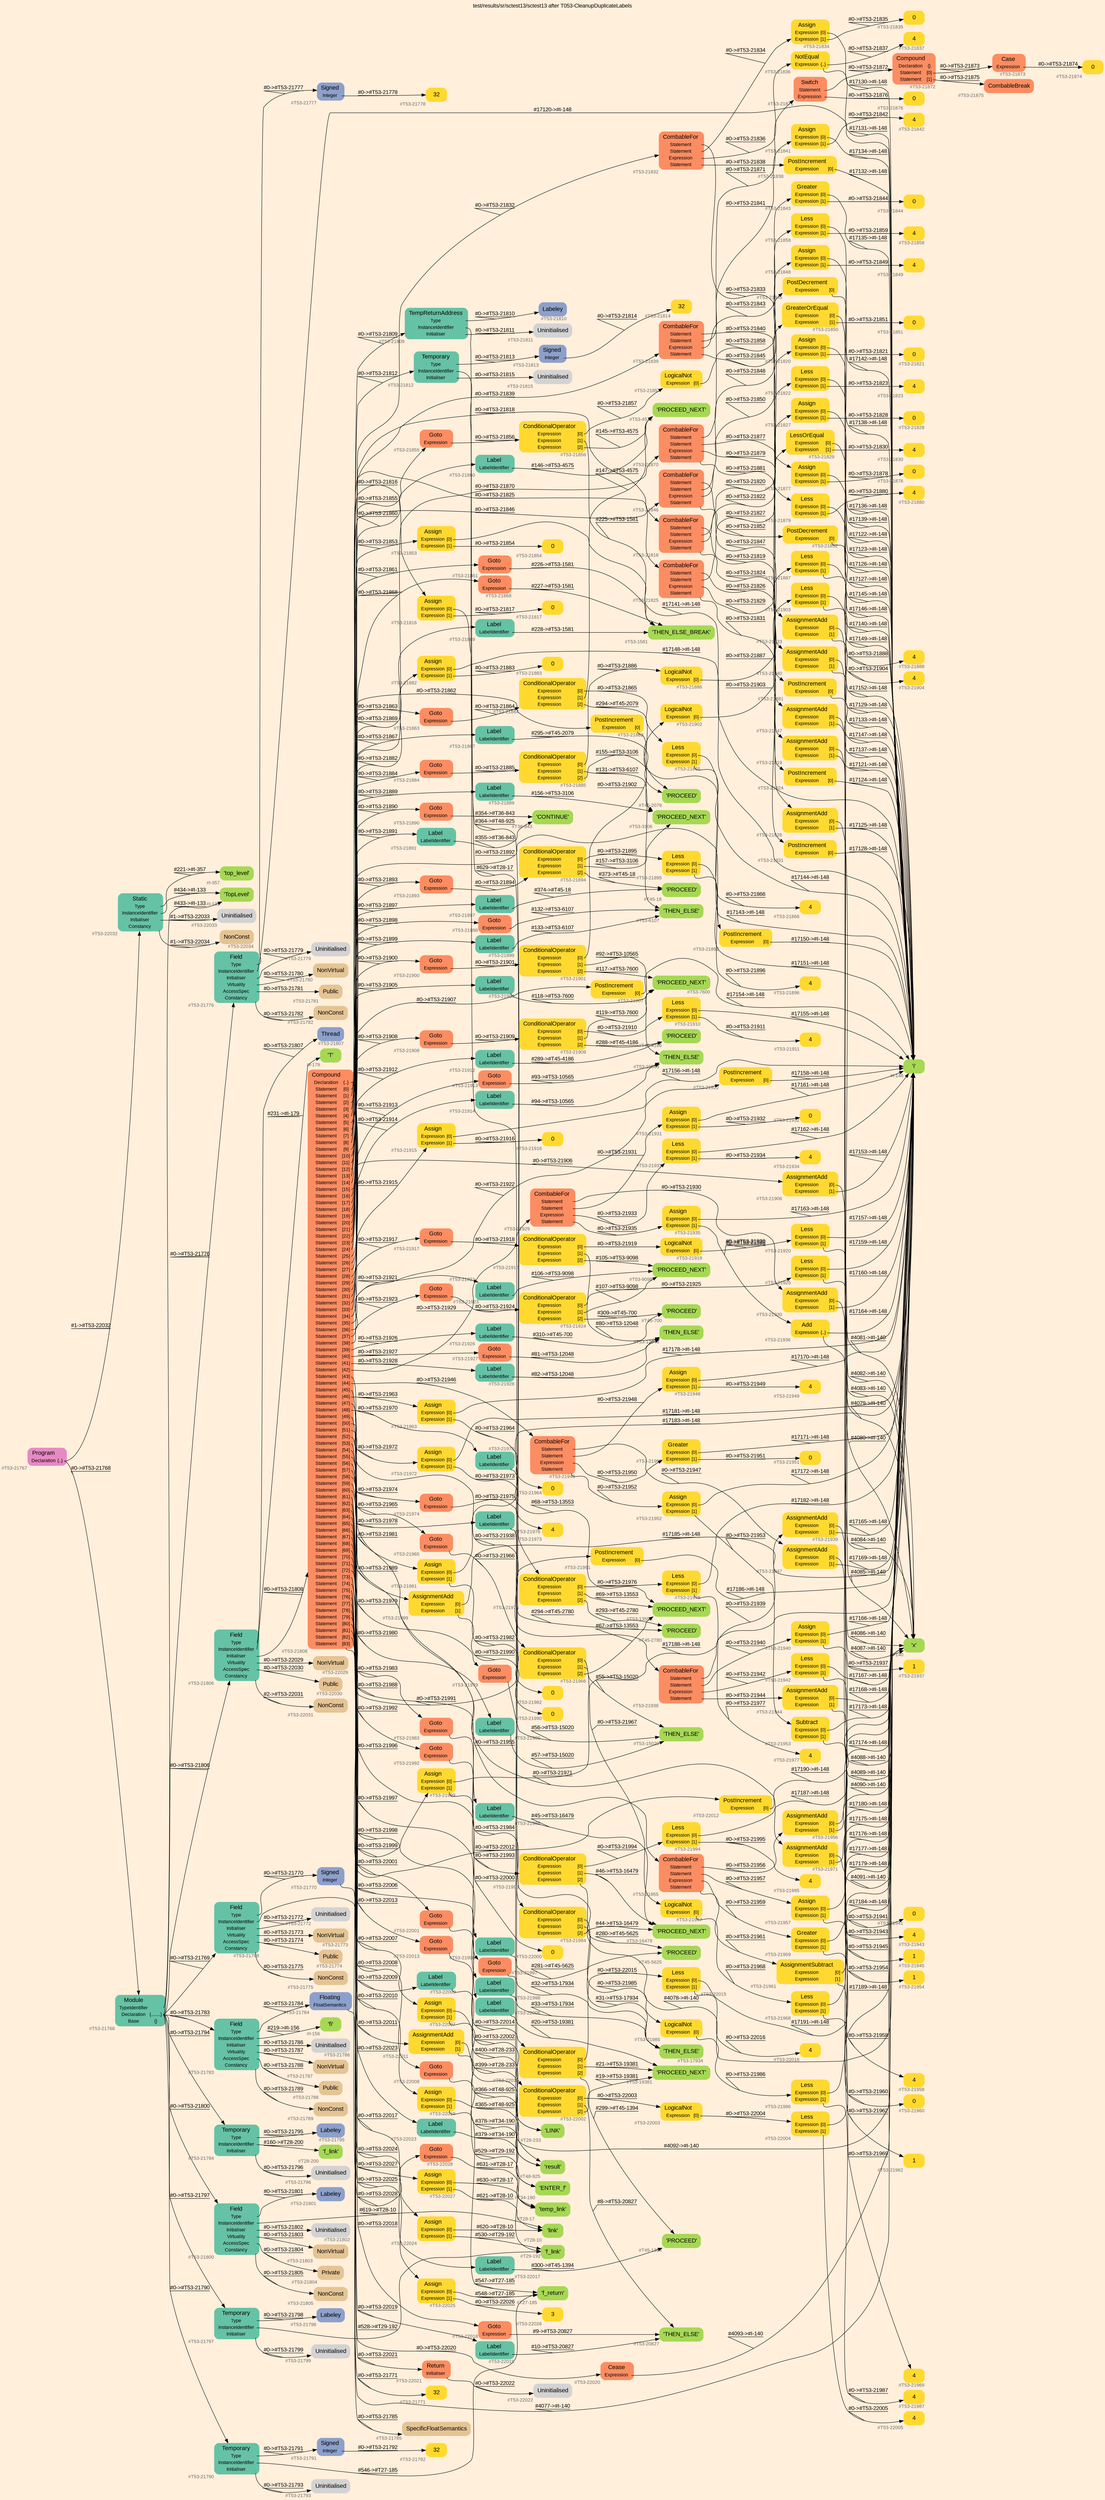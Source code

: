 digraph "test/results/sr/sctest13/sctest13 after T053-CleanupDuplicateLabels" {
label = "test/results/sr/sctest13/sctest13 after T053-CleanupDuplicateLabels"
labelloc = t
graph [
    rankdir = "LR"
    ranksep = 0.3
    bgcolor = antiquewhite1
    color = black
    fontcolor = black
    fontname = "Arial"
];
node [
    fontname = "Arial"
];
edge [
    fontname = "Arial"
];

// -------------------- node figure --------------------
// -------- block #T53-21767 ----------
"#T53-21767" [
    fillcolor = "/set28/4"
    xlabel = "#T53-21767"
    fontsize = "12"
    fontcolor = grey40
    shape = "plaintext"
    label = <<TABLE BORDER="0" CELLBORDER="0" CELLSPACING="0">
     <TR><TD><FONT COLOR="black" POINT-SIZE="15">Program</FONT></TD></TR>
     <TR><TD><FONT COLOR="black" POINT-SIZE="12">Declaration</FONT></TD><TD PORT="port0"><FONT COLOR="black" POINT-SIZE="12">{..}</FONT></TD></TR>
    </TABLE>>
    style = "rounded,filled"
];

// -------- block #T53-21768 ----------
"#T53-21768" [
    fillcolor = "/set28/1"
    xlabel = "#T53-21768"
    fontsize = "12"
    fontcolor = grey40
    shape = "plaintext"
    label = <<TABLE BORDER="0" CELLBORDER="0" CELLSPACING="0">
     <TR><TD><FONT COLOR="black" POINT-SIZE="15">Module</FONT></TD></TR>
     <TR><TD><FONT COLOR="black" POINT-SIZE="12">TypeIdentifier</FONT></TD><TD PORT="port0"></TD></TR>
     <TR><TD><FONT COLOR="black" POINT-SIZE="12">Declaration</FONT></TD><TD PORT="port1"><FONT COLOR="black" POINT-SIZE="12">{........}</FONT></TD></TR>
     <TR><TD><FONT COLOR="black" POINT-SIZE="12">Base</FONT></TD><TD PORT="port2"><FONT COLOR="black" POINT-SIZE="12">{}</FONT></TD></TR>
    </TABLE>>
    style = "rounded,filled"
];

// -------- block #I-133 ----------
"#I-133" [
    fillcolor = "/set28/5"
    xlabel = "#I-133"
    fontsize = "12"
    fontcolor = grey40
    shape = "plaintext"
    label = <<TABLE BORDER="0" CELLBORDER="0" CELLSPACING="0">
     <TR><TD><FONT COLOR="black" POINT-SIZE="15">'TopLevel'</FONT></TD></TR>
    </TABLE>>
    style = "rounded,filled"
];

// -------- block #T53-21769 ----------
"#T53-21769" [
    fillcolor = "/set28/1"
    xlabel = "#T53-21769"
    fontsize = "12"
    fontcolor = grey40
    shape = "plaintext"
    label = <<TABLE BORDER="0" CELLBORDER="0" CELLSPACING="0">
     <TR><TD><FONT COLOR="black" POINT-SIZE="15">Field</FONT></TD></TR>
     <TR><TD><FONT COLOR="black" POINT-SIZE="12">Type</FONT></TD><TD PORT="port0"></TD></TR>
     <TR><TD><FONT COLOR="black" POINT-SIZE="12">InstanceIdentifier</FONT></TD><TD PORT="port1"></TD></TR>
     <TR><TD><FONT COLOR="black" POINT-SIZE="12">Initialiser</FONT></TD><TD PORT="port2"></TD></TR>
     <TR><TD><FONT COLOR="black" POINT-SIZE="12">Virtuality</FONT></TD><TD PORT="port3"></TD></TR>
     <TR><TD><FONT COLOR="black" POINT-SIZE="12">AccessSpec</FONT></TD><TD PORT="port4"></TD></TR>
     <TR><TD><FONT COLOR="black" POINT-SIZE="12">Constancy</FONT></TD><TD PORT="port5"></TD></TR>
    </TABLE>>
    style = "rounded,filled"
];

// -------- block #T53-21770 ----------
"#T53-21770" [
    fillcolor = "/set28/3"
    xlabel = "#T53-21770"
    fontsize = "12"
    fontcolor = grey40
    shape = "plaintext"
    label = <<TABLE BORDER="0" CELLBORDER="0" CELLSPACING="0">
     <TR><TD><FONT COLOR="black" POINT-SIZE="15">Signed</FONT></TD></TR>
     <TR><TD><FONT COLOR="black" POINT-SIZE="12">Integer</FONT></TD><TD PORT="port0"></TD></TR>
    </TABLE>>
    style = "rounded,filled"
];

// -------- block #T53-21771 ----------
"#T53-21771" [
    fillcolor = "/set28/6"
    xlabel = "#T53-21771"
    fontsize = "12"
    fontcolor = grey40
    shape = "plaintext"
    label = <<TABLE BORDER="0" CELLBORDER="0" CELLSPACING="0">
     <TR><TD><FONT COLOR="black" POINT-SIZE="15">32</FONT></TD></TR>
    </TABLE>>
    style = "rounded,filled"
];

// -------- block #I-140 ----------
"#I-140" [
    fillcolor = "/set28/5"
    xlabel = "#I-140"
    fontsize = "12"
    fontcolor = grey40
    shape = "plaintext"
    label = <<TABLE BORDER="0" CELLBORDER="0" CELLSPACING="0">
     <TR><TD><FONT COLOR="black" POINT-SIZE="15">'x'</FONT></TD></TR>
    </TABLE>>
    style = "rounded,filled"
];

// -------- block #T53-21772 ----------
"#T53-21772" [
    xlabel = "#T53-21772"
    fontsize = "12"
    fontcolor = grey40
    shape = "plaintext"
    label = <<TABLE BORDER="0" CELLBORDER="0" CELLSPACING="0">
     <TR><TD><FONT COLOR="black" POINT-SIZE="15">Uninitialised</FONT></TD></TR>
    </TABLE>>
    style = "rounded,filled"
];

// -------- block #T53-21773 ----------
"#T53-21773" [
    fillcolor = "/set28/7"
    xlabel = "#T53-21773"
    fontsize = "12"
    fontcolor = grey40
    shape = "plaintext"
    label = <<TABLE BORDER="0" CELLBORDER="0" CELLSPACING="0">
     <TR><TD><FONT COLOR="black" POINT-SIZE="15">NonVirtual</FONT></TD></TR>
    </TABLE>>
    style = "rounded,filled"
];

// -------- block #T53-21774 ----------
"#T53-21774" [
    fillcolor = "/set28/7"
    xlabel = "#T53-21774"
    fontsize = "12"
    fontcolor = grey40
    shape = "plaintext"
    label = <<TABLE BORDER="0" CELLBORDER="0" CELLSPACING="0">
     <TR><TD><FONT COLOR="black" POINT-SIZE="15">Public</FONT></TD></TR>
    </TABLE>>
    style = "rounded,filled"
];

// -------- block #T53-21775 ----------
"#T53-21775" [
    fillcolor = "/set28/7"
    xlabel = "#T53-21775"
    fontsize = "12"
    fontcolor = grey40
    shape = "plaintext"
    label = <<TABLE BORDER="0" CELLBORDER="0" CELLSPACING="0">
     <TR><TD><FONT COLOR="black" POINT-SIZE="15">NonConst</FONT></TD></TR>
    </TABLE>>
    style = "rounded,filled"
];

// -------- block #T53-21776 ----------
"#T53-21776" [
    fillcolor = "/set28/1"
    xlabel = "#T53-21776"
    fontsize = "12"
    fontcolor = grey40
    shape = "plaintext"
    label = <<TABLE BORDER="0" CELLBORDER="0" CELLSPACING="0">
     <TR><TD><FONT COLOR="black" POINT-SIZE="15">Field</FONT></TD></TR>
     <TR><TD><FONT COLOR="black" POINT-SIZE="12">Type</FONT></TD><TD PORT="port0"></TD></TR>
     <TR><TD><FONT COLOR="black" POINT-SIZE="12">InstanceIdentifier</FONT></TD><TD PORT="port1"></TD></TR>
     <TR><TD><FONT COLOR="black" POINT-SIZE="12">Initialiser</FONT></TD><TD PORT="port2"></TD></TR>
     <TR><TD><FONT COLOR="black" POINT-SIZE="12">Virtuality</FONT></TD><TD PORT="port3"></TD></TR>
     <TR><TD><FONT COLOR="black" POINT-SIZE="12">AccessSpec</FONT></TD><TD PORT="port4"></TD></TR>
     <TR><TD><FONT COLOR="black" POINT-SIZE="12">Constancy</FONT></TD><TD PORT="port5"></TD></TR>
    </TABLE>>
    style = "rounded,filled"
];

// -------- block #T53-21777 ----------
"#T53-21777" [
    fillcolor = "/set28/3"
    xlabel = "#T53-21777"
    fontsize = "12"
    fontcolor = grey40
    shape = "plaintext"
    label = <<TABLE BORDER="0" CELLBORDER="0" CELLSPACING="0">
     <TR><TD><FONT COLOR="black" POINT-SIZE="15">Signed</FONT></TD></TR>
     <TR><TD><FONT COLOR="black" POINT-SIZE="12">Integer</FONT></TD><TD PORT="port0"></TD></TR>
    </TABLE>>
    style = "rounded,filled"
];

// -------- block #T53-21778 ----------
"#T53-21778" [
    fillcolor = "/set28/6"
    xlabel = "#T53-21778"
    fontsize = "12"
    fontcolor = grey40
    shape = "plaintext"
    label = <<TABLE BORDER="0" CELLBORDER="0" CELLSPACING="0">
     <TR><TD><FONT COLOR="black" POINT-SIZE="15">32</FONT></TD></TR>
    </TABLE>>
    style = "rounded,filled"
];

// -------- block #I-148 ----------
"#I-148" [
    fillcolor = "/set28/5"
    xlabel = "#I-148"
    fontsize = "12"
    fontcolor = grey40
    shape = "plaintext"
    label = <<TABLE BORDER="0" CELLBORDER="0" CELLSPACING="0">
     <TR><TD><FONT COLOR="black" POINT-SIZE="15">'i'</FONT></TD></TR>
    </TABLE>>
    style = "rounded,filled"
];

// -------- block #T53-21779 ----------
"#T53-21779" [
    xlabel = "#T53-21779"
    fontsize = "12"
    fontcolor = grey40
    shape = "plaintext"
    label = <<TABLE BORDER="0" CELLBORDER="0" CELLSPACING="0">
     <TR><TD><FONT COLOR="black" POINT-SIZE="15">Uninitialised</FONT></TD></TR>
    </TABLE>>
    style = "rounded,filled"
];

// -------- block #T53-21780 ----------
"#T53-21780" [
    fillcolor = "/set28/7"
    xlabel = "#T53-21780"
    fontsize = "12"
    fontcolor = grey40
    shape = "plaintext"
    label = <<TABLE BORDER="0" CELLBORDER="0" CELLSPACING="0">
     <TR><TD><FONT COLOR="black" POINT-SIZE="15">NonVirtual</FONT></TD></TR>
    </TABLE>>
    style = "rounded,filled"
];

// -------- block #T53-21781 ----------
"#T53-21781" [
    fillcolor = "/set28/7"
    xlabel = "#T53-21781"
    fontsize = "12"
    fontcolor = grey40
    shape = "plaintext"
    label = <<TABLE BORDER="0" CELLBORDER="0" CELLSPACING="0">
     <TR><TD><FONT COLOR="black" POINT-SIZE="15">Public</FONT></TD></TR>
    </TABLE>>
    style = "rounded,filled"
];

// -------- block #T53-21782 ----------
"#T53-21782" [
    fillcolor = "/set28/7"
    xlabel = "#T53-21782"
    fontsize = "12"
    fontcolor = grey40
    shape = "plaintext"
    label = <<TABLE BORDER="0" CELLBORDER="0" CELLSPACING="0">
     <TR><TD><FONT COLOR="black" POINT-SIZE="15">NonConst</FONT></TD></TR>
    </TABLE>>
    style = "rounded,filled"
];

// -------- block #T53-21783 ----------
"#T53-21783" [
    fillcolor = "/set28/1"
    xlabel = "#T53-21783"
    fontsize = "12"
    fontcolor = grey40
    shape = "plaintext"
    label = <<TABLE BORDER="0" CELLBORDER="0" CELLSPACING="0">
     <TR><TD><FONT COLOR="black" POINT-SIZE="15">Field</FONT></TD></TR>
     <TR><TD><FONT COLOR="black" POINT-SIZE="12">Type</FONT></TD><TD PORT="port0"></TD></TR>
     <TR><TD><FONT COLOR="black" POINT-SIZE="12">InstanceIdentifier</FONT></TD><TD PORT="port1"></TD></TR>
     <TR><TD><FONT COLOR="black" POINT-SIZE="12">Initialiser</FONT></TD><TD PORT="port2"></TD></TR>
     <TR><TD><FONT COLOR="black" POINT-SIZE="12">Virtuality</FONT></TD><TD PORT="port3"></TD></TR>
     <TR><TD><FONT COLOR="black" POINT-SIZE="12">AccessSpec</FONT></TD><TD PORT="port4"></TD></TR>
     <TR><TD><FONT COLOR="black" POINT-SIZE="12">Constancy</FONT></TD><TD PORT="port5"></TD></TR>
    </TABLE>>
    style = "rounded,filled"
];

// -------- block #T53-21784 ----------
"#T53-21784" [
    fillcolor = "/set28/3"
    xlabel = "#T53-21784"
    fontsize = "12"
    fontcolor = grey40
    shape = "plaintext"
    label = <<TABLE BORDER="0" CELLBORDER="0" CELLSPACING="0">
     <TR><TD><FONT COLOR="black" POINT-SIZE="15">Floating</FONT></TD></TR>
     <TR><TD><FONT COLOR="black" POINT-SIZE="12">FloatSemantics</FONT></TD><TD PORT="port0"></TD></TR>
    </TABLE>>
    style = "rounded,filled"
];

// -------- block #T53-21785 ----------
"#T53-21785" [
    fillcolor = "/set28/7"
    xlabel = "#T53-21785"
    fontsize = "12"
    fontcolor = grey40
    shape = "plaintext"
    label = <<TABLE BORDER="0" CELLBORDER="0" CELLSPACING="0">
     <TR><TD><FONT COLOR="black" POINT-SIZE="15">SpecificFloatSemantics</FONT></TD></TR>
    </TABLE>>
    style = "rounded,filled"
];

// -------- block #I-156 ----------
"#I-156" [
    fillcolor = "/set28/5"
    xlabel = "#I-156"
    fontsize = "12"
    fontcolor = grey40
    shape = "plaintext"
    label = <<TABLE BORDER="0" CELLBORDER="0" CELLSPACING="0">
     <TR><TD><FONT COLOR="black" POINT-SIZE="15">'fi'</FONT></TD></TR>
    </TABLE>>
    style = "rounded,filled"
];

// -------- block #T53-21786 ----------
"#T53-21786" [
    xlabel = "#T53-21786"
    fontsize = "12"
    fontcolor = grey40
    shape = "plaintext"
    label = <<TABLE BORDER="0" CELLBORDER="0" CELLSPACING="0">
     <TR><TD><FONT COLOR="black" POINT-SIZE="15">Uninitialised</FONT></TD></TR>
    </TABLE>>
    style = "rounded,filled"
];

// -------- block #T53-21787 ----------
"#T53-21787" [
    fillcolor = "/set28/7"
    xlabel = "#T53-21787"
    fontsize = "12"
    fontcolor = grey40
    shape = "plaintext"
    label = <<TABLE BORDER="0" CELLBORDER="0" CELLSPACING="0">
     <TR><TD><FONT COLOR="black" POINT-SIZE="15">NonVirtual</FONT></TD></TR>
    </TABLE>>
    style = "rounded,filled"
];

// -------- block #T53-21788 ----------
"#T53-21788" [
    fillcolor = "/set28/7"
    xlabel = "#T53-21788"
    fontsize = "12"
    fontcolor = grey40
    shape = "plaintext"
    label = <<TABLE BORDER="0" CELLBORDER="0" CELLSPACING="0">
     <TR><TD><FONT COLOR="black" POINT-SIZE="15">Public</FONT></TD></TR>
    </TABLE>>
    style = "rounded,filled"
];

// -------- block #T53-21789 ----------
"#T53-21789" [
    fillcolor = "/set28/7"
    xlabel = "#T53-21789"
    fontsize = "12"
    fontcolor = grey40
    shape = "plaintext"
    label = <<TABLE BORDER="0" CELLBORDER="0" CELLSPACING="0">
     <TR><TD><FONT COLOR="black" POINT-SIZE="15">NonConst</FONT></TD></TR>
    </TABLE>>
    style = "rounded,filled"
];

// -------- block #T53-21790 ----------
"#T53-21790" [
    fillcolor = "/set28/1"
    xlabel = "#T53-21790"
    fontsize = "12"
    fontcolor = grey40
    shape = "plaintext"
    label = <<TABLE BORDER="0" CELLBORDER="0" CELLSPACING="0">
     <TR><TD><FONT COLOR="black" POINT-SIZE="15">Temporary</FONT></TD></TR>
     <TR><TD><FONT COLOR="black" POINT-SIZE="12">Type</FONT></TD><TD PORT="port0"></TD></TR>
     <TR><TD><FONT COLOR="black" POINT-SIZE="12">InstanceIdentifier</FONT></TD><TD PORT="port1"></TD></TR>
     <TR><TD><FONT COLOR="black" POINT-SIZE="12">Initialiser</FONT></TD><TD PORT="port2"></TD></TR>
    </TABLE>>
    style = "rounded,filled"
];

// -------- block #T53-21791 ----------
"#T53-21791" [
    fillcolor = "/set28/3"
    xlabel = "#T53-21791"
    fontsize = "12"
    fontcolor = grey40
    shape = "plaintext"
    label = <<TABLE BORDER="0" CELLBORDER="0" CELLSPACING="0">
     <TR><TD><FONT COLOR="black" POINT-SIZE="15">Signed</FONT></TD></TR>
     <TR><TD><FONT COLOR="black" POINT-SIZE="12">Integer</FONT></TD><TD PORT="port0"></TD></TR>
    </TABLE>>
    style = "rounded,filled"
];

// -------- block #T53-21792 ----------
"#T53-21792" [
    fillcolor = "/set28/6"
    xlabel = "#T53-21792"
    fontsize = "12"
    fontcolor = grey40
    shape = "plaintext"
    label = <<TABLE BORDER="0" CELLBORDER="0" CELLSPACING="0">
     <TR><TD><FONT COLOR="black" POINT-SIZE="15">32</FONT></TD></TR>
    </TABLE>>
    style = "rounded,filled"
];

// -------- block #T27-185 ----------
"#T27-185" [
    fillcolor = "/set28/5"
    xlabel = "#T27-185"
    fontsize = "12"
    fontcolor = grey40
    shape = "plaintext"
    label = <<TABLE BORDER="0" CELLBORDER="0" CELLSPACING="0">
     <TR><TD><FONT COLOR="black" POINT-SIZE="15">'f_return'</FONT></TD></TR>
    </TABLE>>
    style = "rounded,filled"
];

// -------- block #T53-21793 ----------
"#T53-21793" [
    xlabel = "#T53-21793"
    fontsize = "12"
    fontcolor = grey40
    shape = "plaintext"
    label = <<TABLE BORDER="0" CELLBORDER="0" CELLSPACING="0">
     <TR><TD><FONT COLOR="black" POINT-SIZE="15">Uninitialised</FONT></TD></TR>
    </TABLE>>
    style = "rounded,filled"
];

// -------- block #T53-21794 ----------
"#T53-21794" [
    fillcolor = "/set28/1"
    xlabel = "#T53-21794"
    fontsize = "12"
    fontcolor = grey40
    shape = "plaintext"
    label = <<TABLE BORDER="0" CELLBORDER="0" CELLSPACING="0">
     <TR><TD><FONT COLOR="black" POINT-SIZE="15">Temporary</FONT></TD></TR>
     <TR><TD><FONT COLOR="black" POINT-SIZE="12">Type</FONT></TD><TD PORT="port0"></TD></TR>
     <TR><TD><FONT COLOR="black" POINT-SIZE="12">InstanceIdentifier</FONT></TD><TD PORT="port1"></TD></TR>
     <TR><TD><FONT COLOR="black" POINT-SIZE="12">Initialiser</FONT></TD><TD PORT="port2"></TD></TR>
    </TABLE>>
    style = "rounded,filled"
];

// -------- block #T53-21795 ----------
"#T53-21795" [
    fillcolor = "/set28/3"
    xlabel = "#T53-21795"
    fontsize = "12"
    fontcolor = grey40
    shape = "plaintext"
    label = <<TABLE BORDER="0" CELLBORDER="0" CELLSPACING="0">
     <TR><TD><FONT COLOR="black" POINT-SIZE="15">Labeley</FONT></TD></TR>
    </TABLE>>
    style = "rounded,filled"
];

// -------- block #T28-200 ----------
"#T28-200" [
    fillcolor = "/set28/5"
    xlabel = "#T28-200"
    fontsize = "12"
    fontcolor = grey40
    shape = "plaintext"
    label = <<TABLE BORDER="0" CELLBORDER="0" CELLSPACING="0">
     <TR><TD><FONT COLOR="black" POINT-SIZE="15">'f_link'</FONT></TD></TR>
    </TABLE>>
    style = "rounded,filled"
];

// -------- block #T53-21796 ----------
"#T53-21796" [
    xlabel = "#T53-21796"
    fontsize = "12"
    fontcolor = grey40
    shape = "plaintext"
    label = <<TABLE BORDER="0" CELLBORDER="0" CELLSPACING="0">
     <TR><TD><FONT COLOR="black" POINT-SIZE="15">Uninitialised</FONT></TD></TR>
    </TABLE>>
    style = "rounded,filled"
];

// -------- block #T53-21797 ----------
"#T53-21797" [
    fillcolor = "/set28/1"
    xlabel = "#T53-21797"
    fontsize = "12"
    fontcolor = grey40
    shape = "plaintext"
    label = <<TABLE BORDER="0" CELLBORDER="0" CELLSPACING="0">
     <TR><TD><FONT COLOR="black" POINT-SIZE="15">Temporary</FONT></TD></TR>
     <TR><TD><FONT COLOR="black" POINT-SIZE="12">Type</FONT></TD><TD PORT="port0"></TD></TR>
     <TR><TD><FONT COLOR="black" POINT-SIZE="12">InstanceIdentifier</FONT></TD><TD PORT="port1"></TD></TR>
     <TR><TD><FONT COLOR="black" POINT-SIZE="12">Initialiser</FONT></TD><TD PORT="port2"></TD></TR>
    </TABLE>>
    style = "rounded,filled"
];

// -------- block #T53-21798 ----------
"#T53-21798" [
    fillcolor = "/set28/3"
    xlabel = "#T53-21798"
    fontsize = "12"
    fontcolor = grey40
    shape = "plaintext"
    label = <<TABLE BORDER="0" CELLBORDER="0" CELLSPACING="0">
     <TR><TD><FONT COLOR="black" POINT-SIZE="15">Labeley</FONT></TD></TR>
    </TABLE>>
    style = "rounded,filled"
];

// -------- block #T29-192 ----------
"#T29-192" [
    fillcolor = "/set28/5"
    xlabel = "#T29-192"
    fontsize = "12"
    fontcolor = grey40
    shape = "plaintext"
    label = <<TABLE BORDER="0" CELLBORDER="0" CELLSPACING="0">
     <TR><TD><FONT COLOR="black" POINT-SIZE="15">'f_link'</FONT></TD></TR>
    </TABLE>>
    style = "rounded,filled"
];

// -------- block #T53-21799 ----------
"#T53-21799" [
    xlabel = "#T53-21799"
    fontsize = "12"
    fontcolor = grey40
    shape = "plaintext"
    label = <<TABLE BORDER="0" CELLBORDER="0" CELLSPACING="0">
     <TR><TD><FONT COLOR="black" POINT-SIZE="15">Uninitialised</FONT></TD></TR>
    </TABLE>>
    style = "rounded,filled"
];

// -------- block #T53-21800 ----------
"#T53-21800" [
    fillcolor = "/set28/1"
    xlabel = "#T53-21800"
    fontsize = "12"
    fontcolor = grey40
    shape = "plaintext"
    label = <<TABLE BORDER="0" CELLBORDER="0" CELLSPACING="0">
     <TR><TD><FONT COLOR="black" POINT-SIZE="15">Field</FONT></TD></TR>
     <TR><TD><FONT COLOR="black" POINT-SIZE="12">Type</FONT></TD><TD PORT="port0"></TD></TR>
     <TR><TD><FONT COLOR="black" POINT-SIZE="12">InstanceIdentifier</FONT></TD><TD PORT="port1"></TD></TR>
     <TR><TD><FONT COLOR="black" POINT-SIZE="12">Initialiser</FONT></TD><TD PORT="port2"></TD></TR>
     <TR><TD><FONT COLOR="black" POINT-SIZE="12">Virtuality</FONT></TD><TD PORT="port3"></TD></TR>
     <TR><TD><FONT COLOR="black" POINT-SIZE="12">AccessSpec</FONT></TD><TD PORT="port4"></TD></TR>
     <TR><TD><FONT COLOR="black" POINT-SIZE="12">Constancy</FONT></TD><TD PORT="port5"></TD></TR>
    </TABLE>>
    style = "rounded,filled"
];

// -------- block #T53-21801 ----------
"#T53-21801" [
    fillcolor = "/set28/3"
    xlabel = "#T53-21801"
    fontsize = "12"
    fontcolor = grey40
    shape = "plaintext"
    label = <<TABLE BORDER="0" CELLBORDER="0" CELLSPACING="0">
     <TR><TD><FONT COLOR="black" POINT-SIZE="15">Labeley</FONT></TD></TR>
    </TABLE>>
    style = "rounded,filled"
];

// -------- block #T28-10 ----------
"#T28-10" [
    fillcolor = "/set28/5"
    xlabel = "#T28-10"
    fontsize = "12"
    fontcolor = grey40
    shape = "plaintext"
    label = <<TABLE BORDER="0" CELLBORDER="0" CELLSPACING="0">
     <TR><TD><FONT COLOR="black" POINT-SIZE="15">'link'</FONT></TD></TR>
    </TABLE>>
    style = "rounded,filled"
];

// -------- block #T53-21802 ----------
"#T53-21802" [
    xlabel = "#T53-21802"
    fontsize = "12"
    fontcolor = grey40
    shape = "plaintext"
    label = <<TABLE BORDER="0" CELLBORDER="0" CELLSPACING="0">
     <TR><TD><FONT COLOR="black" POINT-SIZE="15">Uninitialised</FONT></TD></TR>
    </TABLE>>
    style = "rounded,filled"
];

// -------- block #T53-21803 ----------
"#T53-21803" [
    fillcolor = "/set28/7"
    xlabel = "#T53-21803"
    fontsize = "12"
    fontcolor = grey40
    shape = "plaintext"
    label = <<TABLE BORDER="0" CELLBORDER="0" CELLSPACING="0">
     <TR><TD><FONT COLOR="black" POINT-SIZE="15">NonVirtual</FONT></TD></TR>
    </TABLE>>
    style = "rounded,filled"
];

// -------- block #T53-21804 ----------
"#T53-21804" [
    fillcolor = "/set28/7"
    xlabel = "#T53-21804"
    fontsize = "12"
    fontcolor = grey40
    shape = "plaintext"
    label = <<TABLE BORDER="0" CELLBORDER="0" CELLSPACING="0">
     <TR><TD><FONT COLOR="black" POINT-SIZE="15">Private</FONT></TD></TR>
    </TABLE>>
    style = "rounded,filled"
];

// -------- block #T53-21805 ----------
"#T53-21805" [
    fillcolor = "/set28/7"
    xlabel = "#T53-21805"
    fontsize = "12"
    fontcolor = grey40
    shape = "plaintext"
    label = <<TABLE BORDER="0" CELLBORDER="0" CELLSPACING="0">
     <TR><TD><FONT COLOR="black" POINT-SIZE="15">NonConst</FONT></TD></TR>
    </TABLE>>
    style = "rounded,filled"
];

// -------- block #T53-21806 ----------
"#T53-21806" [
    fillcolor = "/set28/1"
    xlabel = "#T53-21806"
    fontsize = "12"
    fontcolor = grey40
    shape = "plaintext"
    label = <<TABLE BORDER="0" CELLBORDER="0" CELLSPACING="0">
     <TR><TD><FONT COLOR="black" POINT-SIZE="15">Field</FONT></TD></TR>
     <TR><TD><FONT COLOR="black" POINT-SIZE="12">Type</FONT></TD><TD PORT="port0"></TD></TR>
     <TR><TD><FONT COLOR="black" POINT-SIZE="12">InstanceIdentifier</FONT></TD><TD PORT="port1"></TD></TR>
     <TR><TD><FONT COLOR="black" POINT-SIZE="12">Initialiser</FONT></TD><TD PORT="port2"></TD></TR>
     <TR><TD><FONT COLOR="black" POINT-SIZE="12">Virtuality</FONT></TD><TD PORT="port3"></TD></TR>
     <TR><TD><FONT COLOR="black" POINT-SIZE="12">AccessSpec</FONT></TD><TD PORT="port4"></TD></TR>
     <TR><TD><FONT COLOR="black" POINT-SIZE="12">Constancy</FONT></TD><TD PORT="port5"></TD></TR>
    </TABLE>>
    style = "rounded,filled"
];

// -------- block #T53-21807 ----------
"#T53-21807" [
    fillcolor = "/set28/3"
    xlabel = "#T53-21807"
    fontsize = "12"
    fontcolor = grey40
    shape = "plaintext"
    label = <<TABLE BORDER="0" CELLBORDER="0" CELLSPACING="0">
     <TR><TD><FONT COLOR="black" POINT-SIZE="15">Thread</FONT></TD></TR>
    </TABLE>>
    style = "rounded,filled"
];

// -------- block #I-179 ----------
"#I-179" [
    fillcolor = "/set28/5"
    xlabel = "#I-179"
    fontsize = "12"
    fontcolor = grey40
    shape = "plaintext"
    label = <<TABLE BORDER="0" CELLBORDER="0" CELLSPACING="0">
     <TR><TD><FONT COLOR="black" POINT-SIZE="15">'T'</FONT></TD></TR>
    </TABLE>>
    style = "rounded,filled"
];

// -------- block #T53-21808 ----------
"#T53-21808" [
    fillcolor = "/set28/2"
    xlabel = "#T53-21808"
    fontsize = "12"
    fontcolor = grey40
    shape = "plaintext"
    label = <<TABLE BORDER="0" CELLBORDER="0" CELLSPACING="0">
     <TR><TD><FONT COLOR="black" POINT-SIZE="15">Compound</FONT></TD></TR>
     <TR><TD><FONT COLOR="black" POINT-SIZE="12">Declaration</FONT></TD><TD PORT="port0"><FONT COLOR="black" POINT-SIZE="12">{..}</FONT></TD></TR>
     <TR><TD><FONT COLOR="black" POINT-SIZE="12">Statement</FONT></TD><TD PORT="port1"><FONT COLOR="black" POINT-SIZE="12">[0]</FONT></TD></TR>
     <TR><TD><FONT COLOR="black" POINT-SIZE="12">Statement</FONT></TD><TD PORT="port2"><FONT COLOR="black" POINT-SIZE="12">[1]</FONT></TD></TR>
     <TR><TD><FONT COLOR="black" POINT-SIZE="12">Statement</FONT></TD><TD PORT="port3"><FONT COLOR="black" POINT-SIZE="12">[2]</FONT></TD></TR>
     <TR><TD><FONT COLOR="black" POINT-SIZE="12">Statement</FONT></TD><TD PORT="port4"><FONT COLOR="black" POINT-SIZE="12">[3]</FONT></TD></TR>
     <TR><TD><FONT COLOR="black" POINT-SIZE="12">Statement</FONT></TD><TD PORT="port5"><FONT COLOR="black" POINT-SIZE="12">[4]</FONT></TD></TR>
     <TR><TD><FONT COLOR="black" POINT-SIZE="12">Statement</FONT></TD><TD PORT="port6"><FONT COLOR="black" POINT-SIZE="12">[5]</FONT></TD></TR>
     <TR><TD><FONT COLOR="black" POINT-SIZE="12">Statement</FONT></TD><TD PORT="port7"><FONT COLOR="black" POINT-SIZE="12">[6]</FONT></TD></TR>
     <TR><TD><FONT COLOR="black" POINT-SIZE="12">Statement</FONT></TD><TD PORT="port8"><FONT COLOR="black" POINT-SIZE="12">[7]</FONT></TD></TR>
     <TR><TD><FONT COLOR="black" POINT-SIZE="12">Statement</FONT></TD><TD PORT="port9"><FONT COLOR="black" POINT-SIZE="12">[8]</FONT></TD></TR>
     <TR><TD><FONT COLOR="black" POINT-SIZE="12">Statement</FONT></TD><TD PORT="port10"><FONT COLOR="black" POINT-SIZE="12">[9]</FONT></TD></TR>
     <TR><TD><FONT COLOR="black" POINT-SIZE="12">Statement</FONT></TD><TD PORT="port11"><FONT COLOR="black" POINT-SIZE="12">[10]</FONT></TD></TR>
     <TR><TD><FONT COLOR="black" POINT-SIZE="12">Statement</FONT></TD><TD PORT="port12"><FONT COLOR="black" POINT-SIZE="12">[11]</FONT></TD></TR>
     <TR><TD><FONT COLOR="black" POINT-SIZE="12">Statement</FONT></TD><TD PORT="port13"><FONT COLOR="black" POINT-SIZE="12">[12]</FONT></TD></TR>
     <TR><TD><FONT COLOR="black" POINT-SIZE="12">Statement</FONT></TD><TD PORT="port14"><FONT COLOR="black" POINT-SIZE="12">[13]</FONT></TD></TR>
     <TR><TD><FONT COLOR="black" POINT-SIZE="12">Statement</FONT></TD><TD PORT="port15"><FONT COLOR="black" POINT-SIZE="12">[14]</FONT></TD></TR>
     <TR><TD><FONT COLOR="black" POINT-SIZE="12">Statement</FONT></TD><TD PORT="port16"><FONT COLOR="black" POINT-SIZE="12">[15]</FONT></TD></TR>
     <TR><TD><FONT COLOR="black" POINT-SIZE="12">Statement</FONT></TD><TD PORT="port17"><FONT COLOR="black" POINT-SIZE="12">[16]</FONT></TD></TR>
     <TR><TD><FONT COLOR="black" POINT-SIZE="12">Statement</FONT></TD><TD PORT="port18"><FONT COLOR="black" POINT-SIZE="12">[17]</FONT></TD></TR>
     <TR><TD><FONT COLOR="black" POINT-SIZE="12">Statement</FONT></TD><TD PORT="port19"><FONT COLOR="black" POINT-SIZE="12">[18]</FONT></TD></TR>
     <TR><TD><FONT COLOR="black" POINT-SIZE="12">Statement</FONT></TD><TD PORT="port20"><FONT COLOR="black" POINT-SIZE="12">[19]</FONT></TD></TR>
     <TR><TD><FONT COLOR="black" POINT-SIZE="12">Statement</FONT></TD><TD PORT="port21"><FONT COLOR="black" POINT-SIZE="12">[20]</FONT></TD></TR>
     <TR><TD><FONT COLOR="black" POINT-SIZE="12">Statement</FONT></TD><TD PORT="port22"><FONT COLOR="black" POINT-SIZE="12">[21]</FONT></TD></TR>
     <TR><TD><FONT COLOR="black" POINT-SIZE="12">Statement</FONT></TD><TD PORT="port23"><FONT COLOR="black" POINT-SIZE="12">[22]</FONT></TD></TR>
     <TR><TD><FONT COLOR="black" POINT-SIZE="12">Statement</FONT></TD><TD PORT="port24"><FONT COLOR="black" POINT-SIZE="12">[23]</FONT></TD></TR>
     <TR><TD><FONT COLOR="black" POINT-SIZE="12">Statement</FONT></TD><TD PORT="port25"><FONT COLOR="black" POINT-SIZE="12">[24]</FONT></TD></TR>
     <TR><TD><FONT COLOR="black" POINT-SIZE="12">Statement</FONT></TD><TD PORT="port26"><FONT COLOR="black" POINT-SIZE="12">[25]</FONT></TD></TR>
     <TR><TD><FONT COLOR="black" POINT-SIZE="12">Statement</FONT></TD><TD PORT="port27"><FONT COLOR="black" POINT-SIZE="12">[26]</FONT></TD></TR>
     <TR><TD><FONT COLOR="black" POINT-SIZE="12">Statement</FONT></TD><TD PORT="port28"><FONT COLOR="black" POINT-SIZE="12">[27]</FONT></TD></TR>
     <TR><TD><FONT COLOR="black" POINT-SIZE="12">Statement</FONT></TD><TD PORT="port29"><FONT COLOR="black" POINT-SIZE="12">[28]</FONT></TD></TR>
     <TR><TD><FONT COLOR="black" POINT-SIZE="12">Statement</FONT></TD><TD PORT="port30"><FONT COLOR="black" POINT-SIZE="12">[29]</FONT></TD></TR>
     <TR><TD><FONT COLOR="black" POINT-SIZE="12">Statement</FONT></TD><TD PORT="port31"><FONT COLOR="black" POINT-SIZE="12">[30]</FONT></TD></TR>
     <TR><TD><FONT COLOR="black" POINT-SIZE="12">Statement</FONT></TD><TD PORT="port32"><FONT COLOR="black" POINT-SIZE="12">[31]</FONT></TD></TR>
     <TR><TD><FONT COLOR="black" POINT-SIZE="12">Statement</FONT></TD><TD PORT="port33"><FONT COLOR="black" POINT-SIZE="12">[32]</FONT></TD></TR>
     <TR><TD><FONT COLOR="black" POINT-SIZE="12">Statement</FONT></TD><TD PORT="port34"><FONT COLOR="black" POINT-SIZE="12">[33]</FONT></TD></TR>
     <TR><TD><FONT COLOR="black" POINT-SIZE="12">Statement</FONT></TD><TD PORT="port35"><FONT COLOR="black" POINT-SIZE="12">[34]</FONT></TD></TR>
     <TR><TD><FONT COLOR="black" POINT-SIZE="12">Statement</FONT></TD><TD PORT="port36"><FONT COLOR="black" POINT-SIZE="12">[35]</FONT></TD></TR>
     <TR><TD><FONT COLOR="black" POINT-SIZE="12">Statement</FONT></TD><TD PORT="port37"><FONT COLOR="black" POINT-SIZE="12">[36]</FONT></TD></TR>
     <TR><TD><FONT COLOR="black" POINT-SIZE="12">Statement</FONT></TD><TD PORT="port38"><FONT COLOR="black" POINT-SIZE="12">[37]</FONT></TD></TR>
     <TR><TD><FONT COLOR="black" POINT-SIZE="12">Statement</FONT></TD><TD PORT="port39"><FONT COLOR="black" POINT-SIZE="12">[38]</FONT></TD></TR>
     <TR><TD><FONT COLOR="black" POINT-SIZE="12">Statement</FONT></TD><TD PORT="port40"><FONT COLOR="black" POINT-SIZE="12">[39]</FONT></TD></TR>
     <TR><TD><FONT COLOR="black" POINT-SIZE="12">Statement</FONT></TD><TD PORT="port41"><FONT COLOR="black" POINT-SIZE="12">[40]</FONT></TD></TR>
     <TR><TD><FONT COLOR="black" POINT-SIZE="12">Statement</FONT></TD><TD PORT="port42"><FONT COLOR="black" POINT-SIZE="12">[41]</FONT></TD></TR>
     <TR><TD><FONT COLOR="black" POINT-SIZE="12">Statement</FONT></TD><TD PORT="port43"><FONT COLOR="black" POINT-SIZE="12">[42]</FONT></TD></TR>
     <TR><TD><FONT COLOR="black" POINT-SIZE="12">Statement</FONT></TD><TD PORT="port44"><FONT COLOR="black" POINT-SIZE="12">[43]</FONT></TD></TR>
     <TR><TD><FONT COLOR="black" POINT-SIZE="12">Statement</FONT></TD><TD PORT="port45"><FONT COLOR="black" POINT-SIZE="12">[44]</FONT></TD></TR>
     <TR><TD><FONT COLOR="black" POINT-SIZE="12">Statement</FONT></TD><TD PORT="port46"><FONT COLOR="black" POINT-SIZE="12">[45]</FONT></TD></TR>
     <TR><TD><FONT COLOR="black" POINT-SIZE="12">Statement</FONT></TD><TD PORT="port47"><FONT COLOR="black" POINT-SIZE="12">[46]</FONT></TD></TR>
     <TR><TD><FONT COLOR="black" POINT-SIZE="12">Statement</FONT></TD><TD PORT="port48"><FONT COLOR="black" POINT-SIZE="12">[47]</FONT></TD></TR>
     <TR><TD><FONT COLOR="black" POINT-SIZE="12">Statement</FONT></TD><TD PORT="port49"><FONT COLOR="black" POINT-SIZE="12">[48]</FONT></TD></TR>
     <TR><TD><FONT COLOR="black" POINT-SIZE="12">Statement</FONT></TD><TD PORT="port50"><FONT COLOR="black" POINT-SIZE="12">[49]</FONT></TD></TR>
     <TR><TD><FONT COLOR="black" POINT-SIZE="12">Statement</FONT></TD><TD PORT="port51"><FONT COLOR="black" POINT-SIZE="12">[50]</FONT></TD></TR>
     <TR><TD><FONT COLOR="black" POINT-SIZE="12">Statement</FONT></TD><TD PORT="port52"><FONT COLOR="black" POINT-SIZE="12">[51]</FONT></TD></TR>
     <TR><TD><FONT COLOR="black" POINT-SIZE="12">Statement</FONT></TD><TD PORT="port53"><FONT COLOR="black" POINT-SIZE="12">[52]</FONT></TD></TR>
     <TR><TD><FONT COLOR="black" POINT-SIZE="12">Statement</FONT></TD><TD PORT="port54"><FONT COLOR="black" POINT-SIZE="12">[53]</FONT></TD></TR>
     <TR><TD><FONT COLOR="black" POINT-SIZE="12">Statement</FONT></TD><TD PORT="port55"><FONT COLOR="black" POINT-SIZE="12">[54]</FONT></TD></TR>
     <TR><TD><FONT COLOR="black" POINT-SIZE="12">Statement</FONT></TD><TD PORT="port56"><FONT COLOR="black" POINT-SIZE="12">[55]</FONT></TD></TR>
     <TR><TD><FONT COLOR="black" POINT-SIZE="12">Statement</FONT></TD><TD PORT="port57"><FONT COLOR="black" POINT-SIZE="12">[56]</FONT></TD></TR>
     <TR><TD><FONT COLOR="black" POINT-SIZE="12">Statement</FONT></TD><TD PORT="port58"><FONT COLOR="black" POINT-SIZE="12">[57]</FONT></TD></TR>
     <TR><TD><FONT COLOR="black" POINT-SIZE="12">Statement</FONT></TD><TD PORT="port59"><FONT COLOR="black" POINT-SIZE="12">[58]</FONT></TD></TR>
     <TR><TD><FONT COLOR="black" POINT-SIZE="12">Statement</FONT></TD><TD PORT="port60"><FONT COLOR="black" POINT-SIZE="12">[59]</FONT></TD></TR>
     <TR><TD><FONT COLOR="black" POINT-SIZE="12">Statement</FONT></TD><TD PORT="port61"><FONT COLOR="black" POINT-SIZE="12">[60]</FONT></TD></TR>
     <TR><TD><FONT COLOR="black" POINT-SIZE="12">Statement</FONT></TD><TD PORT="port62"><FONT COLOR="black" POINT-SIZE="12">[61]</FONT></TD></TR>
     <TR><TD><FONT COLOR="black" POINT-SIZE="12">Statement</FONT></TD><TD PORT="port63"><FONT COLOR="black" POINT-SIZE="12">[62]</FONT></TD></TR>
     <TR><TD><FONT COLOR="black" POINT-SIZE="12">Statement</FONT></TD><TD PORT="port64"><FONT COLOR="black" POINT-SIZE="12">[63]</FONT></TD></TR>
     <TR><TD><FONT COLOR="black" POINT-SIZE="12">Statement</FONT></TD><TD PORT="port65"><FONT COLOR="black" POINT-SIZE="12">[64]</FONT></TD></TR>
     <TR><TD><FONT COLOR="black" POINT-SIZE="12">Statement</FONT></TD><TD PORT="port66"><FONT COLOR="black" POINT-SIZE="12">[65]</FONT></TD></TR>
     <TR><TD><FONT COLOR="black" POINT-SIZE="12">Statement</FONT></TD><TD PORT="port67"><FONT COLOR="black" POINT-SIZE="12">[66]</FONT></TD></TR>
     <TR><TD><FONT COLOR="black" POINT-SIZE="12">Statement</FONT></TD><TD PORT="port68"><FONT COLOR="black" POINT-SIZE="12">[67]</FONT></TD></TR>
     <TR><TD><FONT COLOR="black" POINT-SIZE="12">Statement</FONT></TD><TD PORT="port69"><FONT COLOR="black" POINT-SIZE="12">[68]</FONT></TD></TR>
     <TR><TD><FONT COLOR="black" POINT-SIZE="12">Statement</FONT></TD><TD PORT="port70"><FONT COLOR="black" POINT-SIZE="12">[69]</FONT></TD></TR>
     <TR><TD><FONT COLOR="black" POINT-SIZE="12">Statement</FONT></TD><TD PORT="port71"><FONT COLOR="black" POINT-SIZE="12">[70]</FONT></TD></TR>
     <TR><TD><FONT COLOR="black" POINT-SIZE="12">Statement</FONT></TD><TD PORT="port72"><FONT COLOR="black" POINT-SIZE="12">[71]</FONT></TD></TR>
     <TR><TD><FONT COLOR="black" POINT-SIZE="12">Statement</FONT></TD><TD PORT="port73"><FONT COLOR="black" POINT-SIZE="12">[72]</FONT></TD></TR>
     <TR><TD><FONT COLOR="black" POINT-SIZE="12">Statement</FONT></TD><TD PORT="port74"><FONT COLOR="black" POINT-SIZE="12">[73]</FONT></TD></TR>
     <TR><TD><FONT COLOR="black" POINT-SIZE="12">Statement</FONT></TD><TD PORT="port75"><FONT COLOR="black" POINT-SIZE="12">[74]</FONT></TD></TR>
     <TR><TD><FONT COLOR="black" POINT-SIZE="12">Statement</FONT></TD><TD PORT="port76"><FONT COLOR="black" POINT-SIZE="12">[75]</FONT></TD></TR>
     <TR><TD><FONT COLOR="black" POINT-SIZE="12">Statement</FONT></TD><TD PORT="port77"><FONT COLOR="black" POINT-SIZE="12">[76]</FONT></TD></TR>
     <TR><TD><FONT COLOR="black" POINT-SIZE="12">Statement</FONT></TD><TD PORT="port78"><FONT COLOR="black" POINT-SIZE="12">[77]</FONT></TD></TR>
     <TR><TD><FONT COLOR="black" POINT-SIZE="12">Statement</FONT></TD><TD PORT="port79"><FONT COLOR="black" POINT-SIZE="12">[78]</FONT></TD></TR>
     <TR><TD><FONT COLOR="black" POINT-SIZE="12">Statement</FONT></TD><TD PORT="port80"><FONT COLOR="black" POINT-SIZE="12">[79]</FONT></TD></TR>
     <TR><TD><FONT COLOR="black" POINT-SIZE="12">Statement</FONT></TD><TD PORT="port81"><FONT COLOR="black" POINT-SIZE="12">[80]</FONT></TD></TR>
     <TR><TD><FONT COLOR="black" POINT-SIZE="12">Statement</FONT></TD><TD PORT="port82"><FONT COLOR="black" POINT-SIZE="12">[81]</FONT></TD></TR>
     <TR><TD><FONT COLOR="black" POINT-SIZE="12">Statement</FONT></TD><TD PORT="port83"><FONT COLOR="black" POINT-SIZE="12">[82]</FONT></TD></TR>
     <TR><TD><FONT COLOR="black" POINT-SIZE="12">Statement</FONT></TD><TD PORT="port84"><FONT COLOR="black" POINT-SIZE="12">[83]</FONT></TD></TR>
    </TABLE>>
    style = "rounded,filled"
];

// -------- block #T53-21809 ----------
"#T53-21809" [
    fillcolor = "/set28/1"
    xlabel = "#T53-21809"
    fontsize = "12"
    fontcolor = grey40
    shape = "plaintext"
    label = <<TABLE BORDER="0" CELLBORDER="0" CELLSPACING="0">
     <TR><TD><FONT COLOR="black" POINT-SIZE="15">TempReturnAddress</FONT></TD></TR>
     <TR><TD><FONT COLOR="black" POINT-SIZE="12">Type</FONT></TD><TD PORT="port0"></TD></TR>
     <TR><TD><FONT COLOR="black" POINT-SIZE="12">InstanceIdentifier</FONT></TD><TD PORT="port1"></TD></TR>
     <TR><TD><FONT COLOR="black" POINT-SIZE="12">Initialiser</FONT></TD><TD PORT="port2"></TD></TR>
    </TABLE>>
    style = "rounded,filled"
];

// -------- block #T53-21810 ----------
"#T53-21810" [
    fillcolor = "/set28/3"
    xlabel = "#T53-21810"
    fontsize = "12"
    fontcolor = grey40
    shape = "plaintext"
    label = <<TABLE BORDER="0" CELLBORDER="0" CELLSPACING="0">
     <TR><TD><FONT COLOR="black" POINT-SIZE="15">Labeley</FONT></TD></TR>
    </TABLE>>
    style = "rounded,filled"
];

// -------- block #T28-17 ----------
"#T28-17" [
    fillcolor = "/set28/5"
    xlabel = "#T28-17"
    fontsize = "12"
    fontcolor = grey40
    shape = "plaintext"
    label = <<TABLE BORDER="0" CELLBORDER="0" CELLSPACING="0">
     <TR><TD><FONT COLOR="black" POINT-SIZE="15">'temp_link'</FONT></TD></TR>
    </TABLE>>
    style = "rounded,filled"
];

// -------- block #T53-21811 ----------
"#T53-21811" [
    xlabel = "#T53-21811"
    fontsize = "12"
    fontcolor = grey40
    shape = "plaintext"
    label = <<TABLE BORDER="0" CELLBORDER="0" CELLSPACING="0">
     <TR><TD><FONT COLOR="black" POINT-SIZE="15">Uninitialised</FONT></TD></TR>
    </TABLE>>
    style = "rounded,filled"
];

// -------- block #T53-21812 ----------
"#T53-21812" [
    fillcolor = "/set28/1"
    xlabel = "#T53-21812"
    fontsize = "12"
    fontcolor = grey40
    shape = "plaintext"
    label = <<TABLE BORDER="0" CELLBORDER="0" CELLSPACING="0">
     <TR><TD><FONT COLOR="black" POINT-SIZE="15">Temporary</FONT></TD></TR>
     <TR><TD><FONT COLOR="black" POINT-SIZE="12">Type</FONT></TD><TD PORT="port0"></TD></TR>
     <TR><TD><FONT COLOR="black" POINT-SIZE="12">InstanceIdentifier</FONT></TD><TD PORT="port1"></TD></TR>
     <TR><TD><FONT COLOR="black" POINT-SIZE="12">Initialiser</FONT></TD><TD PORT="port2"></TD></TR>
    </TABLE>>
    style = "rounded,filled"
];

// -------- block #T53-21813 ----------
"#T53-21813" [
    fillcolor = "/set28/3"
    xlabel = "#T53-21813"
    fontsize = "12"
    fontcolor = grey40
    shape = "plaintext"
    label = <<TABLE BORDER="0" CELLBORDER="0" CELLSPACING="0">
     <TR><TD><FONT COLOR="black" POINT-SIZE="15">Signed</FONT></TD></TR>
     <TR><TD><FONT COLOR="black" POINT-SIZE="12">Integer</FONT></TD><TD PORT="port0"></TD></TR>
    </TABLE>>
    style = "rounded,filled"
];

// -------- block #T53-21814 ----------
"#T53-21814" [
    fillcolor = "/set28/6"
    xlabel = "#T53-21814"
    fontsize = "12"
    fontcolor = grey40
    shape = "plaintext"
    label = <<TABLE BORDER="0" CELLBORDER="0" CELLSPACING="0">
     <TR><TD><FONT COLOR="black" POINT-SIZE="15">32</FONT></TD></TR>
    </TABLE>>
    style = "rounded,filled"
];

// -------- block #T48-925 ----------
"#T48-925" [
    fillcolor = "/set28/5"
    xlabel = "#T48-925"
    fontsize = "12"
    fontcolor = grey40
    shape = "plaintext"
    label = <<TABLE BORDER="0" CELLBORDER="0" CELLSPACING="0">
     <TR><TD><FONT COLOR="black" POINT-SIZE="15">'result'</FONT></TD></TR>
    </TABLE>>
    style = "rounded,filled"
];

// -------- block #T53-21815 ----------
"#T53-21815" [
    xlabel = "#T53-21815"
    fontsize = "12"
    fontcolor = grey40
    shape = "plaintext"
    label = <<TABLE BORDER="0" CELLBORDER="0" CELLSPACING="0">
     <TR><TD><FONT COLOR="black" POINT-SIZE="15">Uninitialised</FONT></TD></TR>
    </TABLE>>
    style = "rounded,filled"
];

// -------- block #T53-21816 ----------
"#T53-21816" [
    fillcolor = "/set28/6"
    xlabel = "#T53-21816"
    fontsize = "12"
    fontcolor = grey40
    shape = "plaintext"
    label = <<TABLE BORDER="0" CELLBORDER="0" CELLSPACING="0">
     <TR><TD><FONT COLOR="black" POINT-SIZE="15">Assign</FONT></TD></TR>
     <TR><TD><FONT COLOR="black" POINT-SIZE="12">Expression</FONT></TD><TD PORT="port0"><FONT COLOR="black" POINT-SIZE="12">[0]</FONT></TD></TR>
     <TR><TD><FONT COLOR="black" POINT-SIZE="12">Expression</FONT></TD><TD PORT="port1"><FONT COLOR="black" POINT-SIZE="12">[1]</FONT></TD></TR>
    </TABLE>>
    style = "rounded,filled"
];

// -------- block #T53-21817 ----------
"#T53-21817" [
    fillcolor = "/set28/6"
    xlabel = "#T53-21817"
    fontsize = "12"
    fontcolor = grey40
    shape = "plaintext"
    label = <<TABLE BORDER="0" CELLBORDER="0" CELLSPACING="0">
     <TR><TD><FONT COLOR="black" POINT-SIZE="15">0</FONT></TD></TR>
    </TABLE>>
    style = "rounded,filled"
];

// -------- block #T53-21818 ----------
"#T53-21818" [
    fillcolor = "/set28/2"
    xlabel = "#T53-21818"
    fontsize = "12"
    fontcolor = grey40
    shape = "plaintext"
    label = <<TABLE BORDER="0" CELLBORDER="0" CELLSPACING="0">
     <TR><TD><FONT COLOR="black" POINT-SIZE="15">CombableFor</FONT></TD></TR>
     <TR><TD><FONT COLOR="black" POINT-SIZE="12">Statement</FONT></TD><TD PORT="port0"></TD></TR>
     <TR><TD><FONT COLOR="black" POINT-SIZE="12">Statement</FONT></TD><TD PORT="port1"></TD></TR>
     <TR><TD><FONT COLOR="black" POINT-SIZE="12">Expression</FONT></TD><TD PORT="port2"></TD></TR>
     <TR><TD><FONT COLOR="black" POINT-SIZE="12">Statement</FONT></TD><TD PORT="port3"></TD></TR>
    </TABLE>>
    style = "rounded,filled"
];

// -------- block #T53-21819 ----------
"#T53-21819" [
    fillcolor = "/set28/6"
    xlabel = "#T53-21819"
    fontsize = "12"
    fontcolor = grey40
    shape = "plaintext"
    label = <<TABLE BORDER="0" CELLBORDER="0" CELLSPACING="0">
     <TR><TD><FONT COLOR="black" POINT-SIZE="15">AssignmentAdd</FONT></TD></TR>
     <TR><TD><FONT COLOR="black" POINT-SIZE="12">Expression</FONT></TD><TD PORT="port0"><FONT COLOR="black" POINT-SIZE="12">[0]</FONT></TD></TR>
     <TR><TD><FONT COLOR="black" POINT-SIZE="12">Expression</FONT></TD><TD PORT="port1"><FONT COLOR="black" POINT-SIZE="12">[1]</FONT></TD></TR>
    </TABLE>>
    style = "rounded,filled"
];

// -------- block #T53-21820 ----------
"#T53-21820" [
    fillcolor = "/set28/6"
    xlabel = "#T53-21820"
    fontsize = "12"
    fontcolor = grey40
    shape = "plaintext"
    label = <<TABLE BORDER="0" CELLBORDER="0" CELLSPACING="0">
     <TR><TD><FONT COLOR="black" POINT-SIZE="15">Assign</FONT></TD></TR>
     <TR><TD><FONT COLOR="black" POINT-SIZE="12">Expression</FONT></TD><TD PORT="port0"><FONT COLOR="black" POINT-SIZE="12">[0]</FONT></TD></TR>
     <TR><TD><FONT COLOR="black" POINT-SIZE="12">Expression</FONT></TD><TD PORT="port1"><FONT COLOR="black" POINT-SIZE="12">[1]</FONT></TD></TR>
    </TABLE>>
    style = "rounded,filled"
];

// -------- block #T53-21821 ----------
"#T53-21821" [
    fillcolor = "/set28/6"
    xlabel = "#T53-21821"
    fontsize = "12"
    fontcolor = grey40
    shape = "plaintext"
    label = <<TABLE BORDER="0" CELLBORDER="0" CELLSPACING="0">
     <TR><TD><FONT COLOR="black" POINT-SIZE="15">0</FONT></TD></TR>
    </TABLE>>
    style = "rounded,filled"
];

// -------- block #T53-21822 ----------
"#T53-21822" [
    fillcolor = "/set28/6"
    xlabel = "#T53-21822"
    fontsize = "12"
    fontcolor = grey40
    shape = "plaintext"
    label = <<TABLE BORDER="0" CELLBORDER="0" CELLSPACING="0">
     <TR><TD><FONT COLOR="black" POINT-SIZE="15">Less</FONT></TD></TR>
     <TR><TD><FONT COLOR="black" POINT-SIZE="12">Expression</FONT></TD><TD PORT="port0"><FONT COLOR="black" POINT-SIZE="12">[0]</FONT></TD></TR>
     <TR><TD><FONT COLOR="black" POINT-SIZE="12">Expression</FONT></TD><TD PORT="port1"><FONT COLOR="black" POINT-SIZE="12">[1]</FONT></TD></TR>
    </TABLE>>
    style = "rounded,filled"
];

// -------- block #T53-21823 ----------
"#T53-21823" [
    fillcolor = "/set28/6"
    xlabel = "#T53-21823"
    fontsize = "12"
    fontcolor = grey40
    shape = "plaintext"
    label = <<TABLE BORDER="0" CELLBORDER="0" CELLSPACING="0">
     <TR><TD><FONT COLOR="black" POINT-SIZE="15">4</FONT></TD></TR>
    </TABLE>>
    style = "rounded,filled"
];

// -------- block #T53-21824 ----------
"#T53-21824" [
    fillcolor = "/set28/6"
    xlabel = "#T53-21824"
    fontsize = "12"
    fontcolor = grey40
    shape = "plaintext"
    label = <<TABLE BORDER="0" CELLBORDER="0" CELLSPACING="0">
     <TR><TD><FONT COLOR="black" POINT-SIZE="15">PostIncrement</FONT></TD></TR>
     <TR><TD><FONT COLOR="black" POINT-SIZE="12">Expression</FONT></TD><TD PORT="port0"><FONT COLOR="black" POINT-SIZE="12">[0]</FONT></TD></TR>
    </TABLE>>
    style = "rounded,filled"
];

// -------- block #T53-21825 ----------
"#T53-21825" [
    fillcolor = "/set28/2"
    xlabel = "#T53-21825"
    fontsize = "12"
    fontcolor = grey40
    shape = "plaintext"
    label = <<TABLE BORDER="0" CELLBORDER="0" CELLSPACING="0">
     <TR><TD><FONT COLOR="black" POINT-SIZE="15">CombableFor</FONT></TD></TR>
     <TR><TD><FONT COLOR="black" POINT-SIZE="12">Statement</FONT></TD><TD PORT="port0"></TD></TR>
     <TR><TD><FONT COLOR="black" POINT-SIZE="12">Statement</FONT></TD><TD PORT="port1"></TD></TR>
     <TR><TD><FONT COLOR="black" POINT-SIZE="12">Expression</FONT></TD><TD PORT="port2"></TD></TR>
     <TR><TD><FONT COLOR="black" POINT-SIZE="12">Statement</FONT></TD><TD PORT="port3"></TD></TR>
    </TABLE>>
    style = "rounded,filled"
];

// -------- block #T53-21826 ----------
"#T53-21826" [
    fillcolor = "/set28/6"
    xlabel = "#T53-21826"
    fontsize = "12"
    fontcolor = grey40
    shape = "plaintext"
    label = <<TABLE BORDER="0" CELLBORDER="0" CELLSPACING="0">
     <TR><TD><FONT COLOR="black" POINT-SIZE="15">AssignmentAdd</FONT></TD></TR>
     <TR><TD><FONT COLOR="black" POINT-SIZE="12">Expression</FONT></TD><TD PORT="port0"><FONT COLOR="black" POINT-SIZE="12">[0]</FONT></TD></TR>
     <TR><TD><FONT COLOR="black" POINT-SIZE="12">Expression</FONT></TD><TD PORT="port1"><FONT COLOR="black" POINT-SIZE="12">[1]</FONT></TD></TR>
    </TABLE>>
    style = "rounded,filled"
];

// -------- block #T53-21827 ----------
"#T53-21827" [
    fillcolor = "/set28/6"
    xlabel = "#T53-21827"
    fontsize = "12"
    fontcolor = grey40
    shape = "plaintext"
    label = <<TABLE BORDER="0" CELLBORDER="0" CELLSPACING="0">
     <TR><TD><FONT COLOR="black" POINT-SIZE="15">Assign</FONT></TD></TR>
     <TR><TD><FONT COLOR="black" POINT-SIZE="12">Expression</FONT></TD><TD PORT="port0"><FONT COLOR="black" POINT-SIZE="12">[0]</FONT></TD></TR>
     <TR><TD><FONT COLOR="black" POINT-SIZE="12">Expression</FONT></TD><TD PORT="port1"><FONT COLOR="black" POINT-SIZE="12">[1]</FONT></TD></TR>
    </TABLE>>
    style = "rounded,filled"
];

// -------- block #T53-21828 ----------
"#T53-21828" [
    fillcolor = "/set28/6"
    xlabel = "#T53-21828"
    fontsize = "12"
    fontcolor = grey40
    shape = "plaintext"
    label = <<TABLE BORDER="0" CELLBORDER="0" CELLSPACING="0">
     <TR><TD><FONT COLOR="black" POINT-SIZE="15">0</FONT></TD></TR>
    </TABLE>>
    style = "rounded,filled"
];

// -------- block #T53-21829 ----------
"#T53-21829" [
    fillcolor = "/set28/6"
    xlabel = "#T53-21829"
    fontsize = "12"
    fontcolor = grey40
    shape = "plaintext"
    label = <<TABLE BORDER="0" CELLBORDER="0" CELLSPACING="0">
     <TR><TD><FONT COLOR="black" POINT-SIZE="15">LessOrEqual</FONT></TD></TR>
     <TR><TD><FONT COLOR="black" POINT-SIZE="12">Expression</FONT></TD><TD PORT="port0"><FONT COLOR="black" POINT-SIZE="12">[0]</FONT></TD></TR>
     <TR><TD><FONT COLOR="black" POINT-SIZE="12">Expression</FONT></TD><TD PORT="port1"><FONT COLOR="black" POINT-SIZE="12">[1]</FONT></TD></TR>
    </TABLE>>
    style = "rounded,filled"
];

// -------- block #T53-21830 ----------
"#T53-21830" [
    fillcolor = "/set28/6"
    xlabel = "#T53-21830"
    fontsize = "12"
    fontcolor = grey40
    shape = "plaintext"
    label = <<TABLE BORDER="0" CELLBORDER="0" CELLSPACING="0">
     <TR><TD><FONT COLOR="black" POINT-SIZE="15">4</FONT></TD></TR>
    </TABLE>>
    style = "rounded,filled"
];

// -------- block #T53-21831 ----------
"#T53-21831" [
    fillcolor = "/set28/6"
    xlabel = "#T53-21831"
    fontsize = "12"
    fontcolor = grey40
    shape = "plaintext"
    label = <<TABLE BORDER="0" CELLBORDER="0" CELLSPACING="0">
     <TR><TD><FONT COLOR="black" POINT-SIZE="15">PostIncrement</FONT></TD></TR>
     <TR><TD><FONT COLOR="black" POINT-SIZE="12">Expression</FONT></TD><TD PORT="port0"><FONT COLOR="black" POINT-SIZE="12">[0]</FONT></TD></TR>
    </TABLE>>
    style = "rounded,filled"
];

// -------- block #T53-21832 ----------
"#T53-21832" [
    fillcolor = "/set28/2"
    xlabel = "#T53-21832"
    fontsize = "12"
    fontcolor = grey40
    shape = "plaintext"
    label = <<TABLE BORDER="0" CELLBORDER="0" CELLSPACING="0">
     <TR><TD><FONT COLOR="black" POINT-SIZE="15">CombableFor</FONT></TD></TR>
     <TR><TD><FONT COLOR="black" POINT-SIZE="12">Statement</FONT></TD><TD PORT="port0"></TD></TR>
     <TR><TD><FONT COLOR="black" POINT-SIZE="12">Statement</FONT></TD><TD PORT="port1"></TD></TR>
     <TR><TD><FONT COLOR="black" POINT-SIZE="12">Expression</FONT></TD><TD PORT="port2"></TD></TR>
     <TR><TD><FONT COLOR="black" POINT-SIZE="12">Statement</FONT></TD><TD PORT="port3"></TD></TR>
    </TABLE>>
    style = "rounded,filled"
];

// -------- block #T53-21833 ----------
"#T53-21833" [
    fillcolor = "/set28/6"
    xlabel = "#T53-21833"
    fontsize = "12"
    fontcolor = grey40
    shape = "plaintext"
    label = <<TABLE BORDER="0" CELLBORDER="0" CELLSPACING="0">
     <TR><TD><FONT COLOR="black" POINT-SIZE="15">AssignmentAdd</FONT></TD></TR>
     <TR><TD><FONT COLOR="black" POINT-SIZE="12">Expression</FONT></TD><TD PORT="port0"><FONT COLOR="black" POINT-SIZE="12">[0]</FONT></TD></TR>
     <TR><TD><FONT COLOR="black" POINT-SIZE="12">Expression</FONT></TD><TD PORT="port1"><FONT COLOR="black" POINT-SIZE="12">[1]</FONT></TD></TR>
    </TABLE>>
    style = "rounded,filled"
];

// -------- block #T53-21834 ----------
"#T53-21834" [
    fillcolor = "/set28/6"
    xlabel = "#T53-21834"
    fontsize = "12"
    fontcolor = grey40
    shape = "plaintext"
    label = <<TABLE BORDER="0" CELLBORDER="0" CELLSPACING="0">
     <TR><TD><FONT COLOR="black" POINT-SIZE="15">Assign</FONT></TD></TR>
     <TR><TD><FONT COLOR="black" POINT-SIZE="12">Expression</FONT></TD><TD PORT="port0"><FONT COLOR="black" POINT-SIZE="12">[0]</FONT></TD></TR>
     <TR><TD><FONT COLOR="black" POINT-SIZE="12">Expression</FONT></TD><TD PORT="port1"><FONT COLOR="black" POINT-SIZE="12">[1]</FONT></TD></TR>
    </TABLE>>
    style = "rounded,filled"
];

// -------- block #T53-21835 ----------
"#T53-21835" [
    fillcolor = "/set28/6"
    xlabel = "#T53-21835"
    fontsize = "12"
    fontcolor = grey40
    shape = "plaintext"
    label = <<TABLE BORDER="0" CELLBORDER="0" CELLSPACING="0">
     <TR><TD><FONT COLOR="black" POINT-SIZE="15">0</FONT></TD></TR>
    </TABLE>>
    style = "rounded,filled"
];

// -------- block #T53-21836 ----------
"#T53-21836" [
    fillcolor = "/set28/6"
    xlabel = "#T53-21836"
    fontsize = "12"
    fontcolor = grey40
    shape = "plaintext"
    label = <<TABLE BORDER="0" CELLBORDER="0" CELLSPACING="0">
     <TR><TD><FONT COLOR="black" POINT-SIZE="15">NotEqual</FONT></TD></TR>
     <TR><TD><FONT COLOR="black" POINT-SIZE="12">Expression</FONT></TD><TD PORT="port0"><FONT COLOR="black" POINT-SIZE="12">{..}</FONT></TD></TR>
    </TABLE>>
    style = "rounded,filled"
];

// -------- block #T53-21837 ----------
"#T53-21837" [
    fillcolor = "/set28/6"
    xlabel = "#T53-21837"
    fontsize = "12"
    fontcolor = grey40
    shape = "plaintext"
    label = <<TABLE BORDER="0" CELLBORDER="0" CELLSPACING="0">
     <TR><TD><FONT COLOR="black" POINT-SIZE="15">4</FONT></TD></TR>
    </TABLE>>
    style = "rounded,filled"
];

// -------- block #T53-21838 ----------
"#T53-21838" [
    fillcolor = "/set28/6"
    xlabel = "#T53-21838"
    fontsize = "12"
    fontcolor = grey40
    shape = "plaintext"
    label = <<TABLE BORDER="0" CELLBORDER="0" CELLSPACING="0">
     <TR><TD><FONT COLOR="black" POINT-SIZE="15">PostIncrement</FONT></TD></TR>
     <TR><TD><FONT COLOR="black" POINT-SIZE="12">Expression</FONT></TD><TD PORT="port0"><FONT COLOR="black" POINT-SIZE="12">[0]</FONT></TD></TR>
    </TABLE>>
    style = "rounded,filled"
];

// -------- block #T53-21839 ----------
"#T53-21839" [
    fillcolor = "/set28/2"
    xlabel = "#T53-21839"
    fontsize = "12"
    fontcolor = grey40
    shape = "plaintext"
    label = <<TABLE BORDER="0" CELLBORDER="0" CELLSPACING="0">
     <TR><TD><FONT COLOR="black" POINT-SIZE="15">CombableFor</FONT></TD></TR>
     <TR><TD><FONT COLOR="black" POINT-SIZE="12">Statement</FONT></TD><TD PORT="port0"></TD></TR>
     <TR><TD><FONT COLOR="black" POINT-SIZE="12">Statement</FONT></TD><TD PORT="port1"></TD></TR>
     <TR><TD><FONT COLOR="black" POINT-SIZE="12">Expression</FONT></TD><TD PORT="port2"></TD></TR>
     <TR><TD><FONT COLOR="black" POINT-SIZE="12">Statement</FONT></TD><TD PORT="port3"></TD></TR>
    </TABLE>>
    style = "rounded,filled"
];

// -------- block #T53-21840 ----------
"#T53-21840" [
    fillcolor = "/set28/6"
    xlabel = "#T53-21840"
    fontsize = "12"
    fontcolor = grey40
    shape = "plaintext"
    label = <<TABLE BORDER="0" CELLBORDER="0" CELLSPACING="0">
     <TR><TD><FONT COLOR="black" POINT-SIZE="15">AssignmentAdd</FONT></TD></TR>
     <TR><TD><FONT COLOR="black" POINT-SIZE="12">Expression</FONT></TD><TD PORT="port0"><FONT COLOR="black" POINT-SIZE="12">[0]</FONT></TD></TR>
     <TR><TD><FONT COLOR="black" POINT-SIZE="12">Expression</FONT></TD><TD PORT="port1"><FONT COLOR="black" POINT-SIZE="12">[1]</FONT></TD></TR>
    </TABLE>>
    style = "rounded,filled"
];

// -------- block #T53-21841 ----------
"#T53-21841" [
    fillcolor = "/set28/6"
    xlabel = "#T53-21841"
    fontsize = "12"
    fontcolor = grey40
    shape = "plaintext"
    label = <<TABLE BORDER="0" CELLBORDER="0" CELLSPACING="0">
     <TR><TD><FONT COLOR="black" POINT-SIZE="15">Assign</FONT></TD></TR>
     <TR><TD><FONT COLOR="black" POINT-SIZE="12">Expression</FONT></TD><TD PORT="port0"><FONT COLOR="black" POINT-SIZE="12">[0]</FONT></TD></TR>
     <TR><TD><FONT COLOR="black" POINT-SIZE="12">Expression</FONT></TD><TD PORT="port1"><FONT COLOR="black" POINT-SIZE="12">[1]</FONT></TD></TR>
    </TABLE>>
    style = "rounded,filled"
];

// -------- block #T53-21842 ----------
"#T53-21842" [
    fillcolor = "/set28/6"
    xlabel = "#T53-21842"
    fontsize = "12"
    fontcolor = grey40
    shape = "plaintext"
    label = <<TABLE BORDER="0" CELLBORDER="0" CELLSPACING="0">
     <TR><TD><FONT COLOR="black" POINT-SIZE="15">4</FONT></TD></TR>
    </TABLE>>
    style = "rounded,filled"
];

// -------- block #T53-21843 ----------
"#T53-21843" [
    fillcolor = "/set28/6"
    xlabel = "#T53-21843"
    fontsize = "12"
    fontcolor = grey40
    shape = "plaintext"
    label = <<TABLE BORDER="0" CELLBORDER="0" CELLSPACING="0">
     <TR><TD><FONT COLOR="black" POINT-SIZE="15">Greater</FONT></TD></TR>
     <TR><TD><FONT COLOR="black" POINT-SIZE="12">Expression</FONT></TD><TD PORT="port0"><FONT COLOR="black" POINT-SIZE="12">[0]</FONT></TD></TR>
     <TR><TD><FONT COLOR="black" POINT-SIZE="12">Expression</FONT></TD><TD PORT="port1"><FONT COLOR="black" POINT-SIZE="12">[1]</FONT></TD></TR>
    </TABLE>>
    style = "rounded,filled"
];

// -------- block #T53-21844 ----------
"#T53-21844" [
    fillcolor = "/set28/6"
    xlabel = "#T53-21844"
    fontsize = "12"
    fontcolor = grey40
    shape = "plaintext"
    label = <<TABLE BORDER="0" CELLBORDER="0" CELLSPACING="0">
     <TR><TD><FONT COLOR="black" POINT-SIZE="15">0</FONT></TD></TR>
    </TABLE>>
    style = "rounded,filled"
];

// -------- block #T53-21845 ----------
"#T53-21845" [
    fillcolor = "/set28/6"
    xlabel = "#T53-21845"
    fontsize = "12"
    fontcolor = grey40
    shape = "plaintext"
    label = <<TABLE BORDER="0" CELLBORDER="0" CELLSPACING="0">
     <TR><TD><FONT COLOR="black" POINT-SIZE="15">PostDecrement</FONT></TD></TR>
     <TR><TD><FONT COLOR="black" POINT-SIZE="12">Expression</FONT></TD><TD PORT="port0"><FONT COLOR="black" POINT-SIZE="12">[0]</FONT></TD></TR>
    </TABLE>>
    style = "rounded,filled"
];

// -------- block #T53-21846 ----------
"#T53-21846" [
    fillcolor = "/set28/2"
    xlabel = "#T53-21846"
    fontsize = "12"
    fontcolor = grey40
    shape = "plaintext"
    label = <<TABLE BORDER="0" CELLBORDER="0" CELLSPACING="0">
     <TR><TD><FONT COLOR="black" POINT-SIZE="15">CombableFor</FONT></TD></TR>
     <TR><TD><FONT COLOR="black" POINT-SIZE="12">Statement</FONT></TD><TD PORT="port0"></TD></TR>
     <TR><TD><FONT COLOR="black" POINT-SIZE="12">Statement</FONT></TD><TD PORT="port1"></TD></TR>
     <TR><TD><FONT COLOR="black" POINT-SIZE="12">Expression</FONT></TD><TD PORT="port2"></TD></TR>
     <TR><TD><FONT COLOR="black" POINT-SIZE="12">Statement</FONT></TD><TD PORT="port3"></TD></TR>
    </TABLE>>
    style = "rounded,filled"
];

// -------- block #T53-21847 ----------
"#T53-21847" [
    fillcolor = "/set28/6"
    xlabel = "#T53-21847"
    fontsize = "12"
    fontcolor = grey40
    shape = "plaintext"
    label = <<TABLE BORDER="0" CELLBORDER="0" CELLSPACING="0">
     <TR><TD><FONT COLOR="black" POINT-SIZE="15">AssignmentAdd</FONT></TD></TR>
     <TR><TD><FONT COLOR="black" POINT-SIZE="12">Expression</FONT></TD><TD PORT="port0"><FONT COLOR="black" POINT-SIZE="12">[0]</FONT></TD></TR>
     <TR><TD><FONT COLOR="black" POINT-SIZE="12">Expression</FONT></TD><TD PORT="port1"><FONT COLOR="black" POINT-SIZE="12">[1]</FONT></TD></TR>
    </TABLE>>
    style = "rounded,filled"
];

// -------- block #T53-21848 ----------
"#T53-21848" [
    fillcolor = "/set28/6"
    xlabel = "#T53-21848"
    fontsize = "12"
    fontcolor = grey40
    shape = "plaintext"
    label = <<TABLE BORDER="0" CELLBORDER="0" CELLSPACING="0">
     <TR><TD><FONT COLOR="black" POINT-SIZE="15">Assign</FONT></TD></TR>
     <TR><TD><FONT COLOR="black" POINT-SIZE="12">Expression</FONT></TD><TD PORT="port0"><FONT COLOR="black" POINT-SIZE="12">[0]</FONT></TD></TR>
     <TR><TD><FONT COLOR="black" POINT-SIZE="12">Expression</FONT></TD><TD PORT="port1"><FONT COLOR="black" POINT-SIZE="12">[1]</FONT></TD></TR>
    </TABLE>>
    style = "rounded,filled"
];

// -------- block #T53-21849 ----------
"#T53-21849" [
    fillcolor = "/set28/6"
    xlabel = "#T53-21849"
    fontsize = "12"
    fontcolor = grey40
    shape = "plaintext"
    label = <<TABLE BORDER="0" CELLBORDER="0" CELLSPACING="0">
     <TR><TD><FONT COLOR="black" POINT-SIZE="15">4</FONT></TD></TR>
    </TABLE>>
    style = "rounded,filled"
];

// -------- block #T53-21850 ----------
"#T53-21850" [
    fillcolor = "/set28/6"
    xlabel = "#T53-21850"
    fontsize = "12"
    fontcolor = grey40
    shape = "plaintext"
    label = <<TABLE BORDER="0" CELLBORDER="0" CELLSPACING="0">
     <TR><TD><FONT COLOR="black" POINT-SIZE="15">GreaterOrEqual</FONT></TD></TR>
     <TR><TD><FONT COLOR="black" POINT-SIZE="12">Expression</FONT></TD><TD PORT="port0"><FONT COLOR="black" POINT-SIZE="12">[0]</FONT></TD></TR>
     <TR><TD><FONT COLOR="black" POINT-SIZE="12">Expression</FONT></TD><TD PORT="port1"><FONT COLOR="black" POINT-SIZE="12">[1]</FONT></TD></TR>
    </TABLE>>
    style = "rounded,filled"
];

// -------- block #T53-21851 ----------
"#T53-21851" [
    fillcolor = "/set28/6"
    xlabel = "#T53-21851"
    fontsize = "12"
    fontcolor = grey40
    shape = "plaintext"
    label = <<TABLE BORDER="0" CELLBORDER="0" CELLSPACING="0">
     <TR><TD><FONT COLOR="black" POINT-SIZE="15">0</FONT></TD></TR>
    </TABLE>>
    style = "rounded,filled"
];

// -------- block #T53-21852 ----------
"#T53-21852" [
    fillcolor = "/set28/6"
    xlabel = "#T53-21852"
    fontsize = "12"
    fontcolor = grey40
    shape = "plaintext"
    label = <<TABLE BORDER="0" CELLBORDER="0" CELLSPACING="0">
     <TR><TD><FONT COLOR="black" POINT-SIZE="15">PostDecrement</FONT></TD></TR>
     <TR><TD><FONT COLOR="black" POINT-SIZE="12">Expression</FONT></TD><TD PORT="port0"><FONT COLOR="black" POINT-SIZE="12">[0]</FONT></TD></TR>
    </TABLE>>
    style = "rounded,filled"
];

// -------- block #T53-21853 ----------
"#T53-21853" [
    fillcolor = "/set28/6"
    xlabel = "#T53-21853"
    fontsize = "12"
    fontcolor = grey40
    shape = "plaintext"
    label = <<TABLE BORDER="0" CELLBORDER="0" CELLSPACING="0">
     <TR><TD><FONT COLOR="black" POINT-SIZE="15">Assign</FONT></TD></TR>
     <TR><TD><FONT COLOR="black" POINT-SIZE="12">Expression</FONT></TD><TD PORT="port0"><FONT COLOR="black" POINT-SIZE="12">[0]</FONT></TD></TR>
     <TR><TD><FONT COLOR="black" POINT-SIZE="12">Expression</FONT></TD><TD PORT="port1"><FONT COLOR="black" POINT-SIZE="12">[1]</FONT></TD></TR>
    </TABLE>>
    style = "rounded,filled"
];

// -------- block #T53-21854 ----------
"#T53-21854" [
    fillcolor = "/set28/6"
    xlabel = "#T53-21854"
    fontsize = "12"
    fontcolor = grey40
    shape = "plaintext"
    label = <<TABLE BORDER="0" CELLBORDER="0" CELLSPACING="0">
     <TR><TD><FONT COLOR="black" POINT-SIZE="15">0</FONT></TD></TR>
    </TABLE>>
    style = "rounded,filled"
];

// -------- block #T53-21855 ----------
"#T53-21855" [
    fillcolor = "/set28/2"
    xlabel = "#T53-21855"
    fontsize = "12"
    fontcolor = grey40
    shape = "plaintext"
    label = <<TABLE BORDER="0" CELLBORDER="0" CELLSPACING="0">
     <TR><TD><FONT COLOR="black" POINT-SIZE="15">Goto</FONT></TD></TR>
     <TR><TD><FONT COLOR="black" POINT-SIZE="12">Expression</FONT></TD><TD PORT="port0"></TD></TR>
    </TABLE>>
    style = "rounded,filled"
];

// -------- block #T53-21856 ----------
"#T53-21856" [
    fillcolor = "/set28/6"
    xlabel = "#T53-21856"
    fontsize = "12"
    fontcolor = grey40
    shape = "plaintext"
    label = <<TABLE BORDER="0" CELLBORDER="0" CELLSPACING="0">
     <TR><TD><FONT COLOR="black" POINT-SIZE="15">ConditionalOperator</FONT></TD></TR>
     <TR><TD><FONT COLOR="black" POINT-SIZE="12">Expression</FONT></TD><TD PORT="port0"><FONT COLOR="black" POINT-SIZE="12">[0]</FONT></TD></TR>
     <TR><TD><FONT COLOR="black" POINT-SIZE="12">Expression</FONT></TD><TD PORT="port1"><FONT COLOR="black" POINT-SIZE="12">[1]</FONT></TD></TR>
     <TR><TD><FONT COLOR="black" POINT-SIZE="12">Expression</FONT></TD><TD PORT="port2"><FONT COLOR="black" POINT-SIZE="12">[2]</FONT></TD></TR>
    </TABLE>>
    style = "rounded,filled"
];

// -------- block #T53-21857 ----------
"#T53-21857" [
    fillcolor = "/set28/6"
    xlabel = "#T53-21857"
    fontsize = "12"
    fontcolor = grey40
    shape = "plaintext"
    label = <<TABLE BORDER="0" CELLBORDER="0" CELLSPACING="0">
     <TR><TD><FONT COLOR="black" POINT-SIZE="15">LogicalNot</FONT></TD></TR>
     <TR><TD><FONT COLOR="black" POINT-SIZE="12">Expression</FONT></TD><TD PORT="port0"><FONT COLOR="black" POINT-SIZE="12">[0]</FONT></TD></TR>
    </TABLE>>
    style = "rounded,filled"
];

// -------- block #T53-21858 ----------
"#T53-21858" [
    fillcolor = "/set28/6"
    xlabel = "#T53-21858"
    fontsize = "12"
    fontcolor = grey40
    shape = "plaintext"
    label = <<TABLE BORDER="0" CELLBORDER="0" CELLSPACING="0">
     <TR><TD><FONT COLOR="black" POINT-SIZE="15">Less</FONT></TD></TR>
     <TR><TD><FONT COLOR="black" POINT-SIZE="12">Expression</FONT></TD><TD PORT="port0"><FONT COLOR="black" POINT-SIZE="12">[0]</FONT></TD></TR>
     <TR><TD><FONT COLOR="black" POINT-SIZE="12">Expression</FONT></TD><TD PORT="port1"><FONT COLOR="black" POINT-SIZE="12">[1]</FONT></TD></TR>
    </TABLE>>
    style = "rounded,filled"
];

// -------- block #T53-21859 ----------
"#T53-21859" [
    fillcolor = "/set28/6"
    xlabel = "#T53-21859"
    fontsize = "12"
    fontcolor = grey40
    shape = "plaintext"
    label = <<TABLE BORDER="0" CELLBORDER="0" CELLSPACING="0">
     <TR><TD><FONT COLOR="black" POINT-SIZE="15">4</FONT></TD></TR>
    </TABLE>>
    style = "rounded,filled"
];

// -------- block #T53-1581 ----------
"#T53-1581" [
    fillcolor = "/set28/5"
    xlabel = "#T53-1581"
    fontsize = "12"
    fontcolor = grey40
    shape = "plaintext"
    label = <<TABLE BORDER="0" CELLBORDER="0" CELLSPACING="0">
     <TR><TD><FONT COLOR="black" POINT-SIZE="15">'THEN_ELSE_BREAK'</FONT></TD></TR>
    </TABLE>>
    style = "rounded,filled"
];

// -------- block #T53-4575 ----------
"#T53-4575" [
    fillcolor = "/set28/5"
    xlabel = "#T53-4575"
    fontsize = "12"
    fontcolor = grey40
    shape = "plaintext"
    label = <<TABLE BORDER="0" CELLBORDER="0" CELLSPACING="0">
     <TR><TD><FONT COLOR="black" POINT-SIZE="15">'PROCEED_NEXT'</FONT></TD></TR>
    </TABLE>>
    style = "rounded,filled"
];

// -------- block #T53-21860 ----------
"#T53-21860" [
    fillcolor = "/set28/1"
    xlabel = "#T53-21860"
    fontsize = "12"
    fontcolor = grey40
    shape = "plaintext"
    label = <<TABLE BORDER="0" CELLBORDER="0" CELLSPACING="0">
     <TR><TD><FONT COLOR="black" POINT-SIZE="15">Label</FONT></TD></TR>
     <TR><TD><FONT COLOR="black" POINT-SIZE="12">LabelIdentifier</FONT></TD><TD PORT="port0"></TD></TR>
    </TABLE>>
    style = "rounded,filled"
];

// -------- block #T53-21861 ----------
"#T53-21861" [
    fillcolor = "/set28/2"
    xlabel = "#T53-21861"
    fontsize = "12"
    fontcolor = grey40
    shape = "plaintext"
    label = <<TABLE BORDER="0" CELLBORDER="0" CELLSPACING="0">
     <TR><TD><FONT COLOR="black" POINT-SIZE="15">Goto</FONT></TD></TR>
     <TR><TD><FONT COLOR="black" POINT-SIZE="12">Expression</FONT></TD><TD PORT="port0"></TD></TR>
    </TABLE>>
    style = "rounded,filled"
];

// -------- block #T53-21862 ----------
"#T53-21862" [
    fillcolor = "/set28/6"
    xlabel = "#T53-21862"
    fontsize = "12"
    fontcolor = grey40
    shape = "plaintext"
    label = <<TABLE BORDER="0" CELLBORDER="0" CELLSPACING="0">
     <TR><TD><FONT COLOR="black" POINT-SIZE="15">PostIncrement</FONT></TD></TR>
     <TR><TD><FONT COLOR="black" POINT-SIZE="12">Expression</FONT></TD><TD PORT="port0"><FONT COLOR="black" POINT-SIZE="12">[0]</FONT></TD></TR>
    </TABLE>>
    style = "rounded,filled"
];

// -------- block #T53-21863 ----------
"#T53-21863" [
    fillcolor = "/set28/2"
    xlabel = "#T53-21863"
    fontsize = "12"
    fontcolor = grey40
    shape = "plaintext"
    label = <<TABLE BORDER="0" CELLBORDER="0" CELLSPACING="0">
     <TR><TD><FONT COLOR="black" POINT-SIZE="15">Goto</FONT></TD></TR>
     <TR><TD><FONT COLOR="black" POINT-SIZE="12">Expression</FONT></TD><TD PORT="port0"></TD></TR>
    </TABLE>>
    style = "rounded,filled"
];

// -------- block #T53-21864 ----------
"#T53-21864" [
    fillcolor = "/set28/6"
    xlabel = "#T53-21864"
    fontsize = "12"
    fontcolor = grey40
    shape = "plaintext"
    label = <<TABLE BORDER="0" CELLBORDER="0" CELLSPACING="0">
     <TR><TD><FONT COLOR="black" POINT-SIZE="15">ConditionalOperator</FONT></TD></TR>
     <TR><TD><FONT COLOR="black" POINT-SIZE="12">Expression</FONT></TD><TD PORT="port0"><FONT COLOR="black" POINT-SIZE="12">[0]</FONT></TD></TR>
     <TR><TD><FONT COLOR="black" POINT-SIZE="12">Expression</FONT></TD><TD PORT="port1"><FONT COLOR="black" POINT-SIZE="12">[1]</FONT></TD></TR>
     <TR><TD><FONT COLOR="black" POINT-SIZE="12">Expression</FONT></TD><TD PORT="port2"><FONT COLOR="black" POINT-SIZE="12">[2]</FONT></TD></TR>
    </TABLE>>
    style = "rounded,filled"
];

// -------- block #T53-21865 ----------
"#T53-21865" [
    fillcolor = "/set28/6"
    xlabel = "#T53-21865"
    fontsize = "12"
    fontcolor = grey40
    shape = "plaintext"
    label = <<TABLE BORDER="0" CELLBORDER="0" CELLSPACING="0">
     <TR><TD><FONT COLOR="black" POINT-SIZE="15">Less</FONT></TD></TR>
     <TR><TD><FONT COLOR="black" POINT-SIZE="12">Expression</FONT></TD><TD PORT="port0"><FONT COLOR="black" POINT-SIZE="12">[0]</FONT></TD></TR>
     <TR><TD><FONT COLOR="black" POINT-SIZE="12">Expression</FONT></TD><TD PORT="port1"><FONT COLOR="black" POINT-SIZE="12">[1]</FONT></TD></TR>
    </TABLE>>
    style = "rounded,filled"
];

// -------- block #T53-21866 ----------
"#T53-21866" [
    fillcolor = "/set28/6"
    xlabel = "#T53-21866"
    fontsize = "12"
    fontcolor = grey40
    shape = "plaintext"
    label = <<TABLE BORDER="0" CELLBORDER="0" CELLSPACING="0">
     <TR><TD><FONT COLOR="black" POINT-SIZE="15">4</FONT></TD></TR>
    </TABLE>>
    style = "rounded,filled"
];

// -------- block #T45-2079 ----------
"#T45-2079" [
    fillcolor = "/set28/5"
    xlabel = "#T45-2079"
    fontsize = "12"
    fontcolor = grey40
    shape = "plaintext"
    label = <<TABLE BORDER="0" CELLBORDER="0" CELLSPACING="0">
     <TR><TD><FONT COLOR="black" POINT-SIZE="15">'PROCEED'</FONT></TD></TR>
    </TABLE>>
    style = "rounded,filled"
];

// -------- block #T53-21867 ----------
"#T53-21867" [
    fillcolor = "/set28/1"
    xlabel = "#T53-21867"
    fontsize = "12"
    fontcolor = grey40
    shape = "plaintext"
    label = <<TABLE BORDER="0" CELLBORDER="0" CELLSPACING="0">
     <TR><TD><FONT COLOR="black" POINT-SIZE="15">Label</FONT></TD></TR>
     <TR><TD><FONT COLOR="black" POINT-SIZE="12">LabelIdentifier</FONT></TD><TD PORT="port0"></TD></TR>
    </TABLE>>
    style = "rounded,filled"
];

// -------- block #T53-21868 ----------
"#T53-21868" [
    fillcolor = "/set28/2"
    xlabel = "#T53-21868"
    fontsize = "12"
    fontcolor = grey40
    shape = "plaintext"
    label = <<TABLE BORDER="0" CELLBORDER="0" CELLSPACING="0">
     <TR><TD><FONT COLOR="black" POINT-SIZE="15">Goto</FONT></TD></TR>
     <TR><TD><FONT COLOR="black" POINT-SIZE="12">Expression</FONT></TD><TD PORT="port0"></TD></TR>
    </TABLE>>
    style = "rounded,filled"
];

// -------- block #T53-21869 ----------
"#T53-21869" [
    fillcolor = "/set28/1"
    xlabel = "#T53-21869"
    fontsize = "12"
    fontcolor = grey40
    shape = "plaintext"
    label = <<TABLE BORDER="0" CELLBORDER="0" CELLSPACING="0">
     <TR><TD><FONT COLOR="black" POINT-SIZE="15">Label</FONT></TD></TR>
     <TR><TD><FONT COLOR="black" POINT-SIZE="12">LabelIdentifier</FONT></TD><TD PORT="port0"></TD></TR>
    </TABLE>>
    style = "rounded,filled"
];

// -------- block #T53-21870 ----------
"#T53-21870" [
    fillcolor = "/set28/2"
    xlabel = "#T53-21870"
    fontsize = "12"
    fontcolor = grey40
    shape = "plaintext"
    label = <<TABLE BORDER="0" CELLBORDER="0" CELLSPACING="0">
     <TR><TD><FONT COLOR="black" POINT-SIZE="15">CombableFor</FONT></TD></TR>
     <TR><TD><FONT COLOR="black" POINT-SIZE="12">Statement</FONT></TD><TD PORT="port0"></TD></TR>
     <TR><TD><FONT COLOR="black" POINT-SIZE="12">Statement</FONT></TD><TD PORT="port1"></TD></TR>
     <TR><TD><FONT COLOR="black" POINT-SIZE="12">Expression</FONT></TD><TD PORT="port2"></TD></TR>
     <TR><TD><FONT COLOR="black" POINT-SIZE="12">Statement</FONT></TD><TD PORT="port3"></TD></TR>
    </TABLE>>
    style = "rounded,filled"
];

// -------- block #T53-21871 ----------
"#T53-21871" [
    fillcolor = "/set28/2"
    xlabel = "#T53-21871"
    fontsize = "12"
    fontcolor = grey40
    shape = "plaintext"
    label = <<TABLE BORDER="0" CELLBORDER="0" CELLSPACING="0">
     <TR><TD><FONT COLOR="black" POINT-SIZE="15">Switch</FONT></TD></TR>
     <TR><TD><FONT COLOR="black" POINT-SIZE="12">Statement</FONT></TD><TD PORT="port0"></TD></TR>
     <TR><TD><FONT COLOR="black" POINT-SIZE="12">Expression</FONT></TD><TD PORT="port1"></TD></TR>
    </TABLE>>
    style = "rounded,filled"
];

// -------- block #T53-21872 ----------
"#T53-21872" [
    fillcolor = "/set28/2"
    xlabel = "#T53-21872"
    fontsize = "12"
    fontcolor = grey40
    shape = "plaintext"
    label = <<TABLE BORDER="0" CELLBORDER="0" CELLSPACING="0">
     <TR><TD><FONT COLOR="black" POINT-SIZE="15">Compound</FONT></TD></TR>
     <TR><TD><FONT COLOR="black" POINT-SIZE="12">Declaration</FONT></TD><TD PORT="port0"><FONT COLOR="black" POINT-SIZE="12">{}</FONT></TD></TR>
     <TR><TD><FONT COLOR="black" POINT-SIZE="12">Statement</FONT></TD><TD PORT="port1"><FONT COLOR="black" POINT-SIZE="12">[0]</FONT></TD></TR>
     <TR><TD><FONT COLOR="black" POINT-SIZE="12">Statement</FONT></TD><TD PORT="port2"><FONT COLOR="black" POINT-SIZE="12">[1]</FONT></TD></TR>
    </TABLE>>
    style = "rounded,filled"
];

// -------- block #T53-21873 ----------
"#T53-21873" [
    fillcolor = "/set28/2"
    xlabel = "#T53-21873"
    fontsize = "12"
    fontcolor = grey40
    shape = "plaintext"
    label = <<TABLE BORDER="0" CELLBORDER="0" CELLSPACING="0">
     <TR><TD><FONT COLOR="black" POINT-SIZE="15">Case</FONT></TD></TR>
     <TR><TD><FONT COLOR="black" POINT-SIZE="12">Expression</FONT></TD><TD PORT="port0"></TD></TR>
    </TABLE>>
    style = "rounded,filled"
];

// -------- block #T53-21874 ----------
"#T53-21874" [
    fillcolor = "/set28/6"
    xlabel = "#T53-21874"
    fontsize = "12"
    fontcolor = grey40
    shape = "plaintext"
    label = <<TABLE BORDER="0" CELLBORDER="0" CELLSPACING="0">
     <TR><TD><FONT COLOR="black" POINT-SIZE="15">0</FONT></TD></TR>
    </TABLE>>
    style = "rounded,filled"
];

// -------- block #T53-21875 ----------
"#T53-21875" [
    fillcolor = "/set28/2"
    xlabel = "#T53-21875"
    fontsize = "12"
    fontcolor = grey40
    shape = "plaintext"
    label = <<TABLE BORDER="0" CELLBORDER="0" CELLSPACING="0">
     <TR><TD><FONT COLOR="black" POINT-SIZE="15">CombableBreak</FONT></TD></TR>
    </TABLE>>
    style = "rounded,filled"
];

// -------- block #T53-21876 ----------
"#T53-21876" [
    fillcolor = "/set28/6"
    xlabel = "#T53-21876"
    fontsize = "12"
    fontcolor = grey40
    shape = "plaintext"
    label = <<TABLE BORDER="0" CELLBORDER="0" CELLSPACING="0">
     <TR><TD><FONT COLOR="black" POINT-SIZE="15">0</FONT></TD></TR>
    </TABLE>>
    style = "rounded,filled"
];

// -------- block #T53-21877 ----------
"#T53-21877" [
    fillcolor = "/set28/6"
    xlabel = "#T53-21877"
    fontsize = "12"
    fontcolor = grey40
    shape = "plaintext"
    label = <<TABLE BORDER="0" CELLBORDER="0" CELLSPACING="0">
     <TR><TD><FONT COLOR="black" POINT-SIZE="15">Assign</FONT></TD></TR>
     <TR><TD><FONT COLOR="black" POINT-SIZE="12">Expression</FONT></TD><TD PORT="port0"><FONT COLOR="black" POINT-SIZE="12">[0]</FONT></TD></TR>
     <TR><TD><FONT COLOR="black" POINT-SIZE="12">Expression</FONT></TD><TD PORT="port1"><FONT COLOR="black" POINT-SIZE="12">[1]</FONT></TD></TR>
    </TABLE>>
    style = "rounded,filled"
];

// -------- block #T53-21878 ----------
"#T53-21878" [
    fillcolor = "/set28/6"
    xlabel = "#T53-21878"
    fontsize = "12"
    fontcolor = grey40
    shape = "plaintext"
    label = <<TABLE BORDER="0" CELLBORDER="0" CELLSPACING="0">
     <TR><TD><FONT COLOR="black" POINT-SIZE="15">0</FONT></TD></TR>
    </TABLE>>
    style = "rounded,filled"
];

// -------- block #T53-21879 ----------
"#T53-21879" [
    fillcolor = "/set28/6"
    xlabel = "#T53-21879"
    fontsize = "12"
    fontcolor = grey40
    shape = "plaintext"
    label = <<TABLE BORDER="0" CELLBORDER="0" CELLSPACING="0">
     <TR><TD><FONT COLOR="black" POINT-SIZE="15">Less</FONT></TD></TR>
     <TR><TD><FONT COLOR="black" POINT-SIZE="12">Expression</FONT></TD><TD PORT="port0"><FONT COLOR="black" POINT-SIZE="12">[0]</FONT></TD></TR>
     <TR><TD><FONT COLOR="black" POINT-SIZE="12">Expression</FONT></TD><TD PORT="port1"><FONT COLOR="black" POINT-SIZE="12">[1]</FONT></TD></TR>
    </TABLE>>
    style = "rounded,filled"
];

// -------- block #T53-21880 ----------
"#T53-21880" [
    fillcolor = "/set28/6"
    xlabel = "#T53-21880"
    fontsize = "12"
    fontcolor = grey40
    shape = "plaintext"
    label = <<TABLE BORDER="0" CELLBORDER="0" CELLSPACING="0">
     <TR><TD><FONT COLOR="black" POINT-SIZE="15">4</FONT></TD></TR>
    </TABLE>>
    style = "rounded,filled"
];

// -------- block #T53-21881 ----------
"#T53-21881" [
    fillcolor = "/set28/6"
    xlabel = "#T53-21881"
    fontsize = "12"
    fontcolor = grey40
    shape = "plaintext"
    label = <<TABLE BORDER="0" CELLBORDER="0" CELLSPACING="0">
     <TR><TD><FONT COLOR="black" POINT-SIZE="15">PostIncrement</FONT></TD></TR>
     <TR><TD><FONT COLOR="black" POINT-SIZE="12">Expression</FONT></TD><TD PORT="port0"><FONT COLOR="black" POINT-SIZE="12">[0]</FONT></TD></TR>
    </TABLE>>
    style = "rounded,filled"
];

// -------- block #T53-21882 ----------
"#T53-21882" [
    fillcolor = "/set28/6"
    xlabel = "#T53-21882"
    fontsize = "12"
    fontcolor = grey40
    shape = "plaintext"
    label = <<TABLE BORDER="0" CELLBORDER="0" CELLSPACING="0">
     <TR><TD><FONT COLOR="black" POINT-SIZE="15">Assign</FONT></TD></TR>
     <TR><TD><FONT COLOR="black" POINT-SIZE="12">Expression</FONT></TD><TD PORT="port0"><FONT COLOR="black" POINT-SIZE="12">[0]</FONT></TD></TR>
     <TR><TD><FONT COLOR="black" POINT-SIZE="12">Expression</FONT></TD><TD PORT="port1"><FONT COLOR="black" POINT-SIZE="12">[1]</FONT></TD></TR>
    </TABLE>>
    style = "rounded,filled"
];

// -------- block #T53-21883 ----------
"#T53-21883" [
    fillcolor = "/set28/6"
    xlabel = "#T53-21883"
    fontsize = "12"
    fontcolor = grey40
    shape = "plaintext"
    label = <<TABLE BORDER="0" CELLBORDER="0" CELLSPACING="0">
     <TR><TD><FONT COLOR="black" POINT-SIZE="15">0</FONT></TD></TR>
    </TABLE>>
    style = "rounded,filled"
];

// -------- block #T53-21884 ----------
"#T53-21884" [
    fillcolor = "/set28/2"
    xlabel = "#T53-21884"
    fontsize = "12"
    fontcolor = grey40
    shape = "plaintext"
    label = <<TABLE BORDER="0" CELLBORDER="0" CELLSPACING="0">
     <TR><TD><FONT COLOR="black" POINT-SIZE="15">Goto</FONT></TD></TR>
     <TR><TD><FONT COLOR="black" POINT-SIZE="12">Expression</FONT></TD><TD PORT="port0"></TD></TR>
    </TABLE>>
    style = "rounded,filled"
];

// -------- block #T53-21885 ----------
"#T53-21885" [
    fillcolor = "/set28/6"
    xlabel = "#T53-21885"
    fontsize = "12"
    fontcolor = grey40
    shape = "plaintext"
    label = <<TABLE BORDER="0" CELLBORDER="0" CELLSPACING="0">
     <TR><TD><FONT COLOR="black" POINT-SIZE="15">ConditionalOperator</FONT></TD></TR>
     <TR><TD><FONT COLOR="black" POINT-SIZE="12">Expression</FONT></TD><TD PORT="port0"><FONT COLOR="black" POINT-SIZE="12">[0]</FONT></TD></TR>
     <TR><TD><FONT COLOR="black" POINT-SIZE="12">Expression</FONT></TD><TD PORT="port1"><FONT COLOR="black" POINT-SIZE="12">[1]</FONT></TD></TR>
     <TR><TD><FONT COLOR="black" POINT-SIZE="12">Expression</FONT></TD><TD PORT="port2"><FONT COLOR="black" POINT-SIZE="12">[2]</FONT></TD></TR>
    </TABLE>>
    style = "rounded,filled"
];

// -------- block #T53-21886 ----------
"#T53-21886" [
    fillcolor = "/set28/6"
    xlabel = "#T53-21886"
    fontsize = "12"
    fontcolor = grey40
    shape = "plaintext"
    label = <<TABLE BORDER="0" CELLBORDER="0" CELLSPACING="0">
     <TR><TD><FONT COLOR="black" POINT-SIZE="15">LogicalNot</FONT></TD></TR>
     <TR><TD><FONT COLOR="black" POINT-SIZE="12">Expression</FONT></TD><TD PORT="port0"><FONT COLOR="black" POINT-SIZE="12">[0]</FONT></TD></TR>
    </TABLE>>
    style = "rounded,filled"
];

// -------- block #T53-21887 ----------
"#T53-21887" [
    fillcolor = "/set28/6"
    xlabel = "#T53-21887"
    fontsize = "12"
    fontcolor = grey40
    shape = "plaintext"
    label = <<TABLE BORDER="0" CELLBORDER="0" CELLSPACING="0">
     <TR><TD><FONT COLOR="black" POINT-SIZE="15">Less</FONT></TD></TR>
     <TR><TD><FONT COLOR="black" POINT-SIZE="12">Expression</FONT></TD><TD PORT="port0"><FONT COLOR="black" POINT-SIZE="12">[0]</FONT></TD></TR>
     <TR><TD><FONT COLOR="black" POINT-SIZE="12">Expression</FONT></TD><TD PORT="port1"><FONT COLOR="black" POINT-SIZE="12">[1]</FONT></TD></TR>
    </TABLE>>
    style = "rounded,filled"
];

// -------- block #T53-21888 ----------
"#T53-21888" [
    fillcolor = "/set28/6"
    xlabel = "#T53-21888"
    fontsize = "12"
    fontcolor = grey40
    shape = "plaintext"
    label = <<TABLE BORDER="0" CELLBORDER="0" CELLSPACING="0">
     <TR><TD><FONT COLOR="black" POINT-SIZE="15">4</FONT></TD></TR>
    </TABLE>>
    style = "rounded,filled"
];

// -------- block #T53-6107 ----------
"#T53-6107" [
    fillcolor = "/set28/5"
    xlabel = "#T53-6107"
    fontsize = "12"
    fontcolor = grey40
    shape = "plaintext"
    label = <<TABLE BORDER="0" CELLBORDER="0" CELLSPACING="0">
     <TR><TD><FONT COLOR="black" POINT-SIZE="15">'THEN_ELSE'</FONT></TD></TR>
    </TABLE>>
    style = "rounded,filled"
];

// -------- block #T53-3106 ----------
"#T53-3106" [
    fillcolor = "/set28/5"
    xlabel = "#T53-3106"
    fontsize = "12"
    fontcolor = grey40
    shape = "plaintext"
    label = <<TABLE BORDER="0" CELLBORDER="0" CELLSPACING="0">
     <TR><TD><FONT COLOR="black" POINT-SIZE="15">'PROCEED_NEXT'</FONT></TD></TR>
    </TABLE>>
    style = "rounded,filled"
];

// -------- block #T53-21889 ----------
"#T53-21889" [
    fillcolor = "/set28/1"
    xlabel = "#T53-21889"
    fontsize = "12"
    fontcolor = grey40
    shape = "plaintext"
    label = <<TABLE BORDER="0" CELLBORDER="0" CELLSPACING="0">
     <TR><TD><FONT COLOR="black" POINT-SIZE="15">Label</FONT></TD></TR>
     <TR><TD><FONT COLOR="black" POINT-SIZE="12">LabelIdentifier</FONT></TD><TD PORT="port0"></TD></TR>
    </TABLE>>
    style = "rounded,filled"
];

// -------- block #T53-21890 ----------
"#T53-21890" [
    fillcolor = "/set28/2"
    xlabel = "#T53-21890"
    fontsize = "12"
    fontcolor = grey40
    shape = "plaintext"
    label = <<TABLE BORDER="0" CELLBORDER="0" CELLSPACING="0">
     <TR><TD><FONT COLOR="black" POINT-SIZE="15">Goto</FONT></TD></TR>
     <TR><TD><FONT COLOR="black" POINT-SIZE="12">Expression</FONT></TD><TD PORT="port0"></TD></TR>
    </TABLE>>
    style = "rounded,filled"
];

// -------- block #T36-843 ----------
"#T36-843" [
    fillcolor = "/set28/5"
    xlabel = "#T36-843"
    fontsize = "12"
    fontcolor = grey40
    shape = "plaintext"
    label = <<TABLE BORDER="0" CELLBORDER="0" CELLSPACING="0">
     <TR><TD><FONT COLOR="black" POINT-SIZE="15">'CONTINUE'</FONT></TD></TR>
    </TABLE>>
    style = "rounded,filled"
];

// -------- block #T53-21891 ----------
"#T53-21891" [
    fillcolor = "/set28/1"
    xlabel = "#T53-21891"
    fontsize = "12"
    fontcolor = grey40
    shape = "plaintext"
    label = <<TABLE BORDER="0" CELLBORDER="0" CELLSPACING="0">
     <TR><TD><FONT COLOR="black" POINT-SIZE="15">Label</FONT></TD></TR>
     <TR><TD><FONT COLOR="black" POINT-SIZE="12">LabelIdentifier</FONT></TD><TD PORT="port0"></TD></TR>
    </TABLE>>
    style = "rounded,filled"
];

// -------- block #T53-21892 ----------
"#T53-21892" [
    fillcolor = "/set28/6"
    xlabel = "#T53-21892"
    fontsize = "12"
    fontcolor = grey40
    shape = "plaintext"
    label = <<TABLE BORDER="0" CELLBORDER="0" CELLSPACING="0">
     <TR><TD><FONT COLOR="black" POINT-SIZE="15">PostIncrement</FONT></TD></TR>
     <TR><TD><FONT COLOR="black" POINT-SIZE="12">Expression</FONT></TD><TD PORT="port0"><FONT COLOR="black" POINT-SIZE="12">[0]</FONT></TD></TR>
    </TABLE>>
    style = "rounded,filled"
];

// -------- block #T53-21893 ----------
"#T53-21893" [
    fillcolor = "/set28/2"
    xlabel = "#T53-21893"
    fontsize = "12"
    fontcolor = grey40
    shape = "plaintext"
    label = <<TABLE BORDER="0" CELLBORDER="0" CELLSPACING="0">
     <TR><TD><FONT COLOR="black" POINT-SIZE="15">Goto</FONT></TD></TR>
     <TR><TD><FONT COLOR="black" POINT-SIZE="12">Expression</FONT></TD><TD PORT="port0"></TD></TR>
    </TABLE>>
    style = "rounded,filled"
];

// -------- block #T53-21894 ----------
"#T53-21894" [
    fillcolor = "/set28/6"
    xlabel = "#T53-21894"
    fontsize = "12"
    fontcolor = grey40
    shape = "plaintext"
    label = <<TABLE BORDER="0" CELLBORDER="0" CELLSPACING="0">
     <TR><TD><FONT COLOR="black" POINT-SIZE="15">ConditionalOperator</FONT></TD></TR>
     <TR><TD><FONT COLOR="black" POINT-SIZE="12">Expression</FONT></TD><TD PORT="port0"><FONT COLOR="black" POINT-SIZE="12">[0]</FONT></TD></TR>
     <TR><TD><FONT COLOR="black" POINT-SIZE="12">Expression</FONT></TD><TD PORT="port1"><FONT COLOR="black" POINT-SIZE="12">[1]</FONT></TD></TR>
     <TR><TD><FONT COLOR="black" POINT-SIZE="12">Expression</FONT></TD><TD PORT="port2"><FONT COLOR="black" POINT-SIZE="12">[2]</FONT></TD></TR>
    </TABLE>>
    style = "rounded,filled"
];

// -------- block #T53-21895 ----------
"#T53-21895" [
    fillcolor = "/set28/6"
    xlabel = "#T53-21895"
    fontsize = "12"
    fontcolor = grey40
    shape = "plaintext"
    label = <<TABLE BORDER="0" CELLBORDER="0" CELLSPACING="0">
     <TR><TD><FONT COLOR="black" POINT-SIZE="15">Less</FONT></TD></TR>
     <TR><TD><FONT COLOR="black" POINT-SIZE="12">Expression</FONT></TD><TD PORT="port0"><FONT COLOR="black" POINT-SIZE="12">[0]</FONT></TD></TR>
     <TR><TD><FONT COLOR="black" POINT-SIZE="12">Expression</FONT></TD><TD PORT="port1"><FONT COLOR="black" POINT-SIZE="12">[1]</FONT></TD></TR>
    </TABLE>>
    style = "rounded,filled"
];

// -------- block #T53-21896 ----------
"#T53-21896" [
    fillcolor = "/set28/6"
    xlabel = "#T53-21896"
    fontsize = "12"
    fontcolor = grey40
    shape = "plaintext"
    label = <<TABLE BORDER="0" CELLBORDER="0" CELLSPACING="0">
     <TR><TD><FONT COLOR="black" POINT-SIZE="15">4</FONT></TD></TR>
    </TABLE>>
    style = "rounded,filled"
];

// -------- block #T45-18 ----------
"#T45-18" [
    fillcolor = "/set28/5"
    xlabel = "#T45-18"
    fontsize = "12"
    fontcolor = grey40
    shape = "plaintext"
    label = <<TABLE BORDER="0" CELLBORDER="0" CELLSPACING="0">
     <TR><TD><FONT COLOR="black" POINT-SIZE="15">'PROCEED'</FONT></TD></TR>
    </TABLE>>
    style = "rounded,filled"
];

// -------- block #T53-21897 ----------
"#T53-21897" [
    fillcolor = "/set28/1"
    xlabel = "#T53-21897"
    fontsize = "12"
    fontcolor = grey40
    shape = "plaintext"
    label = <<TABLE BORDER="0" CELLBORDER="0" CELLSPACING="0">
     <TR><TD><FONT COLOR="black" POINT-SIZE="15">Label</FONT></TD></TR>
     <TR><TD><FONT COLOR="black" POINT-SIZE="12">LabelIdentifier</FONT></TD><TD PORT="port0"></TD></TR>
    </TABLE>>
    style = "rounded,filled"
];

// -------- block #T53-21898 ----------
"#T53-21898" [
    fillcolor = "/set28/2"
    xlabel = "#T53-21898"
    fontsize = "12"
    fontcolor = grey40
    shape = "plaintext"
    label = <<TABLE BORDER="0" CELLBORDER="0" CELLSPACING="0">
     <TR><TD><FONT COLOR="black" POINT-SIZE="15">Goto</FONT></TD></TR>
     <TR><TD><FONT COLOR="black" POINT-SIZE="12">Expression</FONT></TD><TD PORT="port0"></TD></TR>
    </TABLE>>
    style = "rounded,filled"
];

// -------- block #T53-21899 ----------
"#T53-21899" [
    fillcolor = "/set28/1"
    xlabel = "#T53-21899"
    fontsize = "12"
    fontcolor = grey40
    shape = "plaintext"
    label = <<TABLE BORDER="0" CELLBORDER="0" CELLSPACING="0">
     <TR><TD><FONT COLOR="black" POINT-SIZE="15">Label</FONT></TD></TR>
     <TR><TD><FONT COLOR="black" POINT-SIZE="12">LabelIdentifier</FONT></TD><TD PORT="port0"></TD></TR>
    </TABLE>>
    style = "rounded,filled"
];

// -------- block #T53-21900 ----------
"#T53-21900" [
    fillcolor = "/set28/2"
    xlabel = "#T53-21900"
    fontsize = "12"
    fontcolor = grey40
    shape = "plaintext"
    label = <<TABLE BORDER="0" CELLBORDER="0" CELLSPACING="0">
     <TR><TD><FONT COLOR="black" POINT-SIZE="15">Goto</FONT></TD></TR>
     <TR><TD><FONT COLOR="black" POINT-SIZE="12">Expression</FONT></TD><TD PORT="port0"></TD></TR>
    </TABLE>>
    style = "rounded,filled"
];

// -------- block #T53-21901 ----------
"#T53-21901" [
    fillcolor = "/set28/6"
    xlabel = "#T53-21901"
    fontsize = "12"
    fontcolor = grey40
    shape = "plaintext"
    label = <<TABLE BORDER="0" CELLBORDER="0" CELLSPACING="0">
     <TR><TD><FONT COLOR="black" POINT-SIZE="15">ConditionalOperator</FONT></TD></TR>
     <TR><TD><FONT COLOR="black" POINT-SIZE="12">Expression</FONT></TD><TD PORT="port0"><FONT COLOR="black" POINT-SIZE="12">[0]</FONT></TD></TR>
     <TR><TD><FONT COLOR="black" POINT-SIZE="12">Expression</FONT></TD><TD PORT="port1"><FONT COLOR="black" POINT-SIZE="12">[1]</FONT></TD></TR>
     <TR><TD><FONT COLOR="black" POINT-SIZE="12">Expression</FONT></TD><TD PORT="port2"><FONT COLOR="black" POINT-SIZE="12">[2]</FONT></TD></TR>
    </TABLE>>
    style = "rounded,filled"
];

// -------- block #T53-21902 ----------
"#T53-21902" [
    fillcolor = "/set28/6"
    xlabel = "#T53-21902"
    fontsize = "12"
    fontcolor = grey40
    shape = "plaintext"
    label = <<TABLE BORDER="0" CELLBORDER="0" CELLSPACING="0">
     <TR><TD><FONT COLOR="black" POINT-SIZE="15">LogicalNot</FONT></TD></TR>
     <TR><TD><FONT COLOR="black" POINT-SIZE="12">Expression</FONT></TD><TD PORT="port0"><FONT COLOR="black" POINT-SIZE="12">[0]</FONT></TD></TR>
    </TABLE>>
    style = "rounded,filled"
];

// -------- block #T53-21903 ----------
"#T53-21903" [
    fillcolor = "/set28/6"
    xlabel = "#T53-21903"
    fontsize = "12"
    fontcolor = grey40
    shape = "plaintext"
    label = <<TABLE BORDER="0" CELLBORDER="0" CELLSPACING="0">
     <TR><TD><FONT COLOR="black" POINT-SIZE="15">Less</FONT></TD></TR>
     <TR><TD><FONT COLOR="black" POINT-SIZE="12">Expression</FONT></TD><TD PORT="port0"><FONT COLOR="black" POINT-SIZE="12">[0]</FONT></TD></TR>
     <TR><TD><FONT COLOR="black" POINT-SIZE="12">Expression</FONT></TD><TD PORT="port1"><FONT COLOR="black" POINT-SIZE="12">[1]</FONT></TD></TR>
    </TABLE>>
    style = "rounded,filled"
];

// -------- block #T53-21904 ----------
"#T53-21904" [
    fillcolor = "/set28/6"
    xlabel = "#T53-21904"
    fontsize = "12"
    fontcolor = grey40
    shape = "plaintext"
    label = <<TABLE BORDER="0" CELLBORDER="0" CELLSPACING="0">
     <TR><TD><FONT COLOR="black" POINT-SIZE="15">4</FONT></TD></TR>
    </TABLE>>
    style = "rounded,filled"
];

// -------- block #T53-10565 ----------
"#T53-10565" [
    fillcolor = "/set28/5"
    xlabel = "#T53-10565"
    fontsize = "12"
    fontcolor = grey40
    shape = "plaintext"
    label = <<TABLE BORDER="0" CELLBORDER="0" CELLSPACING="0">
     <TR><TD><FONT COLOR="black" POINT-SIZE="15">'THEN_ELSE'</FONT></TD></TR>
    </TABLE>>
    style = "rounded,filled"
];

// -------- block #T53-7600 ----------
"#T53-7600" [
    fillcolor = "/set28/5"
    xlabel = "#T53-7600"
    fontsize = "12"
    fontcolor = grey40
    shape = "plaintext"
    label = <<TABLE BORDER="0" CELLBORDER="0" CELLSPACING="0">
     <TR><TD><FONT COLOR="black" POINT-SIZE="15">'PROCEED_NEXT'</FONT></TD></TR>
    </TABLE>>
    style = "rounded,filled"
];

// -------- block #T53-21905 ----------
"#T53-21905" [
    fillcolor = "/set28/1"
    xlabel = "#T53-21905"
    fontsize = "12"
    fontcolor = grey40
    shape = "plaintext"
    label = <<TABLE BORDER="0" CELLBORDER="0" CELLSPACING="0">
     <TR><TD><FONT COLOR="black" POINT-SIZE="15">Label</FONT></TD></TR>
     <TR><TD><FONT COLOR="black" POINT-SIZE="12">LabelIdentifier</FONT></TD><TD PORT="port0"></TD></TR>
    </TABLE>>
    style = "rounded,filled"
];

// -------- block #T53-21906 ----------
"#T53-21906" [
    fillcolor = "/set28/6"
    xlabel = "#T53-21906"
    fontsize = "12"
    fontcolor = grey40
    shape = "plaintext"
    label = <<TABLE BORDER="0" CELLBORDER="0" CELLSPACING="0">
     <TR><TD><FONT COLOR="black" POINT-SIZE="15">AssignmentAdd</FONT></TD></TR>
     <TR><TD><FONT COLOR="black" POINT-SIZE="12">Expression</FONT></TD><TD PORT="port0"><FONT COLOR="black" POINT-SIZE="12">[0]</FONT></TD></TR>
     <TR><TD><FONT COLOR="black" POINT-SIZE="12">Expression</FONT></TD><TD PORT="port1"><FONT COLOR="black" POINT-SIZE="12">[1]</FONT></TD></TR>
    </TABLE>>
    style = "rounded,filled"
];

// -------- block #T53-21907 ----------
"#T53-21907" [
    fillcolor = "/set28/6"
    xlabel = "#T53-21907"
    fontsize = "12"
    fontcolor = grey40
    shape = "plaintext"
    label = <<TABLE BORDER="0" CELLBORDER="0" CELLSPACING="0">
     <TR><TD><FONT COLOR="black" POINT-SIZE="15">PostIncrement</FONT></TD></TR>
     <TR><TD><FONT COLOR="black" POINT-SIZE="12">Expression</FONT></TD><TD PORT="port0"><FONT COLOR="black" POINT-SIZE="12">[0]</FONT></TD></TR>
    </TABLE>>
    style = "rounded,filled"
];

// -------- block #T53-21908 ----------
"#T53-21908" [
    fillcolor = "/set28/2"
    xlabel = "#T53-21908"
    fontsize = "12"
    fontcolor = grey40
    shape = "plaintext"
    label = <<TABLE BORDER="0" CELLBORDER="0" CELLSPACING="0">
     <TR><TD><FONT COLOR="black" POINT-SIZE="15">Goto</FONT></TD></TR>
     <TR><TD><FONT COLOR="black" POINT-SIZE="12">Expression</FONT></TD><TD PORT="port0"></TD></TR>
    </TABLE>>
    style = "rounded,filled"
];

// -------- block #T53-21909 ----------
"#T53-21909" [
    fillcolor = "/set28/6"
    xlabel = "#T53-21909"
    fontsize = "12"
    fontcolor = grey40
    shape = "plaintext"
    label = <<TABLE BORDER="0" CELLBORDER="0" CELLSPACING="0">
     <TR><TD><FONT COLOR="black" POINT-SIZE="15">ConditionalOperator</FONT></TD></TR>
     <TR><TD><FONT COLOR="black" POINT-SIZE="12">Expression</FONT></TD><TD PORT="port0"><FONT COLOR="black" POINT-SIZE="12">[0]</FONT></TD></TR>
     <TR><TD><FONT COLOR="black" POINT-SIZE="12">Expression</FONT></TD><TD PORT="port1"><FONT COLOR="black" POINT-SIZE="12">[1]</FONT></TD></TR>
     <TR><TD><FONT COLOR="black" POINT-SIZE="12">Expression</FONT></TD><TD PORT="port2"><FONT COLOR="black" POINT-SIZE="12">[2]</FONT></TD></TR>
    </TABLE>>
    style = "rounded,filled"
];

// -------- block #T53-21910 ----------
"#T53-21910" [
    fillcolor = "/set28/6"
    xlabel = "#T53-21910"
    fontsize = "12"
    fontcolor = grey40
    shape = "plaintext"
    label = <<TABLE BORDER="0" CELLBORDER="0" CELLSPACING="0">
     <TR><TD><FONT COLOR="black" POINT-SIZE="15">Less</FONT></TD></TR>
     <TR><TD><FONT COLOR="black" POINT-SIZE="12">Expression</FONT></TD><TD PORT="port0"><FONT COLOR="black" POINT-SIZE="12">[0]</FONT></TD></TR>
     <TR><TD><FONT COLOR="black" POINT-SIZE="12">Expression</FONT></TD><TD PORT="port1"><FONT COLOR="black" POINT-SIZE="12">[1]</FONT></TD></TR>
    </TABLE>>
    style = "rounded,filled"
];

// -------- block #T53-21911 ----------
"#T53-21911" [
    fillcolor = "/set28/6"
    xlabel = "#T53-21911"
    fontsize = "12"
    fontcolor = grey40
    shape = "plaintext"
    label = <<TABLE BORDER="0" CELLBORDER="0" CELLSPACING="0">
     <TR><TD><FONT COLOR="black" POINT-SIZE="15">4</FONT></TD></TR>
    </TABLE>>
    style = "rounded,filled"
];

// -------- block #T45-4186 ----------
"#T45-4186" [
    fillcolor = "/set28/5"
    xlabel = "#T45-4186"
    fontsize = "12"
    fontcolor = grey40
    shape = "plaintext"
    label = <<TABLE BORDER="0" CELLBORDER="0" CELLSPACING="0">
     <TR><TD><FONT COLOR="black" POINT-SIZE="15">'PROCEED'</FONT></TD></TR>
    </TABLE>>
    style = "rounded,filled"
];

// -------- block #T53-21912 ----------
"#T53-21912" [
    fillcolor = "/set28/1"
    xlabel = "#T53-21912"
    fontsize = "12"
    fontcolor = grey40
    shape = "plaintext"
    label = <<TABLE BORDER="0" CELLBORDER="0" CELLSPACING="0">
     <TR><TD><FONT COLOR="black" POINT-SIZE="15">Label</FONT></TD></TR>
     <TR><TD><FONT COLOR="black" POINT-SIZE="12">LabelIdentifier</FONT></TD><TD PORT="port0"></TD></TR>
    </TABLE>>
    style = "rounded,filled"
];

// -------- block #T53-21913 ----------
"#T53-21913" [
    fillcolor = "/set28/2"
    xlabel = "#T53-21913"
    fontsize = "12"
    fontcolor = grey40
    shape = "plaintext"
    label = <<TABLE BORDER="0" CELLBORDER="0" CELLSPACING="0">
     <TR><TD><FONT COLOR="black" POINT-SIZE="15">Goto</FONT></TD></TR>
     <TR><TD><FONT COLOR="black" POINT-SIZE="12">Expression</FONT></TD><TD PORT="port0"></TD></TR>
    </TABLE>>
    style = "rounded,filled"
];

// -------- block #T53-21914 ----------
"#T53-21914" [
    fillcolor = "/set28/1"
    xlabel = "#T53-21914"
    fontsize = "12"
    fontcolor = grey40
    shape = "plaintext"
    label = <<TABLE BORDER="0" CELLBORDER="0" CELLSPACING="0">
     <TR><TD><FONT COLOR="black" POINT-SIZE="15">Label</FONT></TD></TR>
     <TR><TD><FONT COLOR="black" POINT-SIZE="12">LabelIdentifier</FONT></TD><TD PORT="port0"></TD></TR>
    </TABLE>>
    style = "rounded,filled"
];

// -------- block #T53-21915 ----------
"#T53-21915" [
    fillcolor = "/set28/6"
    xlabel = "#T53-21915"
    fontsize = "12"
    fontcolor = grey40
    shape = "plaintext"
    label = <<TABLE BORDER="0" CELLBORDER="0" CELLSPACING="0">
     <TR><TD><FONT COLOR="black" POINT-SIZE="15">Assign</FONT></TD></TR>
     <TR><TD><FONT COLOR="black" POINT-SIZE="12">Expression</FONT></TD><TD PORT="port0"><FONT COLOR="black" POINT-SIZE="12">[0]</FONT></TD></TR>
     <TR><TD><FONT COLOR="black" POINT-SIZE="12">Expression</FONT></TD><TD PORT="port1"><FONT COLOR="black" POINT-SIZE="12">[1]</FONT></TD></TR>
    </TABLE>>
    style = "rounded,filled"
];

// -------- block #T53-21916 ----------
"#T53-21916" [
    fillcolor = "/set28/6"
    xlabel = "#T53-21916"
    fontsize = "12"
    fontcolor = grey40
    shape = "plaintext"
    label = <<TABLE BORDER="0" CELLBORDER="0" CELLSPACING="0">
     <TR><TD><FONT COLOR="black" POINT-SIZE="15">0</FONT></TD></TR>
    </TABLE>>
    style = "rounded,filled"
];

// -------- block #T53-21917 ----------
"#T53-21917" [
    fillcolor = "/set28/2"
    xlabel = "#T53-21917"
    fontsize = "12"
    fontcolor = grey40
    shape = "plaintext"
    label = <<TABLE BORDER="0" CELLBORDER="0" CELLSPACING="0">
     <TR><TD><FONT COLOR="black" POINT-SIZE="15">Goto</FONT></TD></TR>
     <TR><TD><FONT COLOR="black" POINT-SIZE="12">Expression</FONT></TD><TD PORT="port0"></TD></TR>
    </TABLE>>
    style = "rounded,filled"
];

// -------- block #T53-21918 ----------
"#T53-21918" [
    fillcolor = "/set28/6"
    xlabel = "#T53-21918"
    fontsize = "12"
    fontcolor = grey40
    shape = "plaintext"
    label = <<TABLE BORDER="0" CELLBORDER="0" CELLSPACING="0">
     <TR><TD><FONT COLOR="black" POINT-SIZE="15">ConditionalOperator</FONT></TD></TR>
     <TR><TD><FONT COLOR="black" POINT-SIZE="12">Expression</FONT></TD><TD PORT="port0"><FONT COLOR="black" POINT-SIZE="12">[0]</FONT></TD></TR>
     <TR><TD><FONT COLOR="black" POINT-SIZE="12">Expression</FONT></TD><TD PORT="port1"><FONT COLOR="black" POINT-SIZE="12">[1]</FONT></TD></TR>
     <TR><TD><FONT COLOR="black" POINT-SIZE="12">Expression</FONT></TD><TD PORT="port2"><FONT COLOR="black" POINT-SIZE="12">[2]</FONT></TD></TR>
    </TABLE>>
    style = "rounded,filled"
];

// -------- block #T53-21919 ----------
"#T53-21919" [
    fillcolor = "/set28/6"
    xlabel = "#T53-21919"
    fontsize = "12"
    fontcolor = grey40
    shape = "plaintext"
    label = <<TABLE BORDER="0" CELLBORDER="0" CELLSPACING="0">
     <TR><TD><FONT COLOR="black" POINT-SIZE="15">LogicalNot</FONT></TD></TR>
     <TR><TD><FONT COLOR="black" POINT-SIZE="12">Expression</FONT></TD><TD PORT="port0"><FONT COLOR="black" POINT-SIZE="12">[0]</FONT></TD></TR>
    </TABLE>>
    style = "rounded,filled"
];

// -------- block #T53-21920 ----------
"#T53-21920" [
    fillcolor = "/set28/6"
    xlabel = "#T53-21920"
    fontsize = "12"
    fontcolor = grey40
    shape = "plaintext"
    label = <<TABLE BORDER="0" CELLBORDER="0" CELLSPACING="0">
     <TR><TD><FONT COLOR="black" POINT-SIZE="15">Less</FONT></TD></TR>
     <TR><TD><FONT COLOR="black" POINT-SIZE="12">Expression</FONT></TD><TD PORT="port0"><FONT COLOR="black" POINT-SIZE="12">[0]</FONT></TD></TR>
     <TR><TD><FONT COLOR="black" POINT-SIZE="12">Expression</FONT></TD><TD PORT="port1"><FONT COLOR="black" POINT-SIZE="12">[1]</FONT></TD></TR>
    </TABLE>>
    style = "rounded,filled"
];

// -------- block #T53-12048 ----------
"#T53-12048" [
    fillcolor = "/set28/5"
    xlabel = "#T53-12048"
    fontsize = "12"
    fontcolor = grey40
    shape = "plaintext"
    label = <<TABLE BORDER="0" CELLBORDER="0" CELLSPACING="0">
     <TR><TD><FONT COLOR="black" POINT-SIZE="15">'THEN_ELSE'</FONT></TD></TR>
    </TABLE>>
    style = "rounded,filled"
];

// -------- block #T53-9098 ----------
"#T53-9098" [
    fillcolor = "/set28/5"
    xlabel = "#T53-9098"
    fontsize = "12"
    fontcolor = grey40
    shape = "plaintext"
    label = <<TABLE BORDER="0" CELLBORDER="0" CELLSPACING="0">
     <TR><TD><FONT COLOR="black" POINT-SIZE="15">'PROCEED_NEXT'</FONT></TD></TR>
    </TABLE>>
    style = "rounded,filled"
];

// -------- block #T53-21921 ----------
"#T53-21921" [
    fillcolor = "/set28/1"
    xlabel = "#T53-21921"
    fontsize = "12"
    fontcolor = grey40
    shape = "plaintext"
    label = <<TABLE BORDER="0" CELLBORDER="0" CELLSPACING="0">
     <TR><TD><FONT COLOR="black" POINT-SIZE="15">Label</FONT></TD></TR>
     <TR><TD><FONT COLOR="black" POINT-SIZE="12">LabelIdentifier</FONT></TD><TD PORT="port0"></TD></TR>
    </TABLE>>
    style = "rounded,filled"
];

// -------- block #T53-21922 ----------
"#T53-21922" [
    fillcolor = "/set28/6"
    xlabel = "#T53-21922"
    fontsize = "12"
    fontcolor = grey40
    shape = "plaintext"
    label = <<TABLE BORDER="0" CELLBORDER="0" CELLSPACING="0">
     <TR><TD><FONT COLOR="black" POINT-SIZE="15">PostIncrement</FONT></TD></TR>
     <TR><TD><FONT COLOR="black" POINT-SIZE="12">Expression</FONT></TD><TD PORT="port0"><FONT COLOR="black" POINT-SIZE="12">[0]</FONT></TD></TR>
    </TABLE>>
    style = "rounded,filled"
];

// -------- block #T53-21923 ----------
"#T53-21923" [
    fillcolor = "/set28/2"
    xlabel = "#T53-21923"
    fontsize = "12"
    fontcolor = grey40
    shape = "plaintext"
    label = <<TABLE BORDER="0" CELLBORDER="0" CELLSPACING="0">
     <TR><TD><FONT COLOR="black" POINT-SIZE="15">Goto</FONT></TD></TR>
     <TR><TD><FONT COLOR="black" POINT-SIZE="12">Expression</FONT></TD><TD PORT="port0"></TD></TR>
    </TABLE>>
    style = "rounded,filled"
];

// -------- block #T53-21924 ----------
"#T53-21924" [
    fillcolor = "/set28/6"
    xlabel = "#T53-21924"
    fontsize = "12"
    fontcolor = grey40
    shape = "plaintext"
    label = <<TABLE BORDER="0" CELLBORDER="0" CELLSPACING="0">
     <TR><TD><FONT COLOR="black" POINT-SIZE="15">ConditionalOperator</FONT></TD></TR>
     <TR><TD><FONT COLOR="black" POINT-SIZE="12">Expression</FONT></TD><TD PORT="port0"><FONT COLOR="black" POINT-SIZE="12">[0]</FONT></TD></TR>
     <TR><TD><FONT COLOR="black" POINT-SIZE="12">Expression</FONT></TD><TD PORT="port1"><FONT COLOR="black" POINT-SIZE="12">[1]</FONT></TD></TR>
     <TR><TD><FONT COLOR="black" POINT-SIZE="12">Expression</FONT></TD><TD PORT="port2"><FONT COLOR="black" POINT-SIZE="12">[2]</FONT></TD></TR>
    </TABLE>>
    style = "rounded,filled"
];

// -------- block #T53-21925 ----------
"#T53-21925" [
    fillcolor = "/set28/6"
    xlabel = "#T53-21925"
    fontsize = "12"
    fontcolor = grey40
    shape = "plaintext"
    label = <<TABLE BORDER="0" CELLBORDER="0" CELLSPACING="0">
     <TR><TD><FONT COLOR="black" POINT-SIZE="15">Less</FONT></TD></TR>
     <TR><TD><FONT COLOR="black" POINT-SIZE="12">Expression</FONT></TD><TD PORT="port0"><FONT COLOR="black" POINT-SIZE="12">[0]</FONT></TD></TR>
     <TR><TD><FONT COLOR="black" POINT-SIZE="12">Expression</FONT></TD><TD PORT="port1"><FONT COLOR="black" POINT-SIZE="12">[1]</FONT></TD></TR>
    </TABLE>>
    style = "rounded,filled"
];

// -------- block #T45-700 ----------
"#T45-700" [
    fillcolor = "/set28/5"
    xlabel = "#T45-700"
    fontsize = "12"
    fontcolor = grey40
    shape = "plaintext"
    label = <<TABLE BORDER="0" CELLBORDER="0" CELLSPACING="0">
     <TR><TD><FONT COLOR="black" POINT-SIZE="15">'PROCEED'</FONT></TD></TR>
    </TABLE>>
    style = "rounded,filled"
];

// -------- block #T53-21926 ----------
"#T53-21926" [
    fillcolor = "/set28/1"
    xlabel = "#T53-21926"
    fontsize = "12"
    fontcolor = grey40
    shape = "plaintext"
    label = <<TABLE BORDER="0" CELLBORDER="0" CELLSPACING="0">
     <TR><TD><FONT COLOR="black" POINT-SIZE="15">Label</FONT></TD></TR>
     <TR><TD><FONT COLOR="black" POINT-SIZE="12">LabelIdentifier</FONT></TD><TD PORT="port0"></TD></TR>
    </TABLE>>
    style = "rounded,filled"
];

// -------- block #T53-21927 ----------
"#T53-21927" [
    fillcolor = "/set28/2"
    xlabel = "#T53-21927"
    fontsize = "12"
    fontcolor = grey40
    shape = "plaintext"
    label = <<TABLE BORDER="0" CELLBORDER="0" CELLSPACING="0">
     <TR><TD><FONT COLOR="black" POINT-SIZE="15">Goto</FONT></TD></TR>
     <TR><TD><FONT COLOR="black" POINT-SIZE="12">Expression</FONT></TD><TD PORT="port0"></TD></TR>
    </TABLE>>
    style = "rounded,filled"
];

// -------- block #T53-21928 ----------
"#T53-21928" [
    fillcolor = "/set28/1"
    xlabel = "#T53-21928"
    fontsize = "12"
    fontcolor = grey40
    shape = "plaintext"
    label = <<TABLE BORDER="0" CELLBORDER="0" CELLSPACING="0">
     <TR><TD><FONT COLOR="black" POINT-SIZE="15">Label</FONT></TD></TR>
     <TR><TD><FONT COLOR="black" POINT-SIZE="12">LabelIdentifier</FONT></TD><TD PORT="port0"></TD></TR>
    </TABLE>>
    style = "rounded,filled"
];

// -------- block #T53-21929 ----------
"#T53-21929" [
    fillcolor = "/set28/2"
    xlabel = "#T53-21929"
    fontsize = "12"
    fontcolor = grey40
    shape = "plaintext"
    label = <<TABLE BORDER="0" CELLBORDER="0" CELLSPACING="0">
     <TR><TD><FONT COLOR="black" POINT-SIZE="15">CombableFor</FONT></TD></TR>
     <TR><TD><FONT COLOR="black" POINT-SIZE="12">Statement</FONT></TD><TD PORT="port0"></TD></TR>
     <TR><TD><FONT COLOR="black" POINT-SIZE="12">Statement</FONT></TD><TD PORT="port1"></TD></TR>
     <TR><TD><FONT COLOR="black" POINT-SIZE="12">Expression</FONT></TD><TD PORT="port2"></TD></TR>
     <TR><TD><FONT COLOR="black" POINT-SIZE="12">Statement</FONT></TD><TD PORT="port3"></TD></TR>
    </TABLE>>
    style = "rounded,filled"
];

// -------- block #T53-21930 ----------
"#T53-21930" [
    fillcolor = "/set28/6"
    xlabel = "#T53-21930"
    fontsize = "12"
    fontcolor = grey40
    shape = "plaintext"
    label = <<TABLE BORDER="0" CELLBORDER="0" CELLSPACING="0">
     <TR><TD><FONT COLOR="black" POINT-SIZE="15">AssignmentAdd</FONT></TD></TR>
     <TR><TD><FONT COLOR="black" POINT-SIZE="12">Expression</FONT></TD><TD PORT="port0"><FONT COLOR="black" POINT-SIZE="12">[0]</FONT></TD></TR>
     <TR><TD><FONT COLOR="black" POINT-SIZE="12">Expression</FONT></TD><TD PORT="port1"><FONT COLOR="black" POINT-SIZE="12">[1]</FONT></TD></TR>
    </TABLE>>
    style = "rounded,filled"
];

// -------- block #T53-21931 ----------
"#T53-21931" [
    fillcolor = "/set28/6"
    xlabel = "#T53-21931"
    fontsize = "12"
    fontcolor = grey40
    shape = "plaintext"
    label = <<TABLE BORDER="0" CELLBORDER="0" CELLSPACING="0">
     <TR><TD><FONT COLOR="black" POINT-SIZE="15">Assign</FONT></TD></TR>
     <TR><TD><FONT COLOR="black" POINT-SIZE="12">Expression</FONT></TD><TD PORT="port0"><FONT COLOR="black" POINT-SIZE="12">[0]</FONT></TD></TR>
     <TR><TD><FONT COLOR="black" POINT-SIZE="12">Expression</FONT></TD><TD PORT="port1"><FONT COLOR="black" POINT-SIZE="12">[1]</FONT></TD></TR>
    </TABLE>>
    style = "rounded,filled"
];

// -------- block #T53-21932 ----------
"#T53-21932" [
    fillcolor = "/set28/6"
    xlabel = "#T53-21932"
    fontsize = "12"
    fontcolor = grey40
    shape = "plaintext"
    label = <<TABLE BORDER="0" CELLBORDER="0" CELLSPACING="0">
     <TR><TD><FONT COLOR="black" POINT-SIZE="15">0</FONT></TD></TR>
    </TABLE>>
    style = "rounded,filled"
];

// -------- block #T53-21933 ----------
"#T53-21933" [
    fillcolor = "/set28/6"
    xlabel = "#T53-21933"
    fontsize = "12"
    fontcolor = grey40
    shape = "plaintext"
    label = <<TABLE BORDER="0" CELLBORDER="0" CELLSPACING="0">
     <TR><TD><FONT COLOR="black" POINT-SIZE="15">Less</FONT></TD></TR>
     <TR><TD><FONT COLOR="black" POINT-SIZE="12">Expression</FONT></TD><TD PORT="port0"><FONT COLOR="black" POINT-SIZE="12">[0]</FONT></TD></TR>
     <TR><TD><FONT COLOR="black" POINT-SIZE="12">Expression</FONT></TD><TD PORT="port1"><FONT COLOR="black" POINT-SIZE="12">[1]</FONT></TD></TR>
    </TABLE>>
    style = "rounded,filled"
];

// -------- block #T53-21934 ----------
"#T53-21934" [
    fillcolor = "/set28/6"
    xlabel = "#T53-21934"
    fontsize = "12"
    fontcolor = grey40
    shape = "plaintext"
    label = <<TABLE BORDER="0" CELLBORDER="0" CELLSPACING="0">
     <TR><TD><FONT COLOR="black" POINT-SIZE="15">4</FONT></TD></TR>
    </TABLE>>
    style = "rounded,filled"
];

// -------- block #T53-21935 ----------
"#T53-21935" [
    fillcolor = "/set28/6"
    xlabel = "#T53-21935"
    fontsize = "12"
    fontcolor = grey40
    shape = "plaintext"
    label = <<TABLE BORDER="0" CELLBORDER="0" CELLSPACING="0">
     <TR><TD><FONT COLOR="black" POINT-SIZE="15">Assign</FONT></TD></TR>
     <TR><TD><FONT COLOR="black" POINT-SIZE="12">Expression</FONT></TD><TD PORT="port0"><FONT COLOR="black" POINT-SIZE="12">[0]</FONT></TD></TR>
     <TR><TD><FONT COLOR="black" POINT-SIZE="12">Expression</FONT></TD><TD PORT="port1"><FONT COLOR="black" POINT-SIZE="12">[1]</FONT></TD></TR>
    </TABLE>>
    style = "rounded,filled"
];

// -------- block #T53-21936 ----------
"#T53-21936" [
    fillcolor = "/set28/6"
    xlabel = "#T53-21936"
    fontsize = "12"
    fontcolor = grey40
    shape = "plaintext"
    label = <<TABLE BORDER="0" CELLBORDER="0" CELLSPACING="0">
     <TR><TD><FONT COLOR="black" POINT-SIZE="15">Add</FONT></TD></TR>
     <TR><TD><FONT COLOR="black" POINT-SIZE="12">Expression</FONT></TD><TD PORT="port0"><FONT COLOR="black" POINT-SIZE="12">{..}</FONT></TD></TR>
    </TABLE>>
    style = "rounded,filled"
];

// -------- block #T53-21937 ----------
"#T53-21937" [
    fillcolor = "/set28/6"
    xlabel = "#T53-21937"
    fontsize = "12"
    fontcolor = grey40
    shape = "plaintext"
    label = <<TABLE BORDER="0" CELLBORDER="0" CELLSPACING="0">
     <TR><TD><FONT COLOR="black" POINT-SIZE="15">1</FONT></TD></TR>
    </TABLE>>
    style = "rounded,filled"
];

// -------- block #T53-21938 ----------
"#T53-21938" [
    fillcolor = "/set28/2"
    xlabel = "#T53-21938"
    fontsize = "12"
    fontcolor = grey40
    shape = "plaintext"
    label = <<TABLE BORDER="0" CELLBORDER="0" CELLSPACING="0">
     <TR><TD><FONT COLOR="black" POINT-SIZE="15">CombableFor</FONT></TD></TR>
     <TR><TD><FONT COLOR="black" POINT-SIZE="12">Statement</FONT></TD><TD PORT="port0"></TD></TR>
     <TR><TD><FONT COLOR="black" POINT-SIZE="12">Statement</FONT></TD><TD PORT="port1"></TD></TR>
     <TR><TD><FONT COLOR="black" POINT-SIZE="12">Expression</FONT></TD><TD PORT="port2"></TD></TR>
     <TR><TD><FONT COLOR="black" POINT-SIZE="12">Statement</FONT></TD><TD PORT="port3"></TD></TR>
    </TABLE>>
    style = "rounded,filled"
];

// -------- block #T53-21939 ----------
"#T53-21939" [
    fillcolor = "/set28/6"
    xlabel = "#T53-21939"
    fontsize = "12"
    fontcolor = grey40
    shape = "plaintext"
    label = <<TABLE BORDER="0" CELLBORDER="0" CELLSPACING="0">
     <TR><TD><FONT COLOR="black" POINT-SIZE="15">AssignmentAdd</FONT></TD></TR>
     <TR><TD><FONT COLOR="black" POINT-SIZE="12">Expression</FONT></TD><TD PORT="port0"><FONT COLOR="black" POINT-SIZE="12">[0]</FONT></TD></TR>
     <TR><TD><FONT COLOR="black" POINT-SIZE="12">Expression</FONT></TD><TD PORT="port1"><FONT COLOR="black" POINT-SIZE="12">[1]</FONT></TD></TR>
    </TABLE>>
    style = "rounded,filled"
];

// -------- block #T53-21940 ----------
"#T53-21940" [
    fillcolor = "/set28/6"
    xlabel = "#T53-21940"
    fontsize = "12"
    fontcolor = grey40
    shape = "plaintext"
    label = <<TABLE BORDER="0" CELLBORDER="0" CELLSPACING="0">
     <TR><TD><FONT COLOR="black" POINT-SIZE="15">Assign</FONT></TD></TR>
     <TR><TD><FONT COLOR="black" POINT-SIZE="12">Expression</FONT></TD><TD PORT="port0"><FONT COLOR="black" POINT-SIZE="12">[0]</FONT></TD></TR>
     <TR><TD><FONT COLOR="black" POINT-SIZE="12">Expression</FONT></TD><TD PORT="port1"><FONT COLOR="black" POINT-SIZE="12">[1]</FONT></TD></TR>
    </TABLE>>
    style = "rounded,filled"
];

// -------- block #T53-21941 ----------
"#T53-21941" [
    fillcolor = "/set28/6"
    xlabel = "#T53-21941"
    fontsize = "12"
    fontcolor = grey40
    shape = "plaintext"
    label = <<TABLE BORDER="0" CELLBORDER="0" CELLSPACING="0">
     <TR><TD><FONT COLOR="black" POINT-SIZE="15">0</FONT></TD></TR>
    </TABLE>>
    style = "rounded,filled"
];

// -------- block #T53-21942 ----------
"#T53-21942" [
    fillcolor = "/set28/6"
    xlabel = "#T53-21942"
    fontsize = "12"
    fontcolor = grey40
    shape = "plaintext"
    label = <<TABLE BORDER="0" CELLBORDER="0" CELLSPACING="0">
     <TR><TD><FONT COLOR="black" POINT-SIZE="15">Less</FONT></TD></TR>
     <TR><TD><FONT COLOR="black" POINT-SIZE="12">Expression</FONT></TD><TD PORT="port0"><FONT COLOR="black" POINT-SIZE="12">[0]</FONT></TD></TR>
     <TR><TD><FONT COLOR="black" POINT-SIZE="12">Expression</FONT></TD><TD PORT="port1"><FONT COLOR="black" POINT-SIZE="12">[1]</FONT></TD></TR>
    </TABLE>>
    style = "rounded,filled"
];

// -------- block #T53-21943 ----------
"#T53-21943" [
    fillcolor = "/set28/6"
    xlabel = "#T53-21943"
    fontsize = "12"
    fontcolor = grey40
    shape = "plaintext"
    label = <<TABLE BORDER="0" CELLBORDER="0" CELLSPACING="0">
     <TR><TD><FONT COLOR="black" POINT-SIZE="15">4</FONT></TD></TR>
    </TABLE>>
    style = "rounded,filled"
];

// -------- block #T53-21944 ----------
"#T53-21944" [
    fillcolor = "/set28/6"
    xlabel = "#T53-21944"
    fontsize = "12"
    fontcolor = grey40
    shape = "plaintext"
    label = <<TABLE BORDER="0" CELLBORDER="0" CELLSPACING="0">
     <TR><TD><FONT COLOR="black" POINT-SIZE="15">AssignmentAdd</FONT></TD></TR>
     <TR><TD><FONT COLOR="black" POINT-SIZE="12">Expression</FONT></TD><TD PORT="port0"><FONT COLOR="black" POINT-SIZE="12">[0]</FONT></TD></TR>
     <TR><TD><FONT COLOR="black" POINT-SIZE="12">Expression</FONT></TD><TD PORT="port1"><FONT COLOR="black" POINT-SIZE="12">[1]</FONT></TD></TR>
    </TABLE>>
    style = "rounded,filled"
];

// -------- block #T53-21945 ----------
"#T53-21945" [
    fillcolor = "/set28/6"
    xlabel = "#T53-21945"
    fontsize = "12"
    fontcolor = grey40
    shape = "plaintext"
    label = <<TABLE BORDER="0" CELLBORDER="0" CELLSPACING="0">
     <TR><TD><FONT COLOR="black" POINT-SIZE="15">1</FONT></TD></TR>
    </TABLE>>
    style = "rounded,filled"
];

// -------- block #T53-21946 ----------
"#T53-21946" [
    fillcolor = "/set28/2"
    xlabel = "#T53-21946"
    fontsize = "12"
    fontcolor = grey40
    shape = "plaintext"
    label = <<TABLE BORDER="0" CELLBORDER="0" CELLSPACING="0">
     <TR><TD><FONT COLOR="black" POINT-SIZE="15">CombableFor</FONT></TD></TR>
     <TR><TD><FONT COLOR="black" POINT-SIZE="12">Statement</FONT></TD><TD PORT="port0"></TD></TR>
     <TR><TD><FONT COLOR="black" POINT-SIZE="12">Statement</FONT></TD><TD PORT="port1"></TD></TR>
     <TR><TD><FONT COLOR="black" POINT-SIZE="12">Expression</FONT></TD><TD PORT="port2"></TD></TR>
     <TR><TD><FONT COLOR="black" POINT-SIZE="12">Statement</FONT></TD><TD PORT="port3"></TD></TR>
    </TABLE>>
    style = "rounded,filled"
];

// -------- block #T53-21947 ----------
"#T53-21947" [
    fillcolor = "/set28/6"
    xlabel = "#T53-21947"
    fontsize = "12"
    fontcolor = grey40
    shape = "plaintext"
    label = <<TABLE BORDER="0" CELLBORDER="0" CELLSPACING="0">
     <TR><TD><FONT COLOR="black" POINT-SIZE="15">AssignmentAdd</FONT></TD></TR>
     <TR><TD><FONT COLOR="black" POINT-SIZE="12">Expression</FONT></TD><TD PORT="port0"><FONT COLOR="black" POINT-SIZE="12">[0]</FONT></TD></TR>
     <TR><TD><FONT COLOR="black" POINT-SIZE="12">Expression</FONT></TD><TD PORT="port1"><FONT COLOR="black" POINT-SIZE="12">[1]</FONT></TD></TR>
    </TABLE>>
    style = "rounded,filled"
];

// -------- block #T53-21948 ----------
"#T53-21948" [
    fillcolor = "/set28/6"
    xlabel = "#T53-21948"
    fontsize = "12"
    fontcolor = grey40
    shape = "plaintext"
    label = <<TABLE BORDER="0" CELLBORDER="0" CELLSPACING="0">
     <TR><TD><FONT COLOR="black" POINT-SIZE="15">Assign</FONT></TD></TR>
     <TR><TD><FONT COLOR="black" POINT-SIZE="12">Expression</FONT></TD><TD PORT="port0"><FONT COLOR="black" POINT-SIZE="12">[0]</FONT></TD></TR>
     <TR><TD><FONT COLOR="black" POINT-SIZE="12">Expression</FONT></TD><TD PORT="port1"><FONT COLOR="black" POINT-SIZE="12">[1]</FONT></TD></TR>
    </TABLE>>
    style = "rounded,filled"
];

// -------- block #T53-21949 ----------
"#T53-21949" [
    fillcolor = "/set28/6"
    xlabel = "#T53-21949"
    fontsize = "12"
    fontcolor = grey40
    shape = "plaintext"
    label = <<TABLE BORDER="0" CELLBORDER="0" CELLSPACING="0">
     <TR><TD><FONT COLOR="black" POINT-SIZE="15">4</FONT></TD></TR>
    </TABLE>>
    style = "rounded,filled"
];

// -------- block #T53-21950 ----------
"#T53-21950" [
    fillcolor = "/set28/6"
    xlabel = "#T53-21950"
    fontsize = "12"
    fontcolor = grey40
    shape = "plaintext"
    label = <<TABLE BORDER="0" CELLBORDER="0" CELLSPACING="0">
     <TR><TD><FONT COLOR="black" POINT-SIZE="15">Greater</FONT></TD></TR>
     <TR><TD><FONT COLOR="black" POINT-SIZE="12">Expression</FONT></TD><TD PORT="port0"><FONT COLOR="black" POINT-SIZE="12">[0]</FONT></TD></TR>
     <TR><TD><FONT COLOR="black" POINT-SIZE="12">Expression</FONT></TD><TD PORT="port1"><FONT COLOR="black" POINT-SIZE="12">[1]</FONT></TD></TR>
    </TABLE>>
    style = "rounded,filled"
];

// -------- block #T53-21951 ----------
"#T53-21951" [
    fillcolor = "/set28/6"
    xlabel = "#T53-21951"
    fontsize = "12"
    fontcolor = grey40
    shape = "plaintext"
    label = <<TABLE BORDER="0" CELLBORDER="0" CELLSPACING="0">
     <TR><TD><FONT COLOR="black" POINT-SIZE="15">0</FONT></TD></TR>
    </TABLE>>
    style = "rounded,filled"
];

// -------- block #T53-21952 ----------
"#T53-21952" [
    fillcolor = "/set28/6"
    xlabel = "#T53-21952"
    fontsize = "12"
    fontcolor = grey40
    shape = "plaintext"
    label = <<TABLE BORDER="0" CELLBORDER="0" CELLSPACING="0">
     <TR><TD><FONT COLOR="black" POINT-SIZE="15">Assign</FONT></TD></TR>
     <TR><TD><FONT COLOR="black" POINT-SIZE="12">Expression</FONT></TD><TD PORT="port0"><FONT COLOR="black" POINT-SIZE="12">[0]</FONT></TD></TR>
     <TR><TD><FONT COLOR="black" POINT-SIZE="12">Expression</FONT></TD><TD PORT="port1"><FONT COLOR="black" POINT-SIZE="12">[1]</FONT></TD></TR>
    </TABLE>>
    style = "rounded,filled"
];

// -------- block #T53-21953 ----------
"#T53-21953" [
    fillcolor = "/set28/6"
    xlabel = "#T53-21953"
    fontsize = "12"
    fontcolor = grey40
    shape = "plaintext"
    label = <<TABLE BORDER="0" CELLBORDER="0" CELLSPACING="0">
     <TR><TD><FONT COLOR="black" POINT-SIZE="15">Subtract</FONT></TD></TR>
     <TR><TD><FONT COLOR="black" POINT-SIZE="12">Expression</FONT></TD><TD PORT="port0"><FONT COLOR="black" POINT-SIZE="12">[0]</FONT></TD></TR>
     <TR><TD><FONT COLOR="black" POINT-SIZE="12">Expression</FONT></TD><TD PORT="port1"><FONT COLOR="black" POINT-SIZE="12">[1]</FONT></TD></TR>
    </TABLE>>
    style = "rounded,filled"
];

// -------- block #T53-21954 ----------
"#T53-21954" [
    fillcolor = "/set28/6"
    xlabel = "#T53-21954"
    fontsize = "12"
    fontcolor = grey40
    shape = "plaintext"
    label = <<TABLE BORDER="0" CELLBORDER="0" CELLSPACING="0">
     <TR><TD><FONT COLOR="black" POINT-SIZE="15">1</FONT></TD></TR>
    </TABLE>>
    style = "rounded,filled"
];

// -------- block #T53-21955 ----------
"#T53-21955" [
    fillcolor = "/set28/2"
    xlabel = "#T53-21955"
    fontsize = "12"
    fontcolor = grey40
    shape = "plaintext"
    label = <<TABLE BORDER="0" CELLBORDER="0" CELLSPACING="0">
     <TR><TD><FONT COLOR="black" POINT-SIZE="15">CombableFor</FONT></TD></TR>
     <TR><TD><FONT COLOR="black" POINT-SIZE="12">Statement</FONT></TD><TD PORT="port0"></TD></TR>
     <TR><TD><FONT COLOR="black" POINT-SIZE="12">Statement</FONT></TD><TD PORT="port1"></TD></TR>
     <TR><TD><FONT COLOR="black" POINT-SIZE="12">Expression</FONT></TD><TD PORT="port2"></TD></TR>
     <TR><TD><FONT COLOR="black" POINT-SIZE="12">Statement</FONT></TD><TD PORT="port3"></TD></TR>
    </TABLE>>
    style = "rounded,filled"
];

// -------- block #T53-21956 ----------
"#T53-21956" [
    fillcolor = "/set28/6"
    xlabel = "#T53-21956"
    fontsize = "12"
    fontcolor = grey40
    shape = "plaintext"
    label = <<TABLE BORDER="0" CELLBORDER="0" CELLSPACING="0">
     <TR><TD><FONT COLOR="black" POINT-SIZE="15">AssignmentAdd</FONT></TD></TR>
     <TR><TD><FONT COLOR="black" POINT-SIZE="12">Expression</FONT></TD><TD PORT="port0"><FONT COLOR="black" POINT-SIZE="12">[0]</FONT></TD></TR>
     <TR><TD><FONT COLOR="black" POINT-SIZE="12">Expression</FONT></TD><TD PORT="port1"><FONT COLOR="black" POINT-SIZE="12">[1]</FONT></TD></TR>
    </TABLE>>
    style = "rounded,filled"
];

// -------- block #T53-21957 ----------
"#T53-21957" [
    fillcolor = "/set28/6"
    xlabel = "#T53-21957"
    fontsize = "12"
    fontcolor = grey40
    shape = "plaintext"
    label = <<TABLE BORDER="0" CELLBORDER="0" CELLSPACING="0">
     <TR><TD><FONT COLOR="black" POINT-SIZE="15">Assign</FONT></TD></TR>
     <TR><TD><FONT COLOR="black" POINT-SIZE="12">Expression</FONT></TD><TD PORT="port0"><FONT COLOR="black" POINT-SIZE="12">[0]</FONT></TD></TR>
     <TR><TD><FONT COLOR="black" POINT-SIZE="12">Expression</FONT></TD><TD PORT="port1"><FONT COLOR="black" POINT-SIZE="12">[1]</FONT></TD></TR>
    </TABLE>>
    style = "rounded,filled"
];

// -------- block #T53-21958 ----------
"#T53-21958" [
    fillcolor = "/set28/6"
    xlabel = "#T53-21958"
    fontsize = "12"
    fontcolor = grey40
    shape = "plaintext"
    label = <<TABLE BORDER="0" CELLBORDER="0" CELLSPACING="0">
     <TR><TD><FONT COLOR="black" POINT-SIZE="15">4</FONT></TD></TR>
    </TABLE>>
    style = "rounded,filled"
];

// -------- block #T53-21959 ----------
"#T53-21959" [
    fillcolor = "/set28/6"
    xlabel = "#T53-21959"
    fontsize = "12"
    fontcolor = grey40
    shape = "plaintext"
    label = <<TABLE BORDER="0" CELLBORDER="0" CELLSPACING="0">
     <TR><TD><FONT COLOR="black" POINT-SIZE="15">Greater</FONT></TD></TR>
     <TR><TD><FONT COLOR="black" POINT-SIZE="12">Expression</FONT></TD><TD PORT="port0"><FONT COLOR="black" POINT-SIZE="12">[0]</FONT></TD></TR>
     <TR><TD><FONT COLOR="black" POINT-SIZE="12">Expression</FONT></TD><TD PORT="port1"><FONT COLOR="black" POINT-SIZE="12">[1]</FONT></TD></TR>
    </TABLE>>
    style = "rounded,filled"
];

// -------- block #T53-21960 ----------
"#T53-21960" [
    fillcolor = "/set28/6"
    xlabel = "#T53-21960"
    fontsize = "12"
    fontcolor = grey40
    shape = "plaintext"
    label = <<TABLE BORDER="0" CELLBORDER="0" CELLSPACING="0">
     <TR><TD><FONT COLOR="black" POINT-SIZE="15">0</FONT></TD></TR>
    </TABLE>>
    style = "rounded,filled"
];

// -------- block #T53-21961 ----------
"#T53-21961" [
    fillcolor = "/set28/6"
    xlabel = "#T53-21961"
    fontsize = "12"
    fontcolor = grey40
    shape = "plaintext"
    label = <<TABLE BORDER="0" CELLBORDER="0" CELLSPACING="0">
     <TR><TD><FONT COLOR="black" POINT-SIZE="15">AssignmentSubtract</FONT></TD></TR>
     <TR><TD><FONT COLOR="black" POINT-SIZE="12">Expression</FONT></TD><TD PORT="port0"><FONT COLOR="black" POINT-SIZE="12">[0]</FONT></TD></TR>
     <TR><TD><FONT COLOR="black" POINT-SIZE="12">Expression</FONT></TD><TD PORT="port1"><FONT COLOR="black" POINT-SIZE="12">[1]</FONT></TD></TR>
    </TABLE>>
    style = "rounded,filled"
];

// -------- block #T53-21962 ----------
"#T53-21962" [
    fillcolor = "/set28/6"
    xlabel = "#T53-21962"
    fontsize = "12"
    fontcolor = grey40
    shape = "plaintext"
    label = <<TABLE BORDER="0" CELLBORDER="0" CELLSPACING="0">
     <TR><TD><FONT COLOR="black" POINT-SIZE="15">1</FONT></TD></TR>
    </TABLE>>
    style = "rounded,filled"
];

// -------- block #T53-21963 ----------
"#T53-21963" [
    fillcolor = "/set28/6"
    xlabel = "#T53-21963"
    fontsize = "12"
    fontcolor = grey40
    shape = "plaintext"
    label = <<TABLE BORDER="0" CELLBORDER="0" CELLSPACING="0">
     <TR><TD><FONT COLOR="black" POINT-SIZE="15">Assign</FONT></TD></TR>
     <TR><TD><FONT COLOR="black" POINT-SIZE="12">Expression</FONT></TD><TD PORT="port0"><FONT COLOR="black" POINT-SIZE="12">[0]</FONT></TD></TR>
     <TR><TD><FONT COLOR="black" POINT-SIZE="12">Expression</FONT></TD><TD PORT="port1"><FONT COLOR="black" POINT-SIZE="12">[1]</FONT></TD></TR>
    </TABLE>>
    style = "rounded,filled"
];

// -------- block #T53-21964 ----------
"#T53-21964" [
    fillcolor = "/set28/6"
    xlabel = "#T53-21964"
    fontsize = "12"
    fontcolor = grey40
    shape = "plaintext"
    label = <<TABLE BORDER="0" CELLBORDER="0" CELLSPACING="0">
     <TR><TD><FONT COLOR="black" POINT-SIZE="15">0</FONT></TD></TR>
    </TABLE>>
    style = "rounded,filled"
];

// -------- block #T53-21965 ----------
"#T53-21965" [
    fillcolor = "/set28/2"
    xlabel = "#T53-21965"
    fontsize = "12"
    fontcolor = grey40
    shape = "plaintext"
    label = <<TABLE BORDER="0" CELLBORDER="0" CELLSPACING="0">
     <TR><TD><FONT COLOR="black" POINT-SIZE="15">Goto</FONT></TD></TR>
     <TR><TD><FONT COLOR="black" POINT-SIZE="12">Expression</FONT></TD><TD PORT="port0"></TD></TR>
    </TABLE>>
    style = "rounded,filled"
];

// -------- block #T53-21966 ----------
"#T53-21966" [
    fillcolor = "/set28/6"
    xlabel = "#T53-21966"
    fontsize = "12"
    fontcolor = grey40
    shape = "plaintext"
    label = <<TABLE BORDER="0" CELLBORDER="0" CELLSPACING="0">
     <TR><TD><FONT COLOR="black" POINT-SIZE="15">ConditionalOperator</FONT></TD></TR>
     <TR><TD><FONT COLOR="black" POINT-SIZE="12">Expression</FONT></TD><TD PORT="port0"><FONT COLOR="black" POINT-SIZE="12">[0]</FONT></TD></TR>
     <TR><TD><FONT COLOR="black" POINT-SIZE="12">Expression</FONT></TD><TD PORT="port1"><FONT COLOR="black" POINT-SIZE="12">[1]</FONT></TD></TR>
     <TR><TD><FONT COLOR="black" POINT-SIZE="12">Expression</FONT></TD><TD PORT="port2"><FONT COLOR="black" POINT-SIZE="12">[2]</FONT></TD></TR>
    </TABLE>>
    style = "rounded,filled"
];

// -------- block #T53-21967 ----------
"#T53-21967" [
    fillcolor = "/set28/6"
    xlabel = "#T53-21967"
    fontsize = "12"
    fontcolor = grey40
    shape = "plaintext"
    label = <<TABLE BORDER="0" CELLBORDER="0" CELLSPACING="0">
     <TR><TD><FONT COLOR="black" POINT-SIZE="15">LogicalNot</FONT></TD></TR>
     <TR><TD><FONT COLOR="black" POINT-SIZE="12">Expression</FONT></TD><TD PORT="port0"><FONT COLOR="black" POINT-SIZE="12">[0]</FONT></TD></TR>
    </TABLE>>
    style = "rounded,filled"
];

// -------- block #T53-21968 ----------
"#T53-21968" [
    fillcolor = "/set28/6"
    xlabel = "#T53-21968"
    fontsize = "12"
    fontcolor = grey40
    shape = "plaintext"
    label = <<TABLE BORDER="0" CELLBORDER="0" CELLSPACING="0">
     <TR><TD><FONT COLOR="black" POINT-SIZE="15">Less</FONT></TD></TR>
     <TR><TD><FONT COLOR="black" POINT-SIZE="12">Expression</FONT></TD><TD PORT="port0"><FONT COLOR="black" POINT-SIZE="12">[0]</FONT></TD></TR>
     <TR><TD><FONT COLOR="black" POINT-SIZE="12">Expression</FONT></TD><TD PORT="port1"><FONT COLOR="black" POINT-SIZE="12">[1]</FONT></TD></TR>
    </TABLE>>
    style = "rounded,filled"
];

// -------- block #T53-21969 ----------
"#T53-21969" [
    fillcolor = "/set28/6"
    xlabel = "#T53-21969"
    fontsize = "12"
    fontcolor = grey40
    shape = "plaintext"
    label = <<TABLE BORDER="0" CELLBORDER="0" CELLSPACING="0">
     <TR><TD><FONT COLOR="black" POINT-SIZE="15">4</FONT></TD></TR>
    </TABLE>>
    style = "rounded,filled"
];

// -------- block #T53-15020 ----------
"#T53-15020" [
    fillcolor = "/set28/5"
    xlabel = "#T53-15020"
    fontsize = "12"
    fontcolor = grey40
    shape = "plaintext"
    label = <<TABLE BORDER="0" CELLBORDER="0" CELLSPACING="0">
     <TR><TD><FONT COLOR="black" POINT-SIZE="15">'THEN_ELSE'</FONT></TD></TR>
    </TABLE>>
    style = "rounded,filled"
];

// -------- block #T53-13553 ----------
"#T53-13553" [
    fillcolor = "/set28/5"
    xlabel = "#T53-13553"
    fontsize = "12"
    fontcolor = grey40
    shape = "plaintext"
    label = <<TABLE BORDER="0" CELLBORDER="0" CELLSPACING="0">
     <TR><TD><FONT COLOR="black" POINT-SIZE="15">'PROCEED_NEXT'</FONT></TD></TR>
    </TABLE>>
    style = "rounded,filled"
];

// -------- block #T53-21970 ----------
"#T53-21970" [
    fillcolor = "/set28/1"
    xlabel = "#T53-21970"
    fontsize = "12"
    fontcolor = grey40
    shape = "plaintext"
    label = <<TABLE BORDER="0" CELLBORDER="0" CELLSPACING="0">
     <TR><TD><FONT COLOR="black" POINT-SIZE="15">Label</FONT></TD></TR>
     <TR><TD><FONT COLOR="black" POINT-SIZE="12">LabelIdentifier</FONT></TD><TD PORT="port0"></TD></TR>
    </TABLE>>
    style = "rounded,filled"
];

// -------- block #T53-21971 ----------
"#T53-21971" [
    fillcolor = "/set28/6"
    xlabel = "#T53-21971"
    fontsize = "12"
    fontcolor = grey40
    shape = "plaintext"
    label = <<TABLE BORDER="0" CELLBORDER="0" CELLSPACING="0">
     <TR><TD><FONT COLOR="black" POINT-SIZE="15">AssignmentAdd</FONT></TD></TR>
     <TR><TD><FONT COLOR="black" POINT-SIZE="12">Expression</FONT></TD><TD PORT="port0"><FONT COLOR="black" POINT-SIZE="12">[0]</FONT></TD></TR>
     <TR><TD><FONT COLOR="black" POINT-SIZE="12">Expression</FONT></TD><TD PORT="port1"><FONT COLOR="black" POINT-SIZE="12">[1]</FONT></TD></TR>
    </TABLE>>
    style = "rounded,filled"
];

// -------- block #T53-21972 ----------
"#T53-21972" [
    fillcolor = "/set28/6"
    xlabel = "#T53-21972"
    fontsize = "12"
    fontcolor = grey40
    shape = "plaintext"
    label = <<TABLE BORDER="0" CELLBORDER="0" CELLSPACING="0">
     <TR><TD><FONT COLOR="black" POINT-SIZE="15">Assign</FONT></TD></TR>
     <TR><TD><FONT COLOR="black" POINT-SIZE="12">Expression</FONT></TD><TD PORT="port0"><FONT COLOR="black" POINT-SIZE="12">[0]</FONT></TD></TR>
     <TR><TD><FONT COLOR="black" POINT-SIZE="12">Expression</FONT></TD><TD PORT="port1"><FONT COLOR="black" POINT-SIZE="12">[1]</FONT></TD></TR>
    </TABLE>>
    style = "rounded,filled"
];

// -------- block #T53-21973 ----------
"#T53-21973" [
    fillcolor = "/set28/6"
    xlabel = "#T53-21973"
    fontsize = "12"
    fontcolor = grey40
    shape = "plaintext"
    label = <<TABLE BORDER="0" CELLBORDER="0" CELLSPACING="0">
     <TR><TD><FONT COLOR="black" POINT-SIZE="15">4</FONT></TD></TR>
    </TABLE>>
    style = "rounded,filled"
];

// -------- block #T53-21974 ----------
"#T53-21974" [
    fillcolor = "/set28/2"
    xlabel = "#T53-21974"
    fontsize = "12"
    fontcolor = grey40
    shape = "plaintext"
    label = <<TABLE BORDER="0" CELLBORDER="0" CELLSPACING="0">
     <TR><TD><FONT COLOR="black" POINT-SIZE="15">Goto</FONT></TD></TR>
     <TR><TD><FONT COLOR="black" POINT-SIZE="12">Expression</FONT></TD><TD PORT="port0"></TD></TR>
    </TABLE>>
    style = "rounded,filled"
];

// -------- block #T53-21975 ----------
"#T53-21975" [
    fillcolor = "/set28/6"
    xlabel = "#T53-21975"
    fontsize = "12"
    fontcolor = grey40
    shape = "plaintext"
    label = <<TABLE BORDER="0" CELLBORDER="0" CELLSPACING="0">
     <TR><TD><FONT COLOR="black" POINT-SIZE="15">ConditionalOperator</FONT></TD></TR>
     <TR><TD><FONT COLOR="black" POINT-SIZE="12">Expression</FONT></TD><TD PORT="port0"><FONT COLOR="black" POINT-SIZE="12">[0]</FONT></TD></TR>
     <TR><TD><FONT COLOR="black" POINT-SIZE="12">Expression</FONT></TD><TD PORT="port1"><FONT COLOR="black" POINT-SIZE="12">[1]</FONT></TD></TR>
     <TR><TD><FONT COLOR="black" POINT-SIZE="12">Expression</FONT></TD><TD PORT="port2"><FONT COLOR="black" POINT-SIZE="12">[2]</FONT></TD></TR>
    </TABLE>>
    style = "rounded,filled"
];

// -------- block #T53-21976 ----------
"#T53-21976" [
    fillcolor = "/set28/6"
    xlabel = "#T53-21976"
    fontsize = "12"
    fontcolor = grey40
    shape = "plaintext"
    label = <<TABLE BORDER="0" CELLBORDER="0" CELLSPACING="0">
     <TR><TD><FONT COLOR="black" POINT-SIZE="15">Less</FONT></TD></TR>
     <TR><TD><FONT COLOR="black" POINT-SIZE="12">Expression</FONT></TD><TD PORT="port0"><FONT COLOR="black" POINT-SIZE="12">[0]</FONT></TD></TR>
     <TR><TD><FONT COLOR="black" POINT-SIZE="12">Expression</FONT></TD><TD PORT="port1"><FONT COLOR="black" POINT-SIZE="12">[1]</FONT></TD></TR>
    </TABLE>>
    style = "rounded,filled"
];

// -------- block #T53-21977 ----------
"#T53-21977" [
    fillcolor = "/set28/6"
    xlabel = "#T53-21977"
    fontsize = "12"
    fontcolor = grey40
    shape = "plaintext"
    label = <<TABLE BORDER="0" CELLBORDER="0" CELLSPACING="0">
     <TR><TD><FONT COLOR="black" POINT-SIZE="15">4</FONT></TD></TR>
    </TABLE>>
    style = "rounded,filled"
];

// -------- block #T45-2780 ----------
"#T45-2780" [
    fillcolor = "/set28/5"
    xlabel = "#T45-2780"
    fontsize = "12"
    fontcolor = grey40
    shape = "plaintext"
    label = <<TABLE BORDER="0" CELLBORDER="0" CELLSPACING="0">
     <TR><TD><FONT COLOR="black" POINT-SIZE="15">'PROCEED'</FONT></TD></TR>
    </TABLE>>
    style = "rounded,filled"
];

// -------- block #T53-21978 ----------
"#T53-21978" [
    fillcolor = "/set28/1"
    xlabel = "#T53-21978"
    fontsize = "12"
    fontcolor = grey40
    shape = "plaintext"
    label = <<TABLE BORDER="0" CELLBORDER="0" CELLSPACING="0">
     <TR><TD><FONT COLOR="black" POINT-SIZE="15">Label</FONT></TD></TR>
     <TR><TD><FONT COLOR="black" POINT-SIZE="12">LabelIdentifier</FONT></TD><TD PORT="port0"></TD></TR>
    </TABLE>>
    style = "rounded,filled"
];

// -------- block #T53-21979 ----------
"#T53-21979" [
    fillcolor = "/set28/2"
    xlabel = "#T53-21979"
    fontsize = "12"
    fontcolor = grey40
    shape = "plaintext"
    label = <<TABLE BORDER="0" CELLBORDER="0" CELLSPACING="0">
     <TR><TD><FONT COLOR="black" POINT-SIZE="15">Goto</FONT></TD></TR>
     <TR><TD><FONT COLOR="black" POINT-SIZE="12">Expression</FONT></TD><TD PORT="port0"></TD></TR>
    </TABLE>>
    style = "rounded,filled"
];

// -------- block #T53-21980 ----------
"#T53-21980" [
    fillcolor = "/set28/1"
    xlabel = "#T53-21980"
    fontsize = "12"
    fontcolor = grey40
    shape = "plaintext"
    label = <<TABLE BORDER="0" CELLBORDER="0" CELLSPACING="0">
     <TR><TD><FONT COLOR="black" POINT-SIZE="15">Label</FONT></TD></TR>
     <TR><TD><FONT COLOR="black" POINT-SIZE="12">LabelIdentifier</FONT></TD><TD PORT="port0"></TD></TR>
    </TABLE>>
    style = "rounded,filled"
];

// -------- block #T53-21981 ----------
"#T53-21981" [
    fillcolor = "/set28/6"
    xlabel = "#T53-21981"
    fontsize = "12"
    fontcolor = grey40
    shape = "plaintext"
    label = <<TABLE BORDER="0" CELLBORDER="0" CELLSPACING="0">
     <TR><TD><FONT COLOR="black" POINT-SIZE="15">Assign</FONT></TD></TR>
     <TR><TD><FONT COLOR="black" POINT-SIZE="12">Expression</FONT></TD><TD PORT="port0"><FONT COLOR="black" POINT-SIZE="12">[0]</FONT></TD></TR>
     <TR><TD><FONT COLOR="black" POINT-SIZE="12">Expression</FONT></TD><TD PORT="port1"><FONT COLOR="black" POINT-SIZE="12">[1]</FONT></TD></TR>
    </TABLE>>
    style = "rounded,filled"
];

// -------- block #T53-21982 ----------
"#T53-21982" [
    fillcolor = "/set28/6"
    xlabel = "#T53-21982"
    fontsize = "12"
    fontcolor = grey40
    shape = "plaintext"
    label = <<TABLE BORDER="0" CELLBORDER="0" CELLSPACING="0">
     <TR><TD><FONT COLOR="black" POINT-SIZE="15">0</FONT></TD></TR>
    </TABLE>>
    style = "rounded,filled"
];

// -------- block #T53-21983 ----------
"#T53-21983" [
    fillcolor = "/set28/2"
    xlabel = "#T53-21983"
    fontsize = "12"
    fontcolor = grey40
    shape = "plaintext"
    label = <<TABLE BORDER="0" CELLBORDER="0" CELLSPACING="0">
     <TR><TD><FONT COLOR="black" POINT-SIZE="15">Goto</FONT></TD></TR>
     <TR><TD><FONT COLOR="black" POINT-SIZE="12">Expression</FONT></TD><TD PORT="port0"></TD></TR>
    </TABLE>>
    style = "rounded,filled"
];

// -------- block #T53-21984 ----------
"#T53-21984" [
    fillcolor = "/set28/6"
    xlabel = "#T53-21984"
    fontsize = "12"
    fontcolor = grey40
    shape = "plaintext"
    label = <<TABLE BORDER="0" CELLBORDER="0" CELLSPACING="0">
     <TR><TD><FONT COLOR="black" POINT-SIZE="15">ConditionalOperator</FONT></TD></TR>
     <TR><TD><FONT COLOR="black" POINT-SIZE="12">Expression</FONT></TD><TD PORT="port0"><FONT COLOR="black" POINT-SIZE="12">[0]</FONT></TD></TR>
     <TR><TD><FONT COLOR="black" POINT-SIZE="12">Expression</FONT></TD><TD PORT="port1"><FONT COLOR="black" POINT-SIZE="12">[1]</FONT></TD></TR>
     <TR><TD><FONT COLOR="black" POINT-SIZE="12">Expression</FONT></TD><TD PORT="port2"><FONT COLOR="black" POINT-SIZE="12">[2]</FONT></TD></TR>
    </TABLE>>
    style = "rounded,filled"
];

// -------- block #T53-21985 ----------
"#T53-21985" [
    fillcolor = "/set28/6"
    xlabel = "#T53-21985"
    fontsize = "12"
    fontcolor = grey40
    shape = "plaintext"
    label = <<TABLE BORDER="0" CELLBORDER="0" CELLSPACING="0">
     <TR><TD><FONT COLOR="black" POINT-SIZE="15">LogicalNot</FONT></TD></TR>
     <TR><TD><FONT COLOR="black" POINT-SIZE="12">Expression</FONT></TD><TD PORT="port0"><FONT COLOR="black" POINT-SIZE="12">[0]</FONT></TD></TR>
    </TABLE>>
    style = "rounded,filled"
];

// -------- block #T53-21986 ----------
"#T53-21986" [
    fillcolor = "/set28/6"
    xlabel = "#T53-21986"
    fontsize = "12"
    fontcolor = grey40
    shape = "plaintext"
    label = <<TABLE BORDER="0" CELLBORDER="0" CELLSPACING="0">
     <TR><TD><FONT COLOR="black" POINT-SIZE="15">Less</FONT></TD></TR>
     <TR><TD><FONT COLOR="black" POINT-SIZE="12">Expression</FONT></TD><TD PORT="port0"><FONT COLOR="black" POINT-SIZE="12">[0]</FONT></TD></TR>
     <TR><TD><FONT COLOR="black" POINT-SIZE="12">Expression</FONT></TD><TD PORT="port1"><FONT COLOR="black" POINT-SIZE="12">[1]</FONT></TD></TR>
    </TABLE>>
    style = "rounded,filled"
];

// -------- block #T53-21987 ----------
"#T53-21987" [
    fillcolor = "/set28/6"
    xlabel = "#T53-21987"
    fontsize = "12"
    fontcolor = grey40
    shape = "plaintext"
    label = <<TABLE BORDER="0" CELLBORDER="0" CELLSPACING="0">
     <TR><TD><FONT COLOR="black" POINT-SIZE="15">4</FONT></TD></TR>
    </TABLE>>
    style = "rounded,filled"
];

// -------- block #T53-17934 ----------
"#T53-17934" [
    fillcolor = "/set28/5"
    xlabel = "#T53-17934"
    fontsize = "12"
    fontcolor = grey40
    shape = "plaintext"
    label = <<TABLE BORDER="0" CELLBORDER="0" CELLSPACING="0">
     <TR><TD><FONT COLOR="black" POINT-SIZE="15">'THEN_ELSE'</FONT></TD></TR>
    </TABLE>>
    style = "rounded,filled"
];

// -------- block #T53-16479 ----------
"#T53-16479" [
    fillcolor = "/set28/5"
    xlabel = "#T53-16479"
    fontsize = "12"
    fontcolor = grey40
    shape = "plaintext"
    label = <<TABLE BORDER="0" CELLBORDER="0" CELLSPACING="0">
     <TR><TD><FONT COLOR="black" POINT-SIZE="15">'PROCEED_NEXT'</FONT></TD></TR>
    </TABLE>>
    style = "rounded,filled"
];

// -------- block #T53-21988 ----------
"#T53-21988" [
    fillcolor = "/set28/1"
    xlabel = "#T53-21988"
    fontsize = "12"
    fontcolor = grey40
    shape = "plaintext"
    label = <<TABLE BORDER="0" CELLBORDER="0" CELLSPACING="0">
     <TR><TD><FONT COLOR="black" POINT-SIZE="15">Label</FONT></TD></TR>
     <TR><TD><FONT COLOR="black" POINT-SIZE="12">LabelIdentifier</FONT></TD><TD PORT="port0"></TD></TR>
    </TABLE>>
    style = "rounded,filled"
];

// -------- block #T53-21989 ----------
"#T53-21989" [
    fillcolor = "/set28/6"
    xlabel = "#T53-21989"
    fontsize = "12"
    fontcolor = grey40
    shape = "plaintext"
    label = <<TABLE BORDER="0" CELLBORDER="0" CELLSPACING="0">
     <TR><TD><FONT COLOR="black" POINT-SIZE="15">AssignmentAdd</FONT></TD></TR>
     <TR><TD><FONT COLOR="black" POINT-SIZE="12">Expression</FONT></TD><TD PORT="port0"><FONT COLOR="black" POINT-SIZE="12">[0]</FONT></TD></TR>
     <TR><TD><FONT COLOR="black" POINT-SIZE="12">Expression</FONT></TD><TD PORT="port1"><FONT COLOR="black" POINT-SIZE="12">[1]</FONT></TD></TR>
    </TABLE>>
    style = "rounded,filled"
];

// -------- block #T53-21990 ----------
"#T53-21990" [
    fillcolor = "/set28/6"
    xlabel = "#T53-21990"
    fontsize = "12"
    fontcolor = grey40
    shape = "plaintext"
    label = <<TABLE BORDER="0" CELLBORDER="0" CELLSPACING="0">
     <TR><TD><FONT COLOR="black" POINT-SIZE="15">0</FONT></TD></TR>
    </TABLE>>
    style = "rounded,filled"
];

// -------- block #T53-21991 ----------
"#T53-21991" [
    fillcolor = "/set28/6"
    xlabel = "#T53-21991"
    fontsize = "12"
    fontcolor = grey40
    shape = "plaintext"
    label = <<TABLE BORDER="0" CELLBORDER="0" CELLSPACING="0">
     <TR><TD><FONT COLOR="black" POINT-SIZE="15">PostIncrement</FONT></TD></TR>
     <TR><TD><FONT COLOR="black" POINT-SIZE="12">Expression</FONT></TD><TD PORT="port0"><FONT COLOR="black" POINT-SIZE="12">[0]</FONT></TD></TR>
    </TABLE>>
    style = "rounded,filled"
];

// -------- block #T53-21992 ----------
"#T53-21992" [
    fillcolor = "/set28/2"
    xlabel = "#T53-21992"
    fontsize = "12"
    fontcolor = grey40
    shape = "plaintext"
    label = <<TABLE BORDER="0" CELLBORDER="0" CELLSPACING="0">
     <TR><TD><FONT COLOR="black" POINT-SIZE="15">Goto</FONT></TD></TR>
     <TR><TD><FONT COLOR="black" POINT-SIZE="12">Expression</FONT></TD><TD PORT="port0"></TD></TR>
    </TABLE>>
    style = "rounded,filled"
];

// -------- block #T53-21993 ----------
"#T53-21993" [
    fillcolor = "/set28/6"
    xlabel = "#T53-21993"
    fontsize = "12"
    fontcolor = grey40
    shape = "plaintext"
    label = <<TABLE BORDER="0" CELLBORDER="0" CELLSPACING="0">
     <TR><TD><FONT COLOR="black" POINT-SIZE="15">ConditionalOperator</FONT></TD></TR>
     <TR><TD><FONT COLOR="black" POINT-SIZE="12">Expression</FONT></TD><TD PORT="port0"><FONT COLOR="black" POINT-SIZE="12">[0]</FONT></TD></TR>
     <TR><TD><FONT COLOR="black" POINT-SIZE="12">Expression</FONT></TD><TD PORT="port1"><FONT COLOR="black" POINT-SIZE="12">[1]</FONT></TD></TR>
     <TR><TD><FONT COLOR="black" POINT-SIZE="12">Expression</FONT></TD><TD PORT="port2"><FONT COLOR="black" POINT-SIZE="12">[2]</FONT></TD></TR>
    </TABLE>>
    style = "rounded,filled"
];

// -------- block #T53-21994 ----------
"#T53-21994" [
    fillcolor = "/set28/6"
    xlabel = "#T53-21994"
    fontsize = "12"
    fontcolor = grey40
    shape = "plaintext"
    label = <<TABLE BORDER="0" CELLBORDER="0" CELLSPACING="0">
     <TR><TD><FONT COLOR="black" POINT-SIZE="15">Less</FONT></TD></TR>
     <TR><TD><FONT COLOR="black" POINT-SIZE="12">Expression</FONT></TD><TD PORT="port0"><FONT COLOR="black" POINT-SIZE="12">[0]</FONT></TD></TR>
     <TR><TD><FONT COLOR="black" POINT-SIZE="12">Expression</FONT></TD><TD PORT="port1"><FONT COLOR="black" POINT-SIZE="12">[1]</FONT></TD></TR>
    </TABLE>>
    style = "rounded,filled"
];

// -------- block #T53-21995 ----------
"#T53-21995" [
    fillcolor = "/set28/6"
    xlabel = "#T53-21995"
    fontsize = "12"
    fontcolor = grey40
    shape = "plaintext"
    label = <<TABLE BORDER="0" CELLBORDER="0" CELLSPACING="0">
     <TR><TD><FONT COLOR="black" POINT-SIZE="15">4</FONT></TD></TR>
    </TABLE>>
    style = "rounded,filled"
];

// -------- block #T45-5625 ----------
"#T45-5625" [
    fillcolor = "/set28/5"
    xlabel = "#T45-5625"
    fontsize = "12"
    fontcolor = grey40
    shape = "plaintext"
    label = <<TABLE BORDER="0" CELLBORDER="0" CELLSPACING="0">
     <TR><TD><FONT COLOR="black" POINT-SIZE="15">'PROCEED'</FONT></TD></TR>
    </TABLE>>
    style = "rounded,filled"
];

// -------- block #T53-21996 ----------
"#T53-21996" [
    fillcolor = "/set28/1"
    xlabel = "#T53-21996"
    fontsize = "12"
    fontcolor = grey40
    shape = "plaintext"
    label = <<TABLE BORDER="0" CELLBORDER="0" CELLSPACING="0">
     <TR><TD><FONT COLOR="black" POINT-SIZE="15">Label</FONT></TD></TR>
     <TR><TD><FONT COLOR="black" POINT-SIZE="12">LabelIdentifier</FONT></TD><TD PORT="port0"></TD></TR>
    </TABLE>>
    style = "rounded,filled"
];

// -------- block #T53-21997 ----------
"#T53-21997" [
    fillcolor = "/set28/2"
    xlabel = "#T53-21997"
    fontsize = "12"
    fontcolor = grey40
    shape = "plaintext"
    label = <<TABLE BORDER="0" CELLBORDER="0" CELLSPACING="0">
     <TR><TD><FONT COLOR="black" POINT-SIZE="15">Goto</FONT></TD></TR>
     <TR><TD><FONT COLOR="black" POINT-SIZE="12">Expression</FONT></TD><TD PORT="port0"></TD></TR>
    </TABLE>>
    style = "rounded,filled"
];

// -------- block #T53-21998 ----------
"#T53-21998" [
    fillcolor = "/set28/1"
    xlabel = "#T53-21998"
    fontsize = "12"
    fontcolor = grey40
    shape = "plaintext"
    label = <<TABLE BORDER="0" CELLBORDER="0" CELLSPACING="0">
     <TR><TD><FONT COLOR="black" POINT-SIZE="15">Label</FONT></TD></TR>
     <TR><TD><FONT COLOR="black" POINT-SIZE="12">LabelIdentifier</FONT></TD><TD PORT="port0"></TD></TR>
    </TABLE>>
    style = "rounded,filled"
];

// -------- block #T53-21999 ----------
"#T53-21999" [
    fillcolor = "/set28/6"
    xlabel = "#T53-21999"
    fontsize = "12"
    fontcolor = grey40
    shape = "plaintext"
    label = <<TABLE BORDER="0" CELLBORDER="0" CELLSPACING="0">
     <TR><TD><FONT COLOR="black" POINT-SIZE="15">Assign</FONT></TD></TR>
     <TR><TD><FONT COLOR="black" POINT-SIZE="12">Expression</FONT></TD><TD PORT="port0"><FONT COLOR="black" POINT-SIZE="12">[0]</FONT></TD></TR>
     <TR><TD><FONT COLOR="black" POINT-SIZE="12">Expression</FONT></TD><TD PORT="port1"><FONT COLOR="black" POINT-SIZE="12">[1]</FONT></TD></TR>
    </TABLE>>
    style = "rounded,filled"
];

// -------- block #T53-22000 ----------
"#T53-22000" [
    fillcolor = "/set28/6"
    xlabel = "#T53-22000"
    fontsize = "12"
    fontcolor = grey40
    shape = "plaintext"
    label = <<TABLE BORDER="0" CELLBORDER="0" CELLSPACING="0">
     <TR><TD><FONT COLOR="black" POINT-SIZE="15">0</FONT></TD></TR>
    </TABLE>>
    style = "rounded,filled"
];

// -------- block #T53-22001 ----------
"#T53-22001" [
    fillcolor = "/set28/2"
    xlabel = "#T53-22001"
    fontsize = "12"
    fontcolor = grey40
    shape = "plaintext"
    label = <<TABLE BORDER="0" CELLBORDER="0" CELLSPACING="0">
     <TR><TD><FONT COLOR="black" POINT-SIZE="15">Goto</FONT></TD></TR>
     <TR><TD><FONT COLOR="black" POINT-SIZE="12">Expression</FONT></TD><TD PORT="port0"></TD></TR>
    </TABLE>>
    style = "rounded,filled"
];

// -------- block #T53-22002 ----------
"#T53-22002" [
    fillcolor = "/set28/6"
    xlabel = "#T53-22002"
    fontsize = "12"
    fontcolor = grey40
    shape = "plaintext"
    label = <<TABLE BORDER="0" CELLBORDER="0" CELLSPACING="0">
     <TR><TD><FONT COLOR="black" POINT-SIZE="15">ConditionalOperator</FONT></TD></TR>
     <TR><TD><FONT COLOR="black" POINT-SIZE="12">Expression</FONT></TD><TD PORT="port0"><FONT COLOR="black" POINT-SIZE="12">[0]</FONT></TD></TR>
     <TR><TD><FONT COLOR="black" POINT-SIZE="12">Expression</FONT></TD><TD PORT="port1"><FONT COLOR="black" POINT-SIZE="12">[1]</FONT></TD></TR>
     <TR><TD><FONT COLOR="black" POINT-SIZE="12">Expression</FONT></TD><TD PORT="port2"><FONT COLOR="black" POINT-SIZE="12">[2]</FONT></TD></TR>
    </TABLE>>
    style = "rounded,filled"
];

// -------- block #T53-22003 ----------
"#T53-22003" [
    fillcolor = "/set28/6"
    xlabel = "#T53-22003"
    fontsize = "12"
    fontcolor = grey40
    shape = "plaintext"
    label = <<TABLE BORDER="0" CELLBORDER="0" CELLSPACING="0">
     <TR><TD><FONT COLOR="black" POINT-SIZE="15">LogicalNot</FONT></TD></TR>
     <TR><TD><FONT COLOR="black" POINT-SIZE="12">Expression</FONT></TD><TD PORT="port0"><FONT COLOR="black" POINT-SIZE="12">[0]</FONT></TD></TR>
    </TABLE>>
    style = "rounded,filled"
];

// -------- block #T53-22004 ----------
"#T53-22004" [
    fillcolor = "/set28/6"
    xlabel = "#T53-22004"
    fontsize = "12"
    fontcolor = grey40
    shape = "plaintext"
    label = <<TABLE BORDER="0" CELLBORDER="0" CELLSPACING="0">
     <TR><TD><FONT COLOR="black" POINT-SIZE="15">Less</FONT></TD></TR>
     <TR><TD><FONT COLOR="black" POINT-SIZE="12">Expression</FONT></TD><TD PORT="port0"><FONT COLOR="black" POINT-SIZE="12">[0]</FONT></TD></TR>
     <TR><TD><FONT COLOR="black" POINT-SIZE="12">Expression</FONT></TD><TD PORT="port1"><FONT COLOR="black" POINT-SIZE="12">[1]</FONT></TD></TR>
    </TABLE>>
    style = "rounded,filled"
];

// -------- block #T53-22005 ----------
"#T53-22005" [
    fillcolor = "/set28/6"
    xlabel = "#T53-22005"
    fontsize = "12"
    fontcolor = grey40
    shape = "plaintext"
    label = <<TABLE BORDER="0" CELLBORDER="0" CELLSPACING="0">
     <TR><TD><FONT COLOR="black" POINT-SIZE="15">4</FONT></TD></TR>
    </TABLE>>
    style = "rounded,filled"
];

// -------- block #T53-20827 ----------
"#T53-20827" [
    fillcolor = "/set28/5"
    xlabel = "#T53-20827"
    fontsize = "12"
    fontcolor = grey40
    shape = "plaintext"
    label = <<TABLE BORDER="0" CELLBORDER="0" CELLSPACING="0">
     <TR><TD><FONT COLOR="black" POINT-SIZE="15">'THEN_ELSE'</FONT></TD></TR>
    </TABLE>>
    style = "rounded,filled"
];

// -------- block #T53-19381 ----------
"#T53-19381" [
    fillcolor = "/set28/5"
    xlabel = "#T53-19381"
    fontsize = "12"
    fontcolor = grey40
    shape = "plaintext"
    label = <<TABLE BORDER="0" CELLBORDER="0" CELLSPACING="0">
     <TR><TD><FONT COLOR="black" POINT-SIZE="15">'PROCEED_NEXT'</FONT></TD></TR>
    </TABLE>>
    style = "rounded,filled"
];

// -------- block #T53-22006 ----------
"#T53-22006" [
    fillcolor = "/set28/1"
    xlabel = "#T53-22006"
    fontsize = "12"
    fontcolor = grey40
    shape = "plaintext"
    label = <<TABLE BORDER="0" CELLBORDER="0" CELLSPACING="0">
     <TR><TD><FONT COLOR="black" POINT-SIZE="15">Label</FONT></TD></TR>
     <TR><TD><FONT COLOR="black" POINT-SIZE="12">LabelIdentifier</FONT></TD><TD PORT="port0"></TD></TR>
    </TABLE>>
    style = "rounded,filled"
];

// -------- block #T53-22007 ----------
"#T53-22007" [
    fillcolor = "/set28/6"
    xlabel = "#T53-22007"
    fontsize = "12"
    fontcolor = grey40
    shape = "plaintext"
    label = <<TABLE BORDER="0" CELLBORDER="0" CELLSPACING="0">
     <TR><TD><FONT COLOR="black" POINT-SIZE="15">Assign</FONT></TD></TR>
     <TR><TD><FONT COLOR="black" POINT-SIZE="12">Expression</FONT></TD><TD PORT="port0"><FONT COLOR="black" POINT-SIZE="12">[0]</FONT></TD></TR>
     <TR><TD><FONT COLOR="black" POINT-SIZE="12">Expression</FONT></TD><TD PORT="port1"><FONT COLOR="black" POINT-SIZE="12">[1]</FONT></TD></TR>
    </TABLE>>
    style = "rounded,filled"
];

// -------- block #T28-233 ----------
"#T28-233" [
    fillcolor = "/set28/5"
    xlabel = "#T28-233"
    fontsize = "12"
    fontcolor = grey40
    shape = "plaintext"
    label = <<TABLE BORDER="0" CELLBORDER="0" CELLSPACING="0">
     <TR><TD><FONT COLOR="black" POINT-SIZE="15">'LINK'</FONT></TD></TR>
    </TABLE>>
    style = "rounded,filled"
];

// -------- block #T53-22008 ----------
"#T53-22008" [
    fillcolor = "/set28/2"
    xlabel = "#T53-22008"
    fontsize = "12"
    fontcolor = grey40
    shape = "plaintext"
    label = <<TABLE BORDER="0" CELLBORDER="0" CELLSPACING="0">
     <TR><TD><FONT COLOR="black" POINT-SIZE="15">Goto</FONT></TD></TR>
     <TR><TD><FONT COLOR="black" POINT-SIZE="12">Expression</FONT></TD><TD PORT="port0"></TD></TR>
    </TABLE>>
    style = "rounded,filled"
];

// -------- block #T34-190 ----------
"#T34-190" [
    fillcolor = "/set28/5"
    xlabel = "#T34-190"
    fontsize = "12"
    fontcolor = grey40
    shape = "plaintext"
    label = <<TABLE BORDER="0" CELLBORDER="0" CELLSPACING="0">
     <TR><TD><FONT COLOR="black" POINT-SIZE="15">'ENTER_f'</FONT></TD></TR>
    </TABLE>>
    style = "rounded,filled"
];

// -------- block #T53-22009 ----------
"#T53-22009" [
    fillcolor = "/set28/1"
    xlabel = "#T53-22009"
    fontsize = "12"
    fontcolor = grey40
    shape = "plaintext"
    label = <<TABLE BORDER="0" CELLBORDER="0" CELLSPACING="0">
     <TR><TD><FONT COLOR="black" POINT-SIZE="15">Label</FONT></TD></TR>
     <TR><TD><FONT COLOR="black" POINT-SIZE="12">LabelIdentifier</FONT></TD><TD PORT="port0"></TD></TR>
    </TABLE>>
    style = "rounded,filled"
];

// -------- block #T53-22010 ----------
"#T53-22010" [
    fillcolor = "/set28/6"
    xlabel = "#T53-22010"
    fontsize = "12"
    fontcolor = grey40
    shape = "plaintext"
    label = <<TABLE BORDER="0" CELLBORDER="0" CELLSPACING="0">
     <TR><TD><FONT COLOR="black" POINT-SIZE="15">Assign</FONT></TD></TR>
     <TR><TD><FONT COLOR="black" POINT-SIZE="12">Expression</FONT></TD><TD PORT="port0"><FONT COLOR="black" POINT-SIZE="12">[0]</FONT></TD></TR>
     <TR><TD><FONT COLOR="black" POINT-SIZE="12">Expression</FONT></TD><TD PORT="port1"><FONT COLOR="black" POINT-SIZE="12">[1]</FONT></TD></TR>
    </TABLE>>
    style = "rounded,filled"
];

// -------- block #T53-22011 ----------
"#T53-22011" [
    fillcolor = "/set28/6"
    xlabel = "#T53-22011"
    fontsize = "12"
    fontcolor = grey40
    shape = "plaintext"
    label = <<TABLE BORDER="0" CELLBORDER="0" CELLSPACING="0">
     <TR><TD><FONT COLOR="black" POINT-SIZE="15">AssignmentAdd</FONT></TD></TR>
     <TR><TD><FONT COLOR="black" POINT-SIZE="12">Expression</FONT></TD><TD PORT="port0"><FONT COLOR="black" POINT-SIZE="12">[0]</FONT></TD></TR>
     <TR><TD><FONT COLOR="black" POINT-SIZE="12">Expression</FONT></TD><TD PORT="port1"><FONT COLOR="black" POINT-SIZE="12">[1]</FONT></TD></TR>
    </TABLE>>
    style = "rounded,filled"
];

// -------- block #T53-22012 ----------
"#T53-22012" [
    fillcolor = "/set28/6"
    xlabel = "#T53-22012"
    fontsize = "12"
    fontcolor = grey40
    shape = "plaintext"
    label = <<TABLE BORDER="0" CELLBORDER="0" CELLSPACING="0">
     <TR><TD><FONT COLOR="black" POINT-SIZE="15">PostIncrement</FONT></TD></TR>
     <TR><TD><FONT COLOR="black" POINT-SIZE="12">Expression</FONT></TD><TD PORT="port0"><FONT COLOR="black" POINT-SIZE="12">[0]</FONT></TD></TR>
    </TABLE>>
    style = "rounded,filled"
];

// -------- block #T53-22013 ----------
"#T53-22013" [
    fillcolor = "/set28/2"
    xlabel = "#T53-22013"
    fontsize = "12"
    fontcolor = grey40
    shape = "plaintext"
    label = <<TABLE BORDER="0" CELLBORDER="0" CELLSPACING="0">
     <TR><TD><FONT COLOR="black" POINT-SIZE="15">Goto</FONT></TD></TR>
     <TR><TD><FONT COLOR="black" POINT-SIZE="12">Expression</FONT></TD><TD PORT="port0"></TD></TR>
    </TABLE>>
    style = "rounded,filled"
];

// -------- block #T53-22014 ----------
"#T53-22014" [
    fillcolor = "/set28/6"
    xlabel = "#T53-22014"
    fontsize = "12"
    fontcolor = grey40
    shape = "plaintext"
    label = <<TABLE BORDER="0" CELLBORDER="0" CELLSPACING="0">
     <TR><TD><FONT COLOR="black" POINT-SIZE="15">ConditionalOperator</FONT></TD></TR>
     <TR><TD><FONT COLOR="black" POINT-SIZE="12">Expression</FONT></TD><TD PORT="port0"><FONT COLOR="black" POINT-SIZE="12">[0]</FONT></TD></TR>
     <TR><TD><FONT COLOR="black" POINT-SIZE="12">Expression</FONT></TD><TD PORT="port1"><FONT COLOR="black" POINT-SIZE="12">[1]</FONT></TD></TR>
     <TR><TD><FONT COLOR="black" POINT-SIZE="12">Expression</FONT></TD><TD PORT="port2"><FONT COLOR="black" POINT-SIZE="12">[2]</FONT></TD></TR>
    </TABLE>>
    style = "rounded,filled"
];

// -------- block #T53-22015 ----------
"#T53-22015" [
    fillcolor = "/set28/6"
    xlabel = "#T53-22015"
    fontsize = "12"
    fontcolor = grey40
    shape = "plaintext"
    label = <<TABLE BORDER="0" CELLBORDER="0" CELLSPACING="0">
     <TR><TD><FONT COLOR="black" POINT-SIZE="15">Less</FONT></TD></TR>
     <TR><TD><FONT COLOR="black" POINT-SIZE="12">Expression</FONT></TD><TD PORT="port0"><FONT COLOR="black" POINT-SIZE="12">[0]</FONT></TD></TR>
     <TR><TD><FONT COLOR="black" POINT-SIZE="12">Expression</FONT></TD><TD PORT="port1"><FONT COLOR="black" POINT-SIZE="12">[1]</FONT></TD></TR>
    </TABLE>>
    style = "rounded,filled"
];

// -------- block #T53-22016 ----------
"#T53-22016" [
    fillcolor = "/set28/6"
    xlabel = "#T53-22016"
    fontsize = "12"
    fontcolor = grey40
    shape = "plaintext"
    label = <<TABLE BORDER="0" CELLBORDER="0" CELLSPACING="0">
     <TR><TD><FONT COLOR="black" POINT-SIZE="15">4</FONT></TD></TR>
    </TABLE>>
    style = "rounded,filled"
];

// -------- block #T45-1394 ----------
"#T45-1394" [
    fillcolor = "/set28/5"
    xlabel = "#T45-1394"
    fontsize = "12"
    fontcolor = grey40
    shape = "plaintext"
    label = <<TABLE BORDER="0" CELLBORDER="0" CELLSPACING="0">
     <TR><TD><FONT COLOR="black" POINT-SIZE="15">'PROCEED'</FONT></TD></TR>
    </TABLE>>
    style = "rounded,filled"
];

// -------- block #T53-22017 ----------
"#T53-22017" [
    fillcolor = "/set28/1"
    xlabel = "#T53-22017"
    fontsize = "12"
    fontcolor = grey40
    shape = "plaintext"
    label = <<TABLE BORDER="0" CELLBORDER="0" CELLSPACING="0">
     <TR><TD><FONT COLOR="black" POINT-SIZE="15">Label</FONT></TD></TR>
     <TR><TD><FONT COLOR="black" POINT-SIZE="12">LabelIdentifier</FONT></TD><TD PORT="port0"></TD></TR>
    </TABLE>>
    style = "rounded,filled"
];

// -------- block #T53-22018 ----------
"#T53-22018" [
    fillcolor = "/set28/2"
    xlabel = "#T53-22018"
    fontsize = "12"
    fontcolor = grey40
    shape = "plaintext"
    label = <<TABLE BORDER="0" CELLBORDER="0" CELLSPACING="0">
     <TR><TD><FONT COLOR="black" POINT-SIZE="15">Goto</FONT></TD></TR>
     <TR><TD><FONT COLOR="black" POINT-SIZE="12">Expression</FONT></TD><TD PORT="port0"></TD></TR>
    </TABLE>>
    style = "rounded,filled"
];

// -------- block #T53-22019 ----------
"#T53-22019" [
    fillcolor = "/set28/1"
    xlabel = "#T53-22019"
    fontsize = "12"
    fontcolor = grey40
    shape = "plaintext"
    label = <<TABLE BORDER="0" CELLBORDER="0" CELLSPACING="0">
     <TR><TD><FONT COLOR="black" POINT-SIZE="15">Label</FONT></TD></TR>
     <TR><TD><FONT COLOR="black" POINT-SIZE="12">LabelIdentifier</FONT></TD><TD PORT="port0"></TD></TR>
    </TABLE>>
    style = "rounded,filled"
];

// -------- block #T53-22020 ----------
"#T53-22020" [
    fillcolor = "/set28/2"
    xlabel = "#T53-22020"
    fontsize = "12"
    fontcolor = grey40
    shape = "plaintext"
    label = <<TABLE BORDER="0" CELLBORDER="0" CELLSPACING="0">
     <TR><TD><FONT COLOR="black" POINT-SIZE="15">Cease</FONT></TD></TR>
     <TR><TD><FONT COLOR="black" POINT-SIZE="12">Expression</FONT></TD><TD PORT="port0"></TD></TR>
    </TABLE>>
    style = "rounded,filled"
];

// -------- block #T53-22021 ----------
"#T53-22021" [
    fillcolor = "/set28/2"
    xlabel = "#T53-22021"
    fontsize = "12"
    fontcolor = grey40
    shape = "plaintext"
    label = <<TABLE BORDER="0" CELLBORDER="0" CELLSPACING="0">
     <TR><TD><FONT COLOR="black" POINT-SIZE="15">Return</FONT></TD></TR>
     <TR><TD><FONT COLOR="black" POINT-SIZE="12">Initialiser</FONT></TD><TD PORT="port0"></TD></TR>
    </TABLE>>
    style = "rounded,filled"
];

// -------- block #T53-22022 ----------
"#T53-22022" [
    xlabel = "#T53-22022"
    fontsize = "12"
    fontcolor = grey40
    shape = "plaintext"
    label = <<TABLE BORDER="0" CELLBORDER="0" CELLSPACING="0">
     <TR><TD><FONT COLOR="black" POINT-SIZE="15">Uninitialised</FONT></TD></TR>
    </TABLE>>
    style = "rounded,filled"
];

// -------- block #T53-22023 ----------
"#T53-22023" [
    fillcolor = "/set28/1"
    xlabel = "#T53-22023"
    fontsize = "12"
    fontcolor = grey40
    shape = "plaintext"
    label = <<TABLE BORDER="0" CELLBORDER="0" CELLSPACING="0">
     <TR><TD><FONT COLOR="black" POINT-SIZE="15">Label</FONT></TD></TR>
     <TR><TD><FONT COLOR="black" POINT-SIZE="12">LabelIdentifier</FONT></TD><TD PORT="port0"></TD></TR>
    </TABLE>>
    style = "rounded,filled"
];

// -------- block #T53-22024 ----------
"#T53-22024" [
    fillcolor = "/set28/6"
    xlabel = "#T53-22024"
    fontsize = "12"
    fontcolor = grey40
    shape = "plaintext"
    label = <<TABLE BORDER="0" CELLBORDER="0" CELLSPACING="0">
     <TR><TD><FONT COLOR="black" POINT-SIZE="15">Assign</FONT></TD></TR>
     <TR><TD><FONT COLOR="black" POINT-SIZE="12">Expression</FONT></TD><TD PORT="port0"><FONT COLOR="black" POINT-SIZE="12">[0]</FONT></TD></TR>
     <TR><TD><FONT COLOR="black" POINT-SIZE="12">Expression</FONT></TD><TD PORT="port1"><FONT COLOR="black" POINT-SIZE="12">[1]</FONT></TD></TR>
    </TABLE>>
    style = "rounded,filled"
];

// -------- block #T53-22025 ----------
"#T53-22025" [
    fillcolor = "/set28/6"
    xlabel = "#T53-22025"
    fontsize = "12"
    fontcolor = grey40
    shape = "plaintext"
    label = <<TABLE BORDER="0" CELLBORDER="0" CELLSPACING="0">
     <TR><TD><FONT COLOR="black" POINT-SIZE="15">Assign</FONT></TD></TR>
     <TR><TD><FONT COLOR="black" POINT-SIZE="12">Expression</FONT></TD><TD PORT="port0"><FONT COLOR="black" POINT-SIZE="12">[0]</FONT></TD></TR>
     <TR><TD><FONT COLOR="black" POINT-SIZE="12">Expression</FONT></TD><TD PORT="port1"><FONT COLOR="black" POINT-SIZE="12">[1]</FONT></TD></TR>
    </TABLE>>
    style = "rounded,filled"
];

// -------- block #T53-22026 ----------
"#T53-22026" [
    fillcolor = "/set28/6"
    xlabel = "#T53-22026"
    fontsize = "12"
    fontcolor = grey40
    shape = "plaintext"
    label = <<TABLE BORDER="0" CELLBORDER="0" CELLSPACING="0">
     <TR><TD><FONT COLOR="black" POINT-SIZE="15">3</FONT></TD></TR>
    </TABLE>>
    style = "rounded,filled"
];

// -------- block #T53-22027 ----------
"#T53-22027" [
    fillcolor = "/set28/6"
    xlabel = "#T53-22027"
    fontsize = "12"
    fontcolor = grey40
    shape = "plaintext"
    label = <<TABLE BORDER="0" CELLBORDER="0" CELLSPACING="0">
     <TR><TD><FONT COLOR="black" POINT-SIZE="15">Assign</FONT></TD></TR>
     <TR><TD><FONT COLOR="black" POINT-SIZE="12">Expression</FONT></TD><TD PORT="port0"><FONT COLOR="black" POINT-SIZE="12">[0]</FONT></TD></TR>
     <TR><TD><FONT COLOR="black" POINT-SIZE="12">Expression</FONT></TD><TD PORT="port1"><FONT COLOR="black" POINT-SIZE="12">[1]</FONT></TD></TR>
    </TABLE>>
    style = "rounded,filled"
];

// -------- block #T53-22028 ----------
"#T53-22028" [
    fillcolor = "/set28/2"
    xlabel = "#T53-22028"
    fontsize = "12"
    fontcolor = grey40
    shape = "plaintext"
    label = <<TABLE BORDER="0" CELLBORDER="0" CELLSPACING="0">
     <TR><TD><FONT COLOR="black" POINT-SIZE="15">Goto</FONT></TD></TR>
     <TR><TD><FONT COLOR="black" POINT-SIZE="12">Expression</FONT></TD><TD PORT="port0"></TD></TR>
    </TABLE>>
    style = "rounded,filled"
];

// -------- block #T53-22029 ----------
"#T53-22029" [
    fillcolor = "/set28/7"
    xlabel = "#T53-22029"
    fontsize = "12"
    fontcolor = grey40
    shape = "plaintext"
    label = <<TABLE BORDER="0" CELLBORDER="0" CELLSPACING="0">
     <TR><TD><FONT COLOR="black" POINT-SIZE="15">NonVirtual</FONT></TD></TR>
    </TABLE>>
    style = "rounded,filled"
];

// -------- block #T53-22030 ----------
"#T53-22030" [
    fillcolor = "/set28/7"
    xlabel = "#T53-22030"
    fontsize = "12"
    fontcolor = grey40
    shape = "plaintext"
    label = <<TABLE BORDER="0" CELLBORDER="0" CELLSPACING="0">
     <TR><TD><FONT COLOR="black" POINT-SIZE="15">Public</FONT></TD></TR>
    </TABLE>>
    style = "rounded,filled"
];

// -------- block #T53-22031 ----------
"#T53-22031" [
    fillcolor = "/set28/7"
    xlabel = "#T53-22031"
    fontsize = "12"
    fontcolor = grey40
    shape = "plaintext"
    label = <<TABLE BORDER="0" CELLBORDER="0" CELLSPACING="0">
     <TR><TD><FONT COLOR="black" POINT-SIZE="15">NonConst</FONT></TD></TR>
    </TABLE>>
    style = "rounded,filled"
];

// -------- block #T53-22032 ----------
"#T53-22032" [
    fillcolor = "/set28/1"
    xlabel = "#T53-22032"
    fontsize = "12"
    fontcolor = grey40
    shape = "plaintext"
    label = <<TABLE BORDER="0" CELLBORDER="0" CELLSPACING="0">
     <TR><TD><FONT COLOR="black" POINT-SIZE="15">Static</FONT></TD></TR>
     <TR><TD><FONT COLOR="black" POINT-SIZE="12">Type</FONT></TD><TD PORT="port0"></TD></TR>
     <TR><TD><FONT COLOR="black" POINT-SIZE="12">InstanceIdentifier</FONT></TD><TD PORT="port1"></TD></TR>
     <TR><TD><FONT COLOR="black" POINT-SIZE="12">Initialiser</FONT></TD><TD PORT="port2"></TD></TR>
     <TR><TD><FONT COLOR="black" POINT-SIZE="12">Constancy</FONT></TD><TD PORT="port3"></TD></TR>
    </TABLE>>
    style = "rounded,filled"
];

// -------- block #I-357 ----------
"#I-357" [
    fillcolor = "/set28/5"
    xlabel = "#I-357"
    fontsize = "12"
    fontcolor = grey40
    shape = "plaintext"
    label = <<TABLE BORDER="0" CELLBORDER="0" CELLSPACING="0">
     <TR><TD><FONT COLOR="black" POINT-SIZE="15">'top_level'</FONT></TD></TR>
    </TABLE>>
    style = "rounded,filled"
];

// -------- block #T53-22033 ----------
"#T53-22033" [
    xlabel = "#T53-22033"
    fontsize = "12"
    fontcolor = grey40
    shape = "plaintext"
    label = <<TABLE BORDER="0" CELLBORDER="0" CELLSPACING="0">
     <TR><TD><FONT COLOR="black" POINT-SIZE="15">Uninitialised</FONT></TD></TR>
    </TABLE>>
    style = "rounded,filled"
];

// -------- block #T53-22034 ----------
"#T53-22034" [
    fillcolor = "/set28/7"
    xlabel = "#T53-22034"
    fontsize = "12"
    fontcolor = grey40
    shape = "plaintext"
    label = <<TABLE BORDER="0" CELLBORDER="0" CELLSPACING="0">
     <TR><TD><FONT COLOR="black" POINT-SIZE="15">NonConst</FONT></TD></TR>
    </TABLE>>
    style = "rounded,filled"
];

"#T53-21767":port0 -> "#T53-21768" [
    label = "#0-&gt;#T53-21768"
    decorate = true
    color = black
    fontcolor = black
];

"#T53-21767":port0 -> "#T53-22032" [
    label = "#1-&gt;#T53-22032"
    decorate = true
    color = black
    fontcolor = black
];

"#T53-21768":port0 -> "#I-133" [
    label = "#433-&gt;#I-133"
    decorate = true
    color = black
    fontcolor = black
];

"#T53-21768":port1 -> "#T53-21769" [
    label = "#0-&gt;#T53-21769"
    decorate = true
    color = black
    fontcolor = black
];

"#T53-21768":port1 -> "#T53-21776" [
    label = "#0-&gt;#T53-21776"
    decorate = true
    color = black
    fontcolor = black
];

"#T53-21768":port1 -> "#T53-21783" [
    label = "#0-&gt;#T53-21783"
    decorate = true
    color = black
    fontcolor = black
];

"#T53-21768":port1 -> "#T53-21790" [
    label = "#0-&gt;#T53-21790"
    decorate = true
    color = black
    fontcolor = black
];

"#T53-21768":port1 -> "#T53-21794" [
    label = "#0-&gt;#T53-21794"
    decorate = true
    color = black
    fontcolor = black
];

"#T53-21768":port1 -> "#T53-21797" [
    label = "#0-&gt;#T53-21797"
    decorate = true
    color = black
    fontcolor = black
];

"#T53-21768":port1 -> "#T53-21800" [
    label = "#0-&gt;#T53-21800"
    decorate = true
    color = black
    fontcolor = black
];

"#T53-21768":port1 -> "#T53-21806" [
    label = "#0-&gt;#T53-21806"
    decorate = true
    color = black
    fontcolor = black
];

"#T53-21769":port0 -> "#T53-21770" [
    label = "#0-&gt;#T53-21770"
    decorate = true
    color = black
    fontcolor = black
];

"#T53-21769":port1 -> "#I-140" [
    label = "#4077-&gt;#I-140"
    decorate = true
    color = black
    fontcolor = black
];

"#T53-21769":port2 -> "#T53-21772" [
    label = "#0-&gt;#T53-21772"
    decorate = true
    color = black
    fontcolor = black
];

"#T53-21769":port3 -> "#T53-21773" [
    label = "#0-&gt;#T53-21773"
    decorate = true
    color = black
    fontcolor = black
];

"#T53-21769":port4 -> "#T53-21774" [
    label = "#0-&gt;#T53-21774"
    decorate = true
    color = black
    fontcolor = black
];

"#T53-21769":port5 -> "#T53-21775" [
    label = "#0-&gt;#T53-21775"
    decorate = true
    color = black
    fontcolor = black
];

"#T53-21770":port0 -> "#T53-21771" [
    label = "#0-&gt;#T53-21771"
    decorate = true
    color = black
    fontcolor = black
];

"#T53-21776":port0 -> "#T53-21777" [
    label = "#0-&gt;#T53-21777"
    decorate = true
    color = black
    fontcolor = black
];

"#T53-21776":port1 -> "#I-148" [
    label = "#17120-&gt;#I-148"
    decorate = true
    color = black
    fontcolor = black
];

"#T53-21776":port2 -> "#T53-21779" [
    label = "#0-&gt;#T53-21779"
    decorate = true
    color = black
    fontcolor = black
];

"#T53-21776":port3 -> "#T53-21780" [
    label = "#0-&gt;#T53-21780"
    decorate = true
    color = black
    fontcolor = black
];

"#T53-21776":port4 -> "#T53-21781" [
    label = "#0-&gt;#T53-21781"
    decorate = true
    color = black
    fontcolor = black
];

"#T53-21776":port5 -> "#T53-21782" [
    label = "#0-&gt;#T53-21782"
    decorate = true
    color = black
    fontcolor = black
];

"#T53-21777":port0 -> "#T53-21778" [
    label = "#0-&gt;#T53-21778"
    decorate = true
    color = black
    fontcolor = black
];

"#T53-21783":port0 -> "#T53-21784" [
    label = "#0-&gt;#T53-21784"
    decorate = true
    color = black
    fontcolor = black
];

"#T53-21783":port1 -> "#I-156" [
    label = "#219-&gt;#I-156"
    decorate = true
    color = black
    fontcolor = black
];

"#T53-21783":port2 -> "#T53-21786" [
    label = "#0-&gt;#T53-21786"
    decorate = true
    color = black
    fontcolor = black
];

"#T53-21783":port3 -> "#T53-21787" [
    label = "#0-&gt;#T53-21787"
    decorate = true
    color = black
    fontcolor = black
];

"#T53-21783":port4 -> "#T53-21788" [
    label = "#0-&gt;#T53-21788"
    decorate = true
    color = black
    fontcolor = black
];

"#T53-21783":port5 -> "#T53-21789" [
    label = "#0-&gt;#T53-21789"
    decorate = true
    color = black
    fontcolor = black
];

"#T53-21784":port0 -> "#T53-21785" [
    label = "#0-&gt;#T53-21785"
    decorate = true
    color = black
    fontcolor = black
];

"#T53-21790":port0 -> "#T53-21791" [
    label = "#0-&gt;#T53-21791"
    decorate = true
    color = black
    fontcolor = black
];

"#T53-21790":port1 -> "#T27-185" [
    label = "#546-&gt;#T27-185"
    decorate = true
    color = black
    fontcolor = black
];

"#T53-21790":port2 -> "#T53-21793" [
    label = "#0-&gt;#T53-21793"
    decorate = true
    color = black
    fontcolor = black
];

"#T53-21791":port0 -> "#T53-21792" [
    label = "#0-&gt;#T53-21792"
    decorate = true
    color = black
    fontcolor = black
];

"#T53-21794":port0 -> "#T53-21795" [
    label = "#0-&gt;#T53-21795"
    decorate = true
    color = black
    fontcolor = black
];

"#T53-21794":port1 -> "#T28-200" [
    label = "#160-&gt;#T28-200"
    decorate = true
    color = black
    fontcolor = black
];

"#T53-21794":port2 -> "#T53-21796" [
    label = "#0-&gt;#T53-21796"
    decorate = true
    color = black
    fontcolor = black
];

"#T53-21797":port0 -> "#T53-21798" [
    label = "#0-&gt;#T53-21798"
    decorate = true
    color = black
    fontcolor = black
];

"#T53-21797":port1 -> "#T29-192" [
    label = "#528-&gt;#T29-192"
    decorate = true
    color = black
    fontcolor = black
];

"#T53-21797":port2 -> "#T53-21799" [
    label = "#0-&gt;#T53-21799"
    decorate = true
    color = black
    fontcolor = black
];

"#T53-21800":port0 -> "#T53-21801" [
    label = "#0-&gt;#T53-21801"
    decorate = true
    color = black
    fontcolor = black
];

"#T53-21800":port1 -> "#T28-10" [
    label = "#619-&gt;#T28-10"
    decorate = true
    color = black
    fontcolor = black
];

"#T53-21800":port2 -> "#T53-21802" [
    label = "#0-&gt;#T53-21802"
    decorate = true
    color = black
    fontcolor = black
];

"#T53-21800":port3 -> "#T53-21803" [
    label = "#0-&gt;#T53-21803"
    decorate = true
    color = black
    fontcolor = black
];

"#T53-21800":port4 -> "#T53-21804" [
    label = "#0-&gt;#T53-21804"
    decorate = true
    color = black
    fontcolor = black
];

"#T53-21800":port5 -> "#T53-21805" [
    label = "#0-&gt;#T53-21805"
    decorate = true
    color = black
    fontcolor = black
];

"#T53-21806":port0 -> "#T53-21807" [
    label = "#0-&gt;#T53-21807"
    decorate = true
    color = black
    fontcolor = black
];

"#T53-21806":port1 -> "#I-179" [
    label = "#231-&gt;#I-179"
    decorate = true
    color = black
    fontcolor = black
];

"#T53-21806":port2 -> "#T53-21808" [
    label = "#0-&gt;#T53-21808"
    decorate = true
    color = black
    fontcolor = black
];

"#T53-21806":port3 -> "#T53-22029" [
    label = "#0-&gt;#T53-22029"
    decorate = true
    color = black
    fontcolor = black
];

"#T53-21806":port4 -> "#T53-22030" [
    label = "#0-&gt;#T53-22030"
    decorate = true
    color = black
    fontcolor = black
];

"#T53-21806":port5 -> "#T53-22031" [
    label = "#2-&gt;#T53-22031"
    decorate = true
    color = black
    fontcolor = black
];

"#T53-21808":port0 -> "#T53-21809" [
    label = "#0-&gt;#T53-21809"
    decorate = true
    color = black
    fontcolor = black
];

"#T53-21808":port0 -> "#T53-21812" [
    label = "#0-&gt;#T53-21812"
    decorate = true
    color = black
    fontcolor = black
];

"#T53-21808":port1 -> "#T53-21816" [
    label = "#0-&gt;#T53-21816"
    decorate = true
    color = black
    fontcolor = black
];

"#T53-21808":port2 -> "#T53-21818" [
    label = "#0-&gt;#T53-21818"
    decorate = true
    color = black
    fontcolor = black
];

"#T53-21808":port3 -> "#T53-21825" [
    label = "#0-&gt;#T53-21825"
    decorate = true
    color = black
    fontcolor = black
];

"#T53-21808":port4 -> "#T53-21832" [
    label = "#0-&gt;#T53-21832"
    decorate = true
    color = black
    fontcolor = black
];

"#T53-21808":port5 -> "#T53-21839" [
    label = "#0-&gt;#T53-21839"
    decorate = true
    color = black
    fontcolor = black
];

"#T53-21808":port6 -> "#T53-21846" [
    label = "#0-&gt;#T53-21846"
    decorate = true
    color = black
    fontcolor = black
];

"#T53-21808":port7 -> "#T53-21853" [
    label = "#0-&gt;#T53-21853"
    decorate = true
    color = black
    fontcolor = black
];

"#T53-21808":port8 -> "#T53-21855" [
    label = "#0-&gt;#T53-21855"
    decorate = true
    color = black
    fontcolor = black
];

"#T53-21808":port9 -> "#T53-21860" [
    label = "#0-&gt;#T53-21860"
    decorate = true
    color = black
    fontcolor = black
];

"#T53-21808":port10 -> "#T53-21861" [
    label = "#0-&gt;#T53-21861"
    decorate = true
    color = black
    fontcolor = black
];

"#T53-21808":port11 -> "#T53-21862" [
    label = "#0-&gt;#T53-21862"
    decorate = true
    color = black
    fontcolor = black
];

"#T53-21808":port12 -> "#T53-21863" [
    label = "#0-&gt;#T53-21863"
    decorate = true
    color = black
    fontcolor = black
];

"#T53-21808":port13 -> "#T53-21867" [
    label = "#0-&gt;#T53-21867"
    decorate = true
    color = black
    fontcolor = black
];

"#T53-21808":port14 -> "#T53-21868" [
    label = "#0-&gt;#T53-21868"
    decorate = true
    color = black
    fontcolor = black
];

"#T53-21808":port15 -> "#T53-21869" [
    label = "#0-&gt;#T53-21869"
    decorate = true
    color = black
    fontcolor = black
];

"#T53-21808":port16 -> "#T53-21870" [
    label = "#0-&gt;#T53-21870"
    decorate = true
    color = black
    fontcolor = black
];

"#T53-21808":port17 -> "#T53-21882" [
    label = "#0-&gt;#T53-21882"
    decorate = true
    color = black
    fontcolor = black
];

"#T53-21808":port18 -> "#T53-21884" [
    label = "#0-&gt;#T53-21884"
    decorate = true
    color = black
    fontcolor = black
];

"#T53-21808":port19 -> "#T53-21889" [
    label = "#0-&gt;#T53-21889"
    decorate = true
    color = black
    fontcolor = black
];

"#T53-21808":port20 -> "#T53-21890" [
    label = "#0-&gt;#T53-21890"
    decorate = true
    color = black
    fontcolor = black
];

"#T53-21808":port21 -> "#T53-21891" [
    label = "#0-&gt;#T53-21891"
    decorate = true
    color = black
    fontcolor = black
];

"#T53-21808":port22 -> "#T53-21892" [
    label = "#0-&gt;#T53-21892"
    decorate = true
    color = black
    fontcolor = black
];

"#T53-21808":port23 -> "#T53-21893" [
    label = "#0-&gt;#T53-21893"
    decorate = true
    color = black
    fontcolor = black
];

"#T53-21808":port24 -> "#T53-21897" [
    label = "#0-&gt;#T53-21897"
    decorate = true
    color = black
    fontcolor = black
];

"#T53-21808":port25 -> "#T53-21898" [
    label = "#0-&gt;#T53-21898"
    decorate = true
    color = black
    fontcolor = black
];

"#T53-21808":port26 -> "#T53-21899" [
    label = "#0-&gt;#T53-21899"
    decorate = true
    color = black
    fontcolor = black
];

"#T53-21808":port27 -> "#T53-21900" [
    label = "#0-&gt;#T53-21900"
    decorate = true
    color = black
    fontcolor = black
];

"#T53-21808":port28 -> "#T53-21905" [
    label = "#0-&gt;#T53-21905"
    decorate = true
    color = black
    fontcolor = black
];

"#T53-21808":port29 -> "#T53-21906" [
    label = "#0-&gt;#T53-21906"
    decorate = true
    color = black
    fontcolor = black
];

"#T53-21808":port30 -> "#T53-21907" [
    label = "#0-&gt;#T53-21907"
    decorate = true
    color = black
    fontcolor = black
];

"#T53-21808":port31 -> "#T53-21908" [
    label = "#0-&gt;#T53-21908"
    decorate = true
    color = black
    fontcolor = black
];

"#T53-21808":port32 -> "#T53-21912" [
    label = "#0-&gt;#T53-21912"
    decorate = true
    color = black
    fontcolor = black
];

"#T53-21808":port33 -> "#T53-21913" [
    label = "#0-&gt;#T53-21913"
    decorate = true
    color = black
    fontcolor = black
];

"#T53-21808":port34 -> "#T53-21914" [
    label = "#0-&gt;#T53-21914"
    decorate = true
    color = black
    fontcolor = black
];

"#T53-21808":port35 -> "#T53-21915" [
    label = "#0-&gt;#T53-21915"
    decorate = true
    color = black
    fontcolor = black
];

"#T53-21808":port36 -> "#T53-21917" [
    label = "#0-&gt;#T53-21917"
    decorate = true
    color = black
    fontcolor = black
];

"#T53-21808":port37 -> "#T53-21921" [
    label = "#0-&gt;#T53-21921"
    decorate = true
    color = black
    fontcolor = black
];

"#T53-21808":port38 -> "#T53-21922" [
    label = "#0-&gt;#T53-21922"
    decorate = true
    color = black
    fontcolor = black
];

"#T53-21808":port39 -> "#T53-21923" [
    label = "#0-&gt;#T53-21923"
    decorate = true
    color = black
    fontcolor = black
];

"#T53-21808":port40 -> "#T53-21926" [
    label = "#0-&gt;#T53-21926"
    decorate = true
    color = black
    fontcolor = black
];

"#T53-21808":port41 -> "#T53-21927" [
    label = "#0-&gt;#T53-21927"
    decorate = true
    color = black
    fontcolor = black
];

"#T53-21808":port42 -> "#T53-21928" [
    label = "#0-&gt;#T53-21928"
    decorate = true
    color = black
    fontcolor = black
];

"#T53-21808":port43 -> "#T53-21929" [
    label = "#0-&gt;#T53-21929"
    decorate = true
    color = black
    fontcolor = black
];

"#T53-21808":port44 -> "#T53-21938" [
    label = "#0-&gt;#T53-21938"
    decorate = true
    color = black
    fontcolor = black
];

"#T53-21808":port45 -> "#T53-21946" [
    label = "#0-&gt;#T53-21946"
    decorate = true
    color = black
    fontcolor = black
];

"#T53-21808":port46 -> "#T53-21955" [
    label = "#0-&gt;#T53-21955"
    decorate = true
    color = black
    fontcolor = black
];

"#T53-21808":port47 -> "#T53-21963" [
    label = "#0-&gt;#T53-21963"
    decorate = true
    color = black
    fontcolor = black
];

"#T53-21808":port48 -> "#T53-21965" [
    label = "#0-&gt;#T53-21965"
    decorate = true
    color = black
    fontcolor = black
];

"#T53-21808":port49 -> "#T53-21970" [
    label = "#0-&gt;#T53-21970"
    decorate = true
    color = black
    fontcolor = black
];

"#T53-21808":port50 -> "#T53-21971" [
    label = "#0-&gt;#T53-21971"
    decorate = true
    color = black
    fontcolor = black
];

"#T53-21808":port51 -> "#T53-21972" [
    label = "#0-&gt;#T53-21972"
    decorate = true
    color = black
    fontcolor = black
];

"#T53-21808":port52 -> "#T53-21974" [
    label = "#0-&gt;#T53-21974"
    decorate = true
    color = black
    fontcolor = black
];

"#T53-21808":port53 -> "#T53-21978" [
    label = "#0-&gt;#T53-21978"
    decorate = true
    color = black
    fontcolor = black
];

"#T53-21808":port54 -> "#T53-21979" [
    label = "#0-&gt;#T53-21979"
    decorate = true
    color = black
    fontcolor = black
];

"#T53-21808":port55 -> "#T53-21980" [
    label = "#0-&gt;#T53-21980"
    decorate = true
    color = black
    fontcolor = black
];

"#T53-21808":port56 -> "#T53-21981" [
    label = "#0-&gt;#T53-21981"
    decorate = true
    color = black
    fontcolor = black
];

"#T53-21808":port57 -> "#T53-21983" [
    label = "#0-&gt;#T53-21983"
    decorate = true
    color = black
    fontcolor = black
];

"#T53-21808":port58 -> "#T53-21988" [
    label = "#0-&gt;#T53-21988"
    decorate = true
    color = black
    fontcolor = black
];

"#T53-21808":port59 -> "#T53-21989" [
    label = "#0-&gt;#T53-21989"
    decorate = true
    color = black
    fontcolor = black
];

"#T53-21808":port60 -> "#T53-21991" [
    label = "#0-&gt;#T53-21991"
    decorate = true
    color = black
    fontcolor = black
];

"#T53-21808":port61 -> "#T53-21992" [
    label = "#0-&gt;#T53-21992"
    decorate = true
    color = black
    fontcolor = black
];

"#T53-21808":port62 -> "#T53-21996" [
    label = "#0-&gt;#T53-21996"
    decorate = true
    color = black
    fontcolor = black
];

"#T53-21808":port63 -> "#T53-21997" [
    label = "#0-&gt;#T53-21997"
    decorate = true
    color = black
    fontcolor = black
];

"#T53-21808":port64 -> "#T53-21998" [
    label = "#0-&gt;#T53-21998"
    decorate = true
    color = black
    fontcolor = black
];

"#T53-21808":port65 -> "#T53-21999" [
    label = "#0-&gt;#T53-21999"
    decorate = true
    color = black
    fontcolor = black
];

"#T53-21808":port66 -> "#T53-22001" [
    label = "#0-&gt;#T53-22001"
    decorate = true
    color = black
    fontcolor = black
];

"#T53-21808":port67 -> "#T53-22006" [
    label = "#0-&gt;#T53-22006"
    decorate = true
    color = black
    fontcolor = black
];

"#T53-21808":port68 -> "#T53-22007" [
    label = "#0-&gt;#T53-22007"
    decorate = true
    color = black
    fontcolor = black
];

"#T53-21808":port69 -> "#T53-22008" [
    label = "#0-&gt;#T53-22008"
    decorate = true
    color = black
    fontcolor = black
];

"#T53-21808":port70 -> "#T53-22009" [
    label = "#0-&gt;#T53-22009"
    decorate = true
    color = black
    fontcolor = black
];

"#T53-21808":port71 -> "#T53-22010" [
    label = "#0-&gt;#T53-22010"
    decorate = true
    color = black
    fontcolor = black
];

"#T53-21808":port72 -> "#T53-22011" [
    label = "#0-&gt;#T53-22011"
    decorate = true
    color = black
    fontcolor = black
];

"#T53-21808":port73 -> "#T53-22012" [
    label = "#0-&gt;#T53-22012"
    decorate = true
    color = black
    fontcolor = black
];

"#T53-21808":port74 -> "#T53-22013" [
    label = "#0-&gt;#T53-22013"
    decorate = true
    color = black
    fontcolor = black
];

"#T53-21808":port75 -> "#T53-22017" [
    label = "#0-&gt;#T53-22017"
    decorate = true
    color = black
    fontcolor = black
];

"#T53-21808":port76 -> "#T53-22018" [
    label = "#0-&gt;#T53-22018"
    decorate = true
    color = black
    fontcolor = black
];

"#T53-21808":port77 -> "#T53-22019" [
    label = "#0-&gt;#T53-22019"
    decorate = true
    color = black
    fontcolor = black
];

"#T53-21808":port78 -> "#T53-22020" [
    label = "#0-&gt;#T53-22020"
    decorate = true
    color = black
    fontcolor = black
];

"#T53-21808":port79 -> "#T53-22021" [
    label = "#0-&gt;#T53-22021"
    decorate = true
    color = black
    fontcolor = black
];

"#T53-21808":port80 -> "#T53-22023" [
    label = "#0-&gt;#T53-22023"
    decorate = true
    color = black
    fontcolor = black
];

"#T53-21808":port81 -> "#T53-22024" [
    label = "#0-&gt;#T53-22024"
    decorate = true
    color = black
    fontcolor = black
];

"#T53-21808":port82 -> "#T53-22025" [
    label = "#0-&gt;#T53-22025"
    decorate = true
    color = black
    fontcolor = black
];

"#T53-21808":port83 -> "#T53-22027" [
    label = "#0-&gt;#T53-22027"
    decorate = true
    color = black
    fontcolor = black
];

"#T53-21808":port84 -> "#T53-22028" [
    label = "#0-&gt;#T53-22028"
    decorate = true
    color = black
    fontcolor = black
];

"#T53-21809":port0 -> "#T53-21810" [
    label = "#0-&gt;#T53-21810"
    decorate = true
    color = black
    fontcolor = black
];

"#T53-21809":port1 -> "#T28-17" [
    label = "#629-&gt;#T28-17"
    decorate = true
    color = black
    fontcolor = black
];

"#T53-21809":port2 -> "#T53-21811" [
    label = "#0-&gt;#T53-21811"
    decorate = true
    color = black
    fontcolor = black
];

"#T53-21812":port0 -> "#T53-21813" [
    label = "#0-&gt;#T53-21813"
    decorate = true
    color = black
    fontcolor = black
];

"#T53-21812":port1 -> "#T48-925" [
    label = "#364-&gt;#T48-925"
    decorate = true
    color = black
    fontcolor = black
];

"#T53-21812":port2 -> "#T53-21815" [
    label = "#0-&gt;#T53-21815"
    decorate = true
    color = black
    fontcolor = black
];

"#T53-21813":port0 -> "#T53-21814" [
    label = "#0-&gt;#T53-21814"
    decorate = true
    color = black
    fontcolor = black
];

"#T53-21816":port0 -> "#I-140" [
    label = "#4078-&gt;#I-140"
    decorate = true
    color = black
    fontcolor = black
];

"#T53-21816":port1 -> "#T53-21817" [
    label = "#0-&gt;#T53-21817"
    decorate = true
    color = black
    fontcolor = black
];

"#T53-21818":port0 -> "#T53-21819" [
    label = "#0-&gt;#T53-21819"
    decorate = true
    color = black
    fontcolor = black
];

"#T53-21818":port1 -> "#T53-21820" [
    label = "#0-&gt;#T53-21820"
    decorate = true
    color = black
    fontcolor = black
];

"#T53-21818":port2 -> "#T53-21822" [
    label = "#0-&gt;#T53-21822"
    decorate = true
    color = black
    fontcolor = black
];

"#T53-21818":port3 -> "#T53-21824" [
    label = "#0-&gt;#T53-21824"
    decorate = true
    color = black
    fontcolor = black
];

"#T53-21819":port0 -> "#I-140" [
    label = "#4079-&gt;#I-140"
    decorate = true
    color = black
    fontcolor = black
];

"#T53-21819":port1 -> "#I-148" [
    label = "#17121-&gt;#I-148"
    decorate = true
    color = black
    fontcolor = black
];

"#T53-21820":port0 -> "#I-148" [
    label = "#17122-&gt;#I-148"
    decorate = true
    color = black
    fontcolor = black
];

"#T53-21820":port1 -> "#T53-21821" [
    label = "#0-&gt;#T53-21821"
    decorate = true
    color = black
    fontcolor = black
];

"#T53-21822":port0 -> "#I-148" [
    label = "#17123-&gt;#I-148"
    decorate = true
    color = black
    fontcolor = black
];

"#T53-21822":port1 -> "#T53-21823" [
    label = "#0-&gt;#T53-21823"
    decorate = true
    color = black
    fontcolor = black
];

"#T53-21824":port0 -> "#I-148" [
    label = "#17124-&gt;#I-148"
    decorate = true
    color = black
    fontcolor = black
];

"#T53-21825":port0 -> "#T53-21826" [
    label = "#0-&gt;#T53-21826"
    decorate = true
    color = black
    fontcolor = black
];

"#T53-21825":port1 -> "#T53-21827" [
    label = "#0-&gt;#T53-21827"
    decorate = true
    color = black
    fontcolor = black
];

"#T53-21825":port2 -> "#T53-21829" [
    label = "#0-&gt;#T53-21829"
    decorate = true
    color = black
    fontcolor = black
];

"#T53-21825":port3 -> "#T53-21831" [
    label = "#0-&gt;#T53-21831"
    decorate = true
    color = black
    fontcolor = black
];

"#T53-21826":port0 -> "#I-140" [
    label = "#4080-&gt;#I-140"
    decorate = true
    color = black
    fontcolor = black
];

"#T53-21826":port1 -> "#I-148" [
    label = "#17125-&gt;#I-148"
    decorate = true
    color = black
    fontcolor = black
];

"#T53-21827":port0 -> "#I-148" [
    label = "#17126-&gt;#I-148"
    decorate = true
    color = black
    fontcolor = black
];

"#T53-21827":port1 -> "#T53-21828" [
    label = "#0-&gt;#T53-21828"
    decorate = true
    color = black
    fontcolor = black
];

"#T53-21829":port0 -> "#I-148" [
    label = "#17127-&gt;#I-148"
    decorate = true
    color = black
    fontcolor = black
];

"#T53-21829":port1 -> "#T53-21830" [
    label = "#0-&gt;#T53-21830"
    decorate = true
    color = black
    fontcolor = black
];

"#T53-21831":port0 -> "#I-148" [
    label = "#17128-&gt;#I-148"
    decorate = true
    color = black
    fontcolor = black
];

"#T53-21832":port0 -> "#T53-21833" [
    label = "#0-&gt;#T53-21833"
    decorate = true
    color = black
    fontcolor = black
];

"#T53-21832":port1 -> "#T53-21834" [
    label = "#0-&gt;#T53-21834"
    decorate = true
    color = black
    fontcolor = black
];

"#T53-21832":port2 -> "#T53-21836" [
    label = "#0-&gt;#T53-21836"
    decorate = true
    color = black
    fontcolor = black
];

"#T53-21832":port3 -> "#T53-21838" [
    label = "#0-&gt;#T53-21838"
    decorate = true
    color = black
    fontcolor = black
];

"#T53-21833":port0 -> "#I-140" [
    label = "#4081-&gt;#I-140"
    decorate = true
    color = black
    fontcolor = black
];

"#T53-21833":port1 -> "#I-148" [
    label = "#17129-&gt;#I-148"
    decorate = true
    color = black
    fontcolor = black
];

"#T53-21834":port0 -> "#I-148" [
    label = "#17130-&gt;#I-148"
    decorate = true
    color = black
    fontcolor = black
];

"#T53-21834":port1 -> "#T53-21835" [
    label = "#0-&gt;#T53-21835"
    decorate = true
    color = black
    fontcolor = black
];

"#T53-21836":port0 -> "#I-148" [
    label = "#17131-&gt;#I-148"
    decorate = true
    color = black
    fontcolor = black
];

"#T53-21836":port0 -> "#T53-21837" [
    label = "#0-&gt;#T53-21837"
    decorate = true
    color = black
    fontcolor = black
];

"#T53-21838":port0 -> "#I-148" [
    label = "#17132-&gt;#I-148"
    decorate = true
    color = black
    fontcolor = black
];

"#T53-21839":port0 -> "#T53-21840" [
    label = "#0-&gt;#T53-21840"
    decorate = true
    color = black
    fontcolor = black
];

"#T53-21839":port1 -> "#T53-21841" [
    label = "#0-&gt;#T53-21841"
    decorate = true
    color = black
    fontcolor = black
];

"#T53-21839":port2 -> "#T53-21843" [
    label = "#0-&gt;#T53-21843"
    decorate = true
    color = black
    fontcolor = black
];

"#T53-21839":port3 -> "#T53-21845" [
    label = "#0-&gt;#T53-21845"
    decorate = true
    color = black
    fontcolor = black
];

"#T53-21840":port0 -> "#I-140" [
    label = "#4082-&gt;#I-140"
    decorate = true
    color = black
    fontcolor = black
];

"#T53-21840":port1 -> "#I-148" [
    label = "#17133-&gt;#I-148"
    decorate = true
    color = black
    fontcolor = black
];

"#T53-21841":port0 -> "#I-148" [
    label = "#17134-&gt;#I-148"
    decorate = true
    color = black
    fontcolor = black
];

"#T53-21841":port1 -> "#T53-21842" [
    label = "#0-&gt;#T53-21842"
    decorate = true
    color = black
    fontcolor = black
];

"#T53-21843":port0 -> "#I-148" [
    label = "#17135-&gt;#I-148"
    decorate = true
    color = black
    fontcolor = black
];

"#T53-21843":port1 -> "#T53-21844" [
    label = "#0-&gt;#T53-21844"
    decorate = true
    color = black
    fontcolor = black
];

"#T53-21845":port0 -> "#I-148" [
    label = "#17136-&gt;#I-148"
    decorate = true
    color = black
    fontcolor = black
];

"#T53-21846":port0 -> "#T53-21847" [
    label = "#0-&gt;#T53-21847"
    decorate = true
    color = black
    fontcolor = black
];

"#T53-21846":port1 -> "#T53-21848" [
    label = "#0-&gt;#T53-21848"
    decorate = true
    color = black
    fontcolor = black
];

"#T53-21846":port2 -> "#T53-21850" [
    label = "#0-&gt;#T53-21850"
    decorate = true
    color = black
    fontcolor = black
];

"#T53-21846":port3 -> "#T53-21852" [
    label = "#0-&gt;#T53-21852"
    decorate = true
    color = black
    fontcolor = black
];

"#T53-21847":port0 -> "#I-140" [
    label = "#4083-&gt;#I-140"
    decorate = true
    color = black
    fontcolor = black
];

"#T53-21847":port1 -> "#I-148" [
    label = "#17137-&gt;#I-148"
    decorate = true
    color = black
    fontcolor = black
];

"#T53-21848":port0 -> "#I-148" [
    label = "#17138-&gt;#I-148"
    decorate = true
    color = black
    fontcolor = black
];

"#T53-21848":port1 -> "#T53-21849" [
    label = "#0-&gt;#T53-21849"
    decorate = true
    color = black
    fontcolor = black
];

"#T53-21850":port0 -> "#I-148" [
    label = "#17139-&gt;#I-148"
    decorate = true
    color = black
    fontcolor = black
];

"#T53-21850":port1 -> "#T53-21851" [
    label = "#0-&gt;#T53-21851"
    decorate = true
    color = black
    fontcolor = black
];

"#T53-21852":port0 -> "#I-148" [
    label = "#17140-&gt;#I-148"
    decorate = true
    color = black
    fontcolor = black
];

"#T53-21853":port0 -> "#I-148" [
    label = "#17141-&gt;#I-148"
    decorate = true
    color = black
    fontcolor = black
];

"#T53-21853":port1 -> "#T53-21854" [
    label = "#0-&gt;#T53-21854"
    decorate = true
    color = black
    fontcolor = black
];

"#T53-21855":port0 -> "#T53-21856" [
    label = "#0-&gt;#T53-21856"
    decorate = true
    color = black
    fontcolor = black
];

"#T53-21856":port0 -> "#T53-21857" [
    label = "#0-&gt;#T53-21857"
    decorate = true
    color = black
    fontcolor = black
];

"#T53-21856":port1 -> "#T53-1581" [
    label = "#225-&gt;#T53-1581"
    decorate = true
    color = black
    fontcolor = black
];

"#T53-21856":port2 -> "#T53-4575" [
    label = "#145-&gt;#T53-4575"
    decorate = true
    color = black
    fontcolor = black
];

"#T53-21857":port0 -> "#T53-21858" [
    label = "#0-&gt;#T53-21858"
    decorate = true
    color = black
    fontcolor = black
];

"#T53-21858":port0 -> "#I-148" [
    label = "#17142-&gt;#I-148"
    decorate = true
    color = black
    fontcolor = black
];

"#T53-21858":port1 -> "#T53-21859" [
    label = "#0-&gt;#T53-21859"
    decorate = true
    color = black
    fontcolor = black
];

"#T53-21860":port0 -> "#T53-4575" [
    label = "#146-&gt;#T53-4575"
    decorate = true
    color = black
    fontcolor = black
];

"#T53-21861":port0 -> "#T53-1581" [
    label = "#226-&gt;#T53-1581"
    decorate = true
    color = black
    fontcolor = black
];

"#T53-21862":port0 -> "#I-148" [
    label = "#17143-&gt;#I-148"
    decorate = true
    color = black
    fontcolor = black
];

"#T53-21863":port0 -> "#T53-21864" [
    label = "#0-&gt;#T53-21864"
    decorate = true
    color = black
    fontcolor = black
];

"#T53-21864":port0 -> "#T53-21865" [
    label = "#0-&gt;#T53-21865"
    decorate = true
    color = black
    fontcolor = black
];

"#T53-21864":port1 -> "#T53-4575" [
    label = "#147-&gt;#T53-4575"
    decorate = true
    color = black
    fontcolor = black
];

"#T53-21864":port2 -> "#T45-2079" [
    label = "#294-&gt;#T45-2079"
    decorate = true
    color = black
    fontcolor = black
];

"#T53-21865":port0 -> "#I-148" [
    label = "#17144-&gt;#I-148"
    decorate = true
    color = black
    fontcolor = black
];

"#T53-21865":port1 -> "#T53-21866" [
    label = "#0-&gt;#T53-21866"
    decorate = true
    color = black
    fontcolor = black
];

"#T53-21867":port0 -> "#T45-2079" [
    label = "#295-&gt;#T45-2079"
    decorate = true
    color = black
    fontcolor = black
];

"#T53-21868":port0 -> "#T53-1581" [
    label = "#227-&gt;#T53-1581"
    decorate = true
    color = black
    fontcolor = black
];

"#T53-21869":port0 -> "#T53-1581" [
    label = "#228-&gt;#T53-1581"
    decorate = true
    color = black
    fontcolor = black
];

"#T53-21870":port0 -> "#T53-21871" [
    label = "#0-&gt;#T53-21871"
    decorate = true
    color = black
    fontcolor = black
];

"#T53-21870":port1 -> "#T53-21877" [
    label = "#0-&gt;#T53-21877"
    decorate = true
    color = black
    fontcolor = black
];

"#T53-21870":port2 -> "#T53-21879" [
    label = "#0-&gt;#T53-21879"
    decorate = true
    color = black
    fontcolor = black
];

"#T53-21870":port3 -> "#T53-21881" [
    label = "#0-&gt;#T53-21881"
    decorate = true
    color = black
    fontcolor = black
];

"#T53-21871":port0 -> "#T53-21872" [
    label = "#0-&gt;#T53-21872"
    decorate = true
    color = black
    fontcolor = black
];

"#T53-21871":port1 -> "#T53-21876" [
    label = "#0-&gt;#T53-21876"
    decorate = true
    color = black
    fontcolor = black
];

"#T53-21872":port1 -> "#T53-21873" [
    label = "#0-&gt;#T53-21873"
    decorate = true
    color = black
    fontcolor = black
];

"#T53-21872":port2 -> "#T53-21875" [
    label = "#0-&gt;#T53-21875"
    decorate = true
    color = black
    fontcolor = black
];

"#T53-21873":port0 -> "#T53-21874" [
    label = "#0-&gt;#T53-21874"
    decorate = true
    color = black
    fontcolor = black
];

"#T53-21877":port0 -> "#I-148" [
    label = "#17145-&gt;#I-148"
    decorate = true
    color = black
    fontcolor = black
];

"#T53-21877":port1 -> "#T53-21878" [
    label = "#0-&gt;#T53-21878"
    decorate = true
    color = black
    fontcolor = black
];

"#T53-21879":port0 -> "#I-148" [
    label = "#17146-&gt;#I-148"
    decorate = true
    color = black
    fontcolor = black
];

"#T53-21879":port1 -> "#T53-21880" [
    label = "#0-&gt;#T53-21880"
    decorate = true
    color = black
    fontcolor = black
];

"#T53-21881":port0 -> "#I-148" [
    label = "#17147-&gt;#I-148"
    decorate = true
    color = black
    fontcolor = black
];

"#T53-21882":port0 -> "#I-148" [
    label = "#17148-&gt;#I-148"
    decorate = true
    color = black
    fontcolor = black
];

"#T53-21882":port1 -> "#T53-21883" [
    label = "#0-&gt;#T53-21883"
    decorate = true
    color = black
    fontcolor = black
];

"#T53-21884":port0 -> "#T53-21885" [
    label = "#0-&gt;#T53-21885"
    decorate = true
    color = black
    fontcolor = black
];

"#T53-21885":port0 -> "#T53-21886" [
    label = "#0-&gt;#T53-21886"
    decorate = true
    color = black
    fontcolor = black
];

"#T53-21885":port1 -> "#T53-6107" [
    label = "#131-&gt;#T53-6107"
    decorate = true
    color = black
    fontcolor = black
];

"#T53-21885":port2 -> "#T53-3106" [
    label = "#155-&gt;#T53-3106"
    decorate = true
    color = black
    fontcolor = black
];

"#T53-21886":port0 -> "#T53-21887" [
    label = "#0-&gt;#T53-21887"
    decorate = true
    color = black
    fontcolor = black
];

"#T53-21887":port0 -> "#I-148" [
    label = "#17149-&gt;#I-148"
    decorate = true
    color = black
    fontcolor = black
];

"#T53-21887":port1 -> "#T53-21888" [
    label = "#0-&gt;#T53-21888"
    decorate = true
    color = black
    fontcolor = black
];

"#T53-21889":port0 -> "#T53-3106" [
    label = "#156-&gt;#T53-3106"
    decorate = true
    color = black
    fontcolor = black
];

"#T53-21890":port0 -> "#T36-843" [
    label = "#354-&gt;#T36-843"
    decorate = true
    color = black
    fontcolor = black
];

"#T53-21891":port0 -> "#T36-843" [
    label = "#355-&gt;#T36-843"
    decorate = true
    color = black
    fontcolor = black
];

"#T53-21892":port0 -> "#I-148" [
    label = "#17150-&gt;#I-148"
    decorate = true
    color = black
    fontcolor = black
];

"#T53-21893":port0 -> "#T53-21894" [
    label = "#0-&gt;#T53-21894"
    decorate = true
    color = black
    fontcolor = black
];

"#T53-21894":port0 -> "#T53-21895" [
    label = "#0-&gt;#T53-21895"
    decorate = true
    color = black
    fontcolor = black
];

"#T53-21894":port1 -> "#T53-3106" [
    label = "#157-&gt;#T53-3106"
    decorate = true
    color = black
    fontcolor = black
];

"#T53-21894":port2 -> "#T45-18" [
    label = "#373-&gt;#T45-18"
    decorate = true
    color = black
    fontcolor = black
];

"#T53-21895":port0 -> "#I-148" [
    label = "#17151-&gt;#I-148"
    decorate = true
    color = black
    fontcolor = black
];

"#T53-21895":port1 -> "#T53-21896" [
    label = "#0-&gt;#T53-21896"
    decorate = true
    color = black
    fontcolor = black
];

"#T53-21897":port0 -> "#T45-18" [
    label = "#374-&gt;#T45-18"
    decorate = true
    color = black
    fontcolor = black
];

"#T53-21898":port0 -> "#T53-6107" [
    label = "#132-&gt;#T53-6107"
    decorate = true
    color = black
    fontcolor = black
];

"#T53-21899":port0 -> "#T53-6107" [
    label = "#133-&gt;#T53-6107"
    decorate = true
    color = black
    fontcolor = black
];

"#T53-21900":port0 -> "#T53-21901" [
    label = "#0-&gt;#T53-21901"
    decorate = true
    color = black
    fontcolor = black
];

"#T53-21901":port0 -> "#T53-21902" [
    label = "#0-&gt;#T53-21902"
    decorate = true
    color = black
    fontcolor = black
];

"#T53-21901":port1 -> "#T53-10565" [
    label = "#92-&gt;#T53-10565"
    decorate = true
    color = black
    fontcolor = black
];

"#T53-21901":port2 -> "#T53-7600" [
    label = "#117-&gt;#T53-7600"
    decorate = true
    color = black
    fontcolor = black
];

"#T53-21902":port0 -> "#T53-21903" [
    label = "#0-&gt;#T53-21903"
    decorate = true
    color = black
    fontcolor = black
];

"#T53-21903":port0 -> "#I-148" [
    label = "#17152-&gt;#I-148"
    decorate = true
    color = black
    fontcolor = black
];

"#T53-21903":port1 -> "#T53-21904" [
    label = "#0-&gt;#T53-21904"
    decorate = true
    color = black
    fontcolor = black
];

"#T53-21905":port0 -> "#T53-7600" [
    label = "#118-&gt;#T53-7600"
    decorate = true
    color = black
    fontcolor = black
];

"#T53-21906":port0 -> "#I-140" [
    label = "#4084-&gt;#I-140"
    decorate = true
    color = black
    fontcolor = black
];

"#T53-21906":port1 -> "#I-148" [
    label = "#17153-&gt;#I-148"
    decorate = true
    color = black
    fontcolor = black
];

"#T53-21907":port0 -> "#I-148" [
    label = "#17154-&gt;#I-148"
    decorate = true
    color = black
    fontcolor = black
];

"#T53-21908":port0 -> "#T53-21909" [
    label = "#0-&gt;#T53-21909"
    decorate = true
    color = black
    fontcolor = black
];

"#T53-21909":port0 -> "#T53-21910" [
    label = "#0-&gt;#T53-21910"
    decorate = true
    color = black
    fontcolor = black
];

"#T53-21909":port1 -> "#T53-7600" [
    label = "#119-&gt;#T53-7600"
    decorate = true
    color = black
    fontcolor = black
];

"#T53-21909":port2 -> "#T45-4186" [
    label = "#288-&gt;#T45-4186"
    decorate = true
    color = black
    fontcolor = black
];

"#T53-21910":port0 -> "#I-148" [
    label = "#17155-&gt;#I-148"
    decorate = true
    color = black
    fontcolor = black
];

"#T53-21910":port1 -> "#T53-21911" [
    label = "#0-&gt;#T53-21911"
    decorate = true
    color = black
    fontcolor = black
];

"#T53-21912":port0 -> "#T45-4186" [
    label = "#289-&gt;#T45-4186"
    decorate = true
    color = black
    fontcolor = black
];

"#T53-21913":port0 -> "#T53-10565" [
    label = "#93-&gt;#T53-10565"
    decorate = true
    color = black
    fontcolor = black
];

"#T53-21914":port0 -> "#T53-10565" [
    label = "#94-&gt;#T53-10565"
    decorate = true
    color = black
    fontcolor = black
];

"#T53-21915":port0 -> "#I-148" [
    label = "#17156-&gt;#I-148"
    decorate = true
    color = black
    fontcolor = black
];

"#T53-21915":port1 -> "#T53-21916" [
    label = "#0-&gt;#T53-21916"
    decorate = true
    color = black
    fontcolor = black
];

"#T53-21917":port0 -> "#T53-21918" [
    label = "#0-&gt;#T53-21918"
    decorate = true
    color = black
    fontcolor = black
];

"#T53-21918":port0 -> "#T53-21919" [
    label = "#0-&gt;#T53-21919"
    decorate = true
    color = black
    fontcolor = black
];

"#T53-21918":port1 -> "#T53-12048" [
    label = "#80-&gt;#T53-12048"
    decorate = true
    color = black
    fontcolor = black
];

"#T53-21918":port2 -> "#T53-9098" [
    label = "#105-&gt;#T53-9098"
    decorate = true
    color = black
    fontcolor = black
];

"#T53-21919":port0 -> "#T53-21920" [
    label = "#0-&gt;#T53-21920"
    decorate = true
    color = black
    fontcolor = black
];

"#T53-21920":port0 -> "#I-148" [
    label = "#17157-&gt;#I-148"
    decorate = true
    color = black
    fontcolor = black
];

"#T53-21920":port1 -> "#I-140" [
    label = "#4085-&gt;#I-140"
    decorate = true
    color = black
    fontcolor = black
];

"#T53-21921":port0 -> "#T53-9098" [
    label = "#106-&gt;#T53-9098"
    decorate = true
    color = black
    fontcolor = black
];

"#T53-21922":port0 -> "#I-148" [
    label = "#17158-&gt;#I-148"
    decorate = true
    color = black
    fontcolor = black
];

"#T53-21923":port0 -> "#T53-21924" [
    label = "#0-&gt;#T53-21924"
    decorate = true
    color = black
    fontcolor = black
];

"#T53-21924":port0 -> "#T53-21925" [
    label = "#0-&gt;#T53-21925"
    decorate = true
    color = black
    fontcolor = black
];

"#T53-21924":port1 -> "#T53-9098" [
    label = "#107-&gt;#T53-9098"
    decorate = true
    color = black
    fontcolor = black
];

"#T53-21924":port2 -> "#T45-700" [
    label = "#309-&gt;#T45-700"
    decorate = true
    color = black
    fontcolor = black
];

"#T53-21925":port0 -> "#I-148" [
    label = "#17159-&gt;#I-148"
    decorate = true
    color = black
    fontcolor = black
];

"#T53-21925":port1 -> "#I-140" [
    label = "#4086-&gt;#I-140"
    decorate = true
    color = black
    fontcolor = black
];

"#T53-21926":port0 -> "#T45-700" [
    label = "#310-&gt;#T45-700"
    decorate = true
    color = black
    fontcolor = black
];

"#T53-21927":port0 -> "#T53-12048" [
    label = "#81-&gt;#T53-12048"
    decorate = true
    color = black
    fontcolor = black
];

"#T53-21928":port0 -> "#T53-12048" [
    label = "#82-&gt;#T53-12048"
    decorate = true
    color = black
    fontcolor = black
];

"#T53-21929":port0 -> "#T53-21930" [
    label = "#0-&gt;#T53-21930"
    decorate = true
    color = black
    fontcolor = black
];

"#T53-21929":port1 -> "#T53-21931" [
    label = "#0-&gt;#T53-21931"
    decorate = true
    color = black
    fontcolor = black
];

"#T53-21929":port2 -> "#T53-21933" [
    label = "#0-&gt;#T53-21933"
    decorate = true
    color = black
    fontcolor = black
];

"#T53-21929":port3 -> "#T53-21935" [
    label = "#0-&gt;#T53-21935"
    decorate = true
    color = black
    fontcolor = black
];

"#T53-21930":port0 -> "#I-140" [
    label = "#4087-&gt;#I-140"
    decorate = true
    color = black
    fontcolor = black
];

"#T53-21930":port1 -> "#I-148" [
    label = "#17160-&gt;#I-148"
    decorate = true
    color = black
    fontcolor = black
];

"#T53-21931":port0 -> "#I-148" [
    label = "#17161-&gt;#I-148"
    decorate = true
    color = black
    fontcolor = black
];

"#T53-21931":port1 -> "#T53-21932" [
    label = "#0-&gt;#T53-21932"
    decorate = true
    color = black
    fontcolor = black
];

"#T53-21933":port0 -> "#I-148" [
    label = "#17162-&gt;#I-148"
    decorate = true
    color = black
    fontcolor = black
];

"#T53-21933":port1 -> "#T53-21934" [
    label = "#0-&gt;#T53-21934"
    decorate = true
    color = black
    fontcolor = black
];

"#T53-21935":port0 -> "#I-148" [
    label = "#17163-&gt;#I-148"
    decorate = true
    color = black
    fontcolor = black
];

"#T53-21935":port1 -> "#T53-21936" [
    label = "#0-&gt;#T53-21936"
    decorate = true
    color = black
    fontcolor = black
];

"#T53-21936":port0 -> "#I-148" [
    label = "#17164-&gt;#I-148"
    decorate = true
    color = black
    fontcolor = black
];

"#T53-21936":port0 -> "#T53-21937" [
    label = "#0-&gt;#T53-21937"
    decorate = true
    color = black
    fontcolor = black
];

"#T53-21938":port0 -> "#T53-21939" [
    label = "#0-&gt;#T53-21939"
    decorate = true
    color = black
    fontcolor = black
];

"#T53-21938":port1 -> "#T53-21940" [
    label = "#0-&gt;#T53-21940"
    decorate = true
    color = black
    fontcolor = black
];

"#T53-21938":port2 -> "#T53-21942" [
    label = "#0-&gt;#T53-21942"
    decorate = true
    color = black
    fontcolor = black
];

"#T53-21938":port3 -> "#T53-21944" [
    label = "#0-&gt;#T53-21944"
    decorate = true
    color = black
    fontcolor = black
];

"#T53-21939":port0 -> "#I-140" [
    label = "#4088-&gt;#I-140"
    decorate = true
    color = black
    fontcolor = black
];

"#T53-21939":port1 -> "#I-148" [
    label = "#17165-&gt;#I-148"
    decorate = true
    color = black
    fontcolor = black
];

"#T53-21940":port0 -> "#I-148" [
    label = "#17166-&gt;#I-148"
    decorate = true
    color = black
    fontcolor = black
];

"#T53-21940":port1 -> "#T53-21941" [
    label = "#0-&gt;#T53-21941"
    decorate = true
    color = black
    fontcolor = black
];

"#T53-21942":port0 -> "#I-148" [
    label = "#17167-&gt;#I-148"
    decorate = true
    color = black
    fontcolor = black
];

"#T53-21942":port1 -> "#T53-21943" [
    label = "#0-&gt;#T53-21943"
    decorate = true
    color = black
    fontcolor = black
];

"#T53-21944":port0 -> "#I-148" [
    label = "#17168-&gt;#I-148"
    decorate = true
    color = black
    fontcolor = black
];

"#T53-21944":port1 -> "#T53-21945" [
    label = "#0-&gt;#T53-21945"
    decorate = true
    color = black
    fontcolor = black
];

"#T53-21946":port0 -> "#T53-21947" [
    label = "#0-&gt;#T53-21947"
    decorate = true
    color = black
    fontcolor = black
];

"#T53-21946":port1 -> "#T53-21948" [
    label = "#0-&gt;#T53-21948"
    decorate = true
    color = black
    fontcolor = black
];

"#T53-21946":port2 -> "#T53-21950" [
    label = "#0-&gt;#T53-21950"
    decorate = true
    color = black
    fontcolor = black
];

"#T53-21946":port3 -> "#T53-21952" [
    label = "#0-&gt;#T53-21952"
    decorate = true
    color = black
    fontcolor = black
];

"#T53-21947":port0 -> "#I-140" [
    label = "#4089-&gt;#I-140"
    decorate = true
    color = black
    fontcolor = black
];

"#T53-21947":port1 -> "#I-148" [
    label = "#17169-&gt;#I-148"
    decorate = true
    color = black
    fontcolor = black
];

"#T53-21948":port0 -> "#I-148" [
    label = "#17170-&gt;#I-148"
    decorate = true
    color = black
    fontcolor = black
];

"#T53-21948":port1 -> "#T53-21949" [
    label = "#0-&gt;#T53-21949"
    decorate = true
    color = black
    fontcolor = black
];

"#T53-21950":port0 -> "#I-148" [
    label = "#17171-&gt;#I-148"
    decorate = true
    color = black
    fontcolor = black
];

"#T53-21950":port1 -> "#T53-21951" [
    label = "#0-&gt;#T53-21951"
    decorate = true
    color = black
    fontcolor = black
];

"#T53-21952":port0 -> "#I-148" [
    label = "#17172-&gt;#I-148"
    decorate = true
    color = black
    fontcolor = black
];

"#T53-21952":port1 -> "#T53-21953" [
    label = "#0-&gt;#T53-21953"
    decorate = true
    color = black
    fontcolor = black
];

"#T53-21953":port0 -> "#I-148" [
    label = "#17173-&gt;#I-148"
    decorate = true
    color = black
    fontcolor = black
];

"#T53-21953":port1 -> "#T53-21954" [
    label = "#0-&gt;#T53-21954"
    decorate = true
    color = black
    fontcolor = black
];

"#T53-21955":port0 -> "#T53-21956" [
    label = "#0-&gt;#T53-21956"
    decorate = true
    color = black
    fontcolor = black
];

"#T53-21955":port1 -> "#T53-21957" [
    label = "#0-&gt;#T53-21957"
    decorate = true
    color = black
    fontcolor = black
];

"#T53-21955":port2 -> "#T53-21959" [
    label = "#0-&gt;#T53-21959"
    decorate = true
    color = black
    fontcolor = black
];

"#T53-21955":port3 -> "#T53-21961" [
    label = "#0-&gt;#T53-21961"
    decorate = true
    color = black
    fontcolor = black
];

"#T53-21956":port0 -> "#I-140" [
    label = "#4090-&gt;#I-140"
    decorate = true
    color = black
    fontcolor = black
];

"#T53-21956":port1 -> "#I-148" [
    label = "#17174-&gt;#I-148"
    decorate = true
    color = black
    fontcolor = black
];

"#T53-21957":port0 -> "#I-148" [
    label = "#17175-&gt;#I-148"
    decorate = true
    color = black
    fontcolor = black
];

"#T53-21957":port1 -> "#T53-21958" [
    label = "#0-&gt;#T53-21958"
    decorate = true
    color = black
    fontcolor = black
];

"#T53-21959":port0 -> "#I-148" [
    label = "#17176-&gt;#I-148"
    decorate = true
    color = black
    fontcolor = black
];

"#T53-21959":port1 -> "#T53-21960" [
    label = "#0-&gt;#T53-21960"
    decorate = true
    color = black
    fontcolor = black
];

"#T53-21961":port0 -> "#I-148" [
    label = "#17177-&gt;#I-148"
    decorate = true
    color = black
    fontcolor = black
];

"#T53-21961":port1 -> "#T53-21962" [
    label = "#0-&gt;#T53-21962"
    decorate = true
    color = black
    fontcolor = black
];

"#T53-21963":port0 -> "#I-148" [
    label = "#17178-&gt;#I-148"
    decorate = true
    color = black
    fontcolor = black
];

"#T53-21963":port1 -> "#T53-21964" [
    label = "#0-&gt;#T53-21964"
    decorate = true
    color = black
    fontcolor = black
];

"#T53-21965":port0 -> "#T53-21966" [
    label = "#0-&gt;#T53-21966"
    decorate = true
    color = black
    fontcolor = black
];

"#T53-21966":port0 -> "#T53-21967" [
    label = "#0-&gt;#T53-21967"
    decorate = true
    color = black
    fontcolor = black
];

"#T53-21966":port1 -> "#T53-15020" [
    label = "#55-&gt;#T53-15020"
    decorate = true
    color = black
    fontcolor = black
];

"#T53-21966":port2 -> "#T53-13553" [
    label = "#67-&gt;#T53-13553"
    decorate = true
    color = black
    fontcolor = black
];

"#T53-21967":port0 -> "#T53-21968" [
    label = "#0-&gt;#T53-21968"
    decorate = true
    color = black
    fontcolor = black
];

"#T53-21968":port0 -> "#I-148" [
    label = "#17179-&gt;#I-148"
    decorate = true
    color = black
    fontcolor = black
];

"#T53-21968":port1 -> "#T53-21969" [
    label = "#0-&gt;#T53-21969"
    decorate = true
    color = black
    fontcolor = black
];

"#T53-21970":port0 -> "#T53-13553" [
    label = "#68-&gt;#T53-13553"
    decorate = true
    color = black
    fontcolor = black
];

"#T53-21971":port0 -> "#I-140" [
    label = "#4091-&gt;#I-140"
    decorate = true
    color = black
    fontcolor = black
];

"#T53-21971":port1 -> "#I-148" [
    label = "#17180-&gt;#I-148"
    decorate = true
    color = black
    fontcolor = black
];

"#T53-21972":port0 -> "#I-148" [
    label = "#17181-&gt;#I-148"
    decorate = true
    color = black
    fontcolor = black
];

"#T53-21972":port1 -> "#T53-21973" [
    label = "#0-&gt;#T53-21973"
    decorate = true
    color = black
    fontcolor = black
];

"#T53-21974":port0 -> "#T53-21975" [
    label = "#0-&gt;#T53-21975"
    decorate = true
    color = black
    fontcolor = black
];

"#T53-21975":port0 -> "#T53-21976" [
    label = "#0-&gt;#T53-21976"
    decorate = true
    color = black
    fontcolor = black
];

"#T53-21975":port1 -> "#T53-13553" [
    label = "#69-&gt;#T53-13553"
    decorate = true
    color = black
    fontcolor = black
];

"#T53-21975":port2 -> "#T45-2780" [
    label = "#293-&gt;#T45-2780"
    decorate = true
    color = black
    fontcolor = black
];

"#T53-21976":port0 -> "#I-148" [
    label = "#17182-&gt;#I-148"
    decorate = true
    color = black
    fontcolor = black
];

"#T53-21976":port1 -> "#T53-21977" [
    label = "#0-&gt;#T53-21977"
    decorate = true
    color = black
    fontcolor = black
];

"#T53-21978":port0 -> "#T45-2780" [
    label = "#294-&gt;#T45-2780"
    decorate = true
    color = black
    fontcolor = black
];

"#T53-21979":port0 -> "#T53-15020" [
    label = "#56-&gt;#T53-15020"
    decorate = true
    color = black
    fontcolor = black
];

"#T53-21980":port0 -> "#T53-15020" [
    label = "#57-&gt;#T53-15020"
    decorate = true
    color = black
    fontcolor = black
];

"#T53-21981":port0 -> "#I-148" [
    label = "#17183-&gt;#I-148"
    decorate = true
    color = black
    fontcolor = black
];

"#T53-21981":port1 -> "#T53-21982" [
    label = "#0-&gt;#T53-21982"
    decorate = true
    color = black
    fontcolor = black
];

"#T53-21983":port0 -> "#T53-21984" [
    label = "#0-&gt;#T53-21984"
    decorate = true
    color = black
    fontcolor = black
];

"#T53-21984":port0 -> "#T53-21985" [
    label = "#0-&gt;#T53-21985"
    decorate = true
    color = black
    fontcolor = black
];

"#T53-21984":port1 -> "#T53-17934" [
    label = "#31-&gt;#T53-17934"
    decorate = true
    color = black
    fontcolor = black
];

"#T53-21984":port2 -> "#T53-16479" [
    label = "#44-&gt;#T53-16479"
    decorate = true
    color = black
    fontcolor = black
];

"#T53-21985":port0 -> "#T53-21986" [
    label = "#0-&gt;#T53-21986"
    decorate = true
    color = black
    fontcolor = black
];

"#T53-21986":port0 -> "#I-148" [
    label = "#17184-&gt;#I-148"
    decorate = true
    color = black
    fontcolor = black
];

"#T53-21986":port1 -> "#T53-21987" [
    label = "#0-&gt;#T53-21987"
    decorate = true
    color = black
    fontcolor = black
];

"#T53-21988":port0 -> "#T53-16479" [
    label = "#45-&gt;#T53-16479"
    decorate = true
    color = black
    fontcolor = black
];

"#T53-21989":port0 -> "#I-148" [
    label = "#17185-&gt;#I-148"
    decorate = true
    color = black
    fontcolor = black
];

"#T53-21989":port1 -> "#T53-21990" [
    label = "#0-&gt;#T53-21990"
    decorate = true
    color = black
    fontcolor = black
];

"#T53-21991":port0 -> "#I-148" [
    label = "#17186-&gt;#I-148"
    decorate = true
    color = black
    fontcolor = black
];

"#T53-21992":port0 -> "#T53-21993" [
    label = "#0-&gt;#T53-21993"
    decorate = true
    color = black
    fontcolor = black
];

"#T53-21993":port0 -> "#T53-21994" [
    label = "#0-&gt;#T53-21994"
    decorate = true
    color = black
    fontcolor = black
];

"#T53-21993":port1 -> "#T53-16479" [
    label = "#46-&gt;#T53-16479"
    decorate = true
    color = black
    fontcolor = black
];

"#T53-21993":port2 -> "#T45-5625" [
    label = "#280-&gt;#T45-5625"
    decorate = true
    color = black
    fontcolor = black
];

"#T53-21994":port0 -> "#I-148" [
    label = "#17187-&gt;#I-148"
    decorate = true
    color = black
    fontcolor = black
];

"#T53-21994":port1 -> "#T53-21995" [
    label = "#0-&gt;#T53-21995"
    decorate = true
    color = black
    fontcolor = black
];

"#T53-21996":port0 -> "#T45-5625" [
    label = "#281-&gt;#T45-5625"
    decorate = true
    color = black
    fontcolor = black
];

"#T53-21997":port0 -> "#T53-17934" [
    label = "#32-&gt;#T53-17934"
    decorate = true
    color = black
    fontcolor = black
];

"#T53-21998":port0 -> "#T53-17934" [
    label = "#33-&gt;#T53-17934"
    decorate = true
    color = black
    fontcolor = black
];

"#T53-21999":port0 -> "#I-148" [
    label = "#17188-&gt;#I-148"
    decorate = true
    color = black
    fontcolor = black
];

"#T53-21999":port1 -> "#T53-22000" [
    label = "#0-&gt;#T53-22000"
    decorate = true
    color = black
    fontcolor = black
];

"#T53-22001":port0 -> "#T53-22002" [
    label = "#0-&gt;#T53-22002"
    decorate = true
    color = black
    fontcolor = black
];

"#T53-22002":port0 -> "#T53-22003" [
    label = "#0-&gt;#T53-22003"
    decorate = true
    color = black
    fontcolor = black
];

"#T53-22002":port1 -> "#T53-20827" [
    label = "#8-&gt;#T53-20827"
    decorate = true
    color = black
    fontcolor = black
];

"#T53-22002":port2 -> "#T53-19381" [
    label = "#19-&gt;#T53-19381"
    decorate = true
    color = black
    fontcolor = black
];

"#T53-22003":port0 -> "#T53-22004" [
    label = "#0-&gt;#T53-22004"
    decorate = true
    color = black
    fontcolor = black
];

"#T53-22004":port0 -> "#I-148" [
    label = "#17189-&gt;#I-148"
    decorate = true
    color = black
    fontcolor = black
];

"#T53-22004":port1 -> "#T53-22005" [
    label = "#0-&gt;#T53-22005"
    decorate = true
    color = black
    fontcolor = black
];

"#T53-22006":port0 -> "#T53-19381" [
    label = "#20-&gt;#T53-19381"
    decorate = true
    color = black
    fontcolor = black
];

"#T53-22007":port0 -> "#T29-192" [
    label = "#529-&gt;#T29-192"
    decorate = true
    color = black
    fontcolor = black
];

"#T53-22007":port1 -> "#T28-233" [
    label = "#399-&gt;#T28-233"
    decorate = true
    color = black
    fontcolor = black
];

"#T53-22008":port0 -> "#T34-190" [
    label = "#378-&gt;#T34-190"
    decorate = true
    color = black
    fontcolor = black
];

"#T53-22009":port0 -> "#T28-233" [
    label = "#400-&gt;#T28-233"
    decorate = true
    color = black
    fontcolor = black
];

"#T53-22010":port0 -> "#T48-925" [
    label = "#365-&gt;#T48-925"
    decorate = true
    color = black
    fontcolor = black
];

"#T53-22010":port1 -> "#T27-185" [
    label = "#547-&gt;#T27-185"
    decorate = true
    color = black
    fontcolor = black
];

"#T53-22011":port0 -> "#I-140" [
    label = "#4092-&gt;#I-140"
    decorate = true
    color = black
    fontcolor = black
];

"#T53-22011":port1 -> "#T48-925" [
    label = "#366-&gt;#T48-925"
    decorate = true
    color = black
    fontcolor = black
];

"#T53-22012":port0 -> "#I-148" [
    label = "#17190-&gt;#I-148"
    decorate = true
    color = black
    fontcolor = black
];

"#T53-22013":port0 -> "#T53-22014" [
    label = "#0-&gt;#T53-22014"
    decorate = true
    color = black
    fontcolor = black
];

"#T53-22014":port0 -> "#T53-22015" [
    label = "#0-&gt;#T53-22015"
    decorate = true
    color = black
    fontcolor = black
];

"#T53-22014":port1 -> "#T53-19381" [
    label = "#21-&gt;#T53-19381"
    decorate = true
    color = black
    fontcolor = black
];

"#T53-22014":port2 -> "#T45-1394" [
    label = "#299-&gt;#T45-1394"
    decorate = true
    color = black
    fontcolor = black
];

"#T53-22015":port0 -> "#I-148" [
    label = "#17191-&gt;#I-148"
    decorate = true
    color = black
    fontcolor = black
];

"#T53-22015":port1 -> "#T53-22016" [
    label = "#0-&gt;#T53-22016"
    decorate = true
    color = black
    fontcolor = black
];

"#T53-22017":port0 -> "#T45-1394" [
    label = "#300-&gt;#T45-1394"
    decorate = true
    color = black
    fontcolor = black
];

"#T53-22018":port0 -> "#T53-20827" [
    label = "#9-&gt;#T53-20827"
    decorate = true
    color = black
    fontcolor = black
];

"#T53-22019":port0 -> "#T53-20827" [
    label = "#10-&gt;#T53-20827"
    decorate = true
    color = black
    fontcolor = black
];

"#T53-22020":port0 -> "#I-140" [
    label = "#4093-&gt;#I-140"
    decorate = true
    color = black
    fontcolor = black
];

"#T53-22021":port0 -> "#T53-22022" [
    label = "#0-&gt;#T53-22022"
    decorate = true
    color = black
    fontcolor = black
];

"#T53-22023":port0 -> "#T34-190" [
    label = "#379-&gt;#T34-190"
    decorate = true
    color = black
    fontcolor = black
];

"#T53-22024":port0 -> "#T28-10" [
    label = "#620-&gt;#T28-10"
    decorate = true
    color = black
    fontcolor = black
];

"#T53-22024":port1 -> "#T29-192" [
    label = "#530-&gt;#T29-192"
    decorate = true
    color = black
    fontcolor = black
];

"#T53-22025":port0 -> "#T27-185" [
    label = "#548-&gt;#T27-185"
    decorate = true
    color = black
    fontcolor = black
];

"#T53-22025":port1 -> "#T53-22026" [
    label = "#0-&gt;#T53-22026"
    decorate = true
    color = black
    fontcolor = black
];

"#T53-22027":port0 -> "#T28-17" [
    label = "#630-&gt;#T28-17"
    decorate = true
    color = black
    fontcolor = black
];

"#T53-22027":port1 -> "#T28-10" [
    label = "#621-&gt;#T28-10"
    decorate = true
    color = black
    fontcolor = black
];

"#T53-22028":port0 -> "#T28-17" [
    label = "#631-&gt;#T28-17"
    decorate = true
    color = black
    fontcolor = black
];

"#T53-22032":port0 -> "#I-133" [
    label = "#434-&gt;#I-133"
    decorate = true
    color = black
    fontcolor = black
];

"#T53-22032":port1 -> "#I-357" [
    label = "#221-&gt;#I-357"
    decorate = true
    color = black
    fontcolor = black
];

"#T53-22032":port2 -> "#T53-22033" [
    label = "#1-&gt;#T53-22033"
    decorate = true
    color = black
    fontcolor = black
];

"#T53-22032":port3 -> "#T53-22034" [
    label = "#1-&gt;#T53-22034"
    decorate = true
    color = black
    fontcolor = black
];


}
